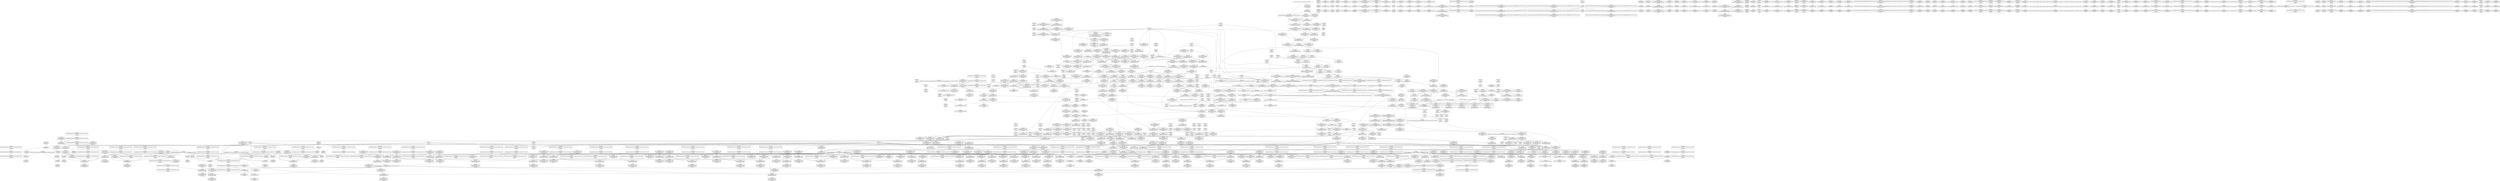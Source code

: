 digraph {
	CE0x4e62080 [shape=record,shape=Mrecord,label="{CE0x4e62080|i64*_getelementptr_inbounds_(_6_x_i64_,_6_x_i64_*___llvm_gcov_ctr142,_i64_0,_i64_4)|*Constant*|*SummSource*}"]
	CE0x4e40200 [shape=record,shape=Mrecord,label="{CE0x4e40200|selinux_capable:_tmp4|security/selinux/hooks.c,2008}"]
	CE0x4db0d80 [shape=record,shape=Mrecord,label="{CE0x4db0d80|GLOBAL:_selinux_inode_getsecurity.__warned|Global_var:selinux_inode_getsecurity.__warned|*SummSource*}"]
	CE0x4ed89c0 [shape=record,shape=Mrecord,label="{CE0x4ed89c0|cred_sid:_sid|security/selinux/hooks.c,197}"]
	CE0x4e08b80 [shape=record,shape=Mrecord,label="{CE0x4e08b80|0:_i8*,_:_SCMRE:_elem_0:default:}"]
	CE0x4eb7580 [shape=record,shape=Mrecord,label="{CE0x4eb7580|i8_3|*Constant*|*SummSource*}"]
	CE0x4e56a80 [shape=record,shape=Mrecord,label="{CE0x4e56a80|selinux_inode_getsecurity:_tmp10|security/selinux/hooks.c,3087}"]
	CE0x4e8d720 [shape=record,shape=Mrecord,label="{CE0x4e8d720|cred_has_capability:_call7|security/selinux/hooks.c,1579|*SummSource*}"]
	CE0x4e540f0 [shape=record,shape=Mrecord,label="{CE0x4e540f0|selinux_inode_getsecurity:_tmp5|security/selinux/hooks.c,3075|*SummSink*}"]
	CE0x4e69610 [shape=record,shape=Mrecord,label="{CE0x4e69610|selinux_inode_getsecurity:_tmp32|security/selinux/hooks.c,3090}"]
	CE0x4e59490 [shape=record,shape=Mrecord,label="{CE0x4e59490|selinux_inode_getsecurity:_call|security/selinux/hooks.c,3075}"]
	CE0x4e4daa0 [shape=record,shape=Mrecord,label="{CE0x4e4daa0|GLOBAL:_kfree|*Constant*}"]
	CE0x4e76650 [shape=record,shape=Mrecord,label="{CE0x4e76650|i64_21|*Constant*|*SummSink*}"]
	CE0x4ebef60 [shape=record,shape=Mrecord,label="{CE0x4ebef60|cred_has_capability:_tmp33|security/selinux/hooks.c,1586|*SummSource*}"]
	CE0x4de7550 [shape=record,shape=Mrecord,label="{CE0x4de7550|GLOBAL:_current_task|Global_var:current_task|*SummSink*}"]
	CE0x4dd5c00 [shape=record,shape=Mrecord,label="{CE0x4dd5c00|cred_has_capability:_sw.epilog|*SummSink*}"]
	CE0x4df0b30 [shape=record,shape=Mrecord,label="{CE0x4df0b30|cred_sid:_entry|*SummSource*}"]
	CE0x4e34c70 [shape=record,shape=Mrecord,label="{CE0x4e34c70|__llvm_gcov_indirect_counter_increment:_counters|Function::__llvm_gcov_indirect_counter_increment&Arg::counters::|*SummSource*}"]
	CE0x4ed6210 [shape=record,shape=Mrecord,label="{CE0x4ed6210|i64**_getelementptr_inbounds_(_3_x_i64*_,_3_x_i64*_*___llvm_gcda_edge_table144,_i64_0,_i64_0)|*Constant*}"]
	CE0x4e92700 [shape=record,shape=Mrecord,label="{CE0x4e92700|avc_audit:_entry|*SummSink*}"]
	CE0x6ae52b0 [shape=record,shape=Mrecord,label="{CE0x6ae52b0|selinux_inode_getsecctx:_tmp3|security/selinux/hooks.c,5737}"]
	CE0x4e520f0 [shape=record,shape=Mrecord,label="{CE0x4e520f0|i64_5|*Constant*|*SummSource*}"]
	CE0x4defae0 [shape=record,shape=Mrecord,label="{CE0x4defae0|__llvm_gcov_indirect_counter_increment:_predecessor|Function::__llvm_gcov_indirect_counter_increment&Arg::predecessor::|*SummSink*}"]
	CE0x4ea6bd0 [shape=record,shape=Mrecord,label="{CE0x4ea6bd0|cred_has_capability:_tmp|*SummSink*}"]
	CE0x4e083f0 [shape=record,shape=Mrecord,label="{CE0x4e083f0|selinux_inode_getsecurity:_out_nofree|*SummSink*}"]
	CE0x4e08f90 [shape=record,shape=Mrecord,label="{CE0x4e08f90|cred_sid:_tmp|*SummSink*}"]
	CE0x4ed96d0 [shape=record,shape=Mrecord,label="{CE0x4ed96d0|i64*_getelementptr_inbounds_(_21_x_i64_,_21_x_i64_*___llvm_gcov_ctr143,_i64_0,_i64_6)|*Constant*}"]
	CE0x4ed4430 [shape=record,shape=Mrecord,label="{CE0x4ed4430|cred_has_capability:_tmp13|security/selinux/hooks.c,1575}"]
	CE0x4ed9280 [shape=record,shape=Mrecord,label="{CE0x4ed9280|__llvm_gcov_indirect_counter_increment:_tmp1|*SummSink*}"]
	CE0x4e18100 [shape=record,shape=Mrecord,label="{CE0x4e18100|selinux_inode_getsecurity:_tmp46|security/selinux/hooks.c,3097|*SummSink*}"]
	CE0x4e35080 [shape=record,shape=Mrecord,label="{CE0x4e35080|selinux_capable:_if.then}"]
	CE0x4eda040 [shape=record,shape=Mrecord,label="{CE0x4eda040|__llvm_gcov_indirect_counter_increment:_tmp|*SummSink*}"]
	CE0x4e8efd0 [shape=record,shape=Mrecord,label="{CE0x4e8efd0|avc_has_perm_noaudit:_tclass|Function::avc_has_perm_noaudit&Arg::tclass::|*SummSink*}"]
	CE0x4dcc3c0 [shape=record,shape=Mrecord,label="{CE0x4dcc3c0|selinux_inode_getsecctx:_tmp|*SummSource*}"]
	CE0x4e4d340 [shape=record,shape=Mrecord,label="{CE0x4e4d340|_call_void_kfree(i8*_%tmp54)_#10,_!dbg_!27776|security/selinux/hooks.c,3101|*SummSink*}"]
	CE0x4ea6490 [shape=record,shape=Mrecord,label="{CE0x4ea6490|i64*_getelementptr_inbounds_(_21_x_i64_,_21_x_i64_*___llvm_gcov_ctr143,_i64_0,_i64_4)|*Constant*}"]
	CE0x4e50e70 [shape=record,shape=Mrecord,label="{CE0x4e50e70|selinux_inode_getsecurity:_tmp55|security/selinux/hooks.c,3103|*SummSource*}"]
	CE0x4eaa400 [shape=record,shape=Mrecord,label="{CE0x4eaa400|cred_has_capability:_call|security/selinux/hooks.c,1558|*SummSink*}"]
	"CONST[source:0(mediator),value:2(dynamic)][purpose:{object}]"
	CE0x4e7af50 [shape=record,shape=Mrecord,label="{CE0x4e7af50|selinux_inode_getsecurity:_tmp45|security/selinux/hooks.c,3097|*SummSink*}"]
	CE0x4e8f510 [shape=record,shape=Mrecord,label="{CE0x4e8f510|avc_has_perm_noaudit:_requested|Function::avc_has_perm_noaudit&Arg::requested::|*SummSink*}"]
	CE0x4e510e0 [shape=record,shape=Mrecord,label="{CE0x4e510e0|selinux_inode_getsecurity:_tmp55|security/selinux/hooks.c,3103|*SummSink*}"]
	CE0x4db9cd0 [shape=record,shape=Mrecord,label="{CE0x4db9cd0|i1_true|*Constant*}"]
	CE0x4e5b8a0 [shape=record,shape=Mrecord,label="{CE0x4e5b8a0|GLOBAL:_lockdep_rcu_suspicious|*Constant*|*SummSource*}"]
	CE0x4ea21c0 [shape=record,shape=Mrecord,label="{CE0x4ea21c0|cred_has_capability:_tmp29|security/selinux/hooks.c,1584|*SummSink*}"]
	CE0x4e7a8c0 [shape=record,shape=Mrecord,label="{CE0x4e7a8c0|i64_20|*Constant*|*SummSink*}"]
	CE0x4eaa270 [shape=record,shape=Mrecord,label="{CE0x4eaa270|cred_has_capability:_call|security/selinux/hooks.c,1558}"]
	CE0x4e0f660 [shape=record,shape=Mrecord,label="{CE0x4e0f660|selinux_capable:_tmp|*SummSource*}"]
	CE0x4e6b200 [shape=record,shape=Mrecord,label="{CE0x4e6b200|selinux_inode_getsecurity:_sid|security/selinux/hooks.c,3090|*SummSource*}"]
	CE0x4de8ba0 [shape=record,shape=Mrecord,label="{CE0x4de8ba0|cred_has_capability:_and|security/selinux/hooks.c,1559|*SummSink*}"]
	CE0x4eb0050 [shape=record,shape=Mrecord,label="{CE0x4eb0050|i8*_getelementptr_inbounds_(_40_x_i8_,_40_x_i8_*_.str49,_i32_0,_i32_0)|*Constant*|*SummSink*}"]
	CE0x4dd3fc0 [shape=record,shape=Mrecord,label="{CE0x4dd3fc0|selinux_inode_getsecurity:_if.end6|*SummSource*}"]
	CE0x4dc65b0 [shape=record,shape=Mrecord,label="{CE0x4dc65b0|i1_true|*Constant*|*SummSink*}"]
	CE0x4df2820 [shape=record,shape=Mrecord,label="{CE0x4df2820|selinux_capable:_tmp5|security/selinux/hooks.c,2008}"]
	CE0x4e56de0 [shape=record,shape=Mrecord,label="{CE0x4e56de0|selinux_inode_getsecurity:_tmp11|security/selinux/hooks.c,3087|*SummSink*}"]
	CE0x4e9d590 [shape=record,shape=Mrecord,label="{CE0x4e9d590|_ret_i32_%retval.0,_!dbg_!27732|security/selinux/include/avc.h,142|*SummSink*}"]
	CE0x4e4dfa0 [shape=record,shape=Mrecord,label="{CE0x4e4dfa0|selinux_inode_getsecurity:_tmp57|security/selinux/hooks.c,3104|*SummSource*}"]
	CE0x4e68ca0 [shape=record,shape=Mrecord,label="{CE0x4e68ca0|selinux_inode_getsecurity:_tmp30|security/selinux/hooks.c,3089|*SummSink*}"]
	CE0x4e07d20 [shape=record,shape=Mrecord,label="{CE0x4e07d20|get_current:_tmp3}"]
	CE0x4ea0d60 [shape=record,shape=Mrecord,label="{CE0x4ea0d60|i64*_getelementptr_inbounds_(_21_x_i64_,_21_x_i64_*___llvm_gcov_ctr143,_i64_0,_i64_17)|*Constant*|*SummSink*}"]
	CE0x4e4c650 [shape=record,shape=Mrecord,label="{CE0x4e4c650|selinux_inode_getsecurity:_tmp53|security/selinux/hooks.c,3101}"]
	CE0x4e4f300 [shape=record,shape=Mrecord,label="{CE0x4e4f300|selinux_capable:_tmp9|security/selinux/hooks.c,2011}"]
	CE0x4e161c0 [shape=record,shape=Mrecord,label="{CE0x4e161c0|i32_31|*Constant*|*SummSource*}"]
	CE0x4e8eb30 [shape=record,shape=Mrecord,label="{CE0x4e8eb30|avc_has_perm_noaudit:_tsid|Function::avc_has_perm_noaudit&Arg::tsid::|*SummSink*}"]
	CE0x4ebf660 [shape=record,shape=Mrecord,label="{CE0x4ebf660|cred_sid:_bb|*SummSink*}"]
	CE0x4dd7cc0 [shape=record,shape=Mrecord,label="{CE0x4dd7cc0|selinux_inode_getsecctx:_if.end}"]
	CE0x4ea48a0 [shape=record,shape=Mrecord,label="{CE0x4ea48a0|0:_i32,_4:_i32,_8:_i32,_12:_i32,_:_CMRE_12,16_|*MultipleSource*|security/selinux/hooks.c,196|*LoadInst*|security/selinux/hooks.c,196|security/selinux/hooks.c,197}"]
	CE0x4ed83c0 [shape=record,shape=Mrecord,label="{CE0x4ed83c0|cred_has_capability:_do.end6}"]
	CE0x4e7a700 [shape=record,shape=Mrecord,label="{CE0x4e7a700|i64_20|*Constant*|*SummSource*}"]
	CE0x4ebe490 [shape=record,shape=Mrecord,label="{CE0x4ebe490|i64*_getelementptr_inbounds_(_21_x_i64_,_21_x_i64_*___llvm_gcov_ctr143,_i64_0,_i64_20)|*Constant*}"]
	CE0x4e60df0 [shape=record,shape=Mrecord,label="{CE0x4e60df0|selinux_inode_getsecurity:_call7|security/selinux/hooks.c,3087|*SummSource*}"]
	CE0x4ea0230 [shape=record,shape=Mrecord,label="{CE0x4ea0230|cred_has_capability:_tmp25|security/selinux/hooks.c,1582|*SummSink*}"]
	CE0x4e37390 [shape=record,shape=Mrecord,label="{CE0x4e37390|cred_has_capability:_tmp5|security/selinux/hooks.c,1570}"]
	CE0x4de81e0 [shape=record,shape=Mrecord,label="{CE0x4de81e0|selinux_inode_getsecurity:_context|security/selinux/hooks.c, 3072|*SummSource*}"]
	CE0x4ecc5f0 [shape=record,shape=Mrecord,label="{CE0x4ecc5f0|cred_has_capability:_tmp6|security/selinux/hooks.c,1574|*SummSink*}"]
	CE0x4eaa810 [shape=record,shape=Mrecord,label="{CE0x4eaa810|i64**_getelementptr_inbounds_(_3_x_i64*_,_3_x_i64*_*___llvm_gcda_edge_table144,_i64_0,_i64_2)|*Constant*|*SummSource*}"]
	CE0x4e34780 [shape=record,shape=Mrecord,label="{CE0x4e34780|get_current:_tmp4|./arch/x86/include/asm/current.h,14|*SummSource*}"]
	CE0x4de83b0 [shape=record,shape=Mrecord,label="{CE0x4de83b0|i64*_getelementptr_inbounds_(_21_x_i64_,_21_x_i64_*___llvm_gcov_ctr143,_i64_0,_i64_0)|*Constant*|*SummSink*}"]
	CE0x4e9e990 [shape=record,shape=Mrecord,label="{CE0x4e9e990|cred_has_capability:_tmp22|security/selinux/hooks.c,1582|*SummSource*}"]
	CE0x4eb8d80 [shape=record,shape=Mrecord,label="{CE0x4eb8d80|__llvm_gcov_indirect_counter_increment:_tmp3|*SummSource*}"]
	CE0x4dc1f70 [shape=record,shape=Mrecord,label="{CE0x4dc1f70|selinux_inode_getsecctx:_entry|*SummSource*}"]
	CE0x4dd7280 [shape=record,shape=Mrecord,label="{CE0x4dd7280|selinux_inode_getsecctx:_call|security/selinux/hooks.c,5735|*SummSink*}"]
	CE0x4ead950 [shape=record,shape=Mrecord,label="{CE0x4ead950|__llvm_gcov_indirect_counter_increment:_bb4|*SummSink*}"]
	CE0x4eb43b0 [shape=record,shape=Mrecord,label="{CE0x4eb43b0|avc_audit:_tsid|Function::avc_audit&Arg::tsid::|*SummSource*}"]
	CE0x4ddb040 [shape=record,shape=Mrecord,label="{CE0x4ddb040|selinux_inode_getsecctx:_tmp5|security/selinux/hooks.c,5737}"]
	CE0x4ed13d0 [shape=record,shape=Mrecord,label="{CE0x4ed13d0|i64*_getelementptr_inbounds_(_21_x_i64_,_21_x_i64_*___llvm_gcov_ctr143,_i64_0,_i64_12)|*Constant*}"]
	CE0x4e5a850 [shape=record,shape=Mrecord,label="{CE0x4e5a850|selinux_inode_getsecurity:_tmp20|security/selinux/hooks.c,3087|*SummSink*}"]
	CE0x4ed3480 [shape=record,shape=Mrecord,label="{CE0x4ed3480|cred_has_capability:_tmp11|security/selinux/hooks.c,1575|*SummSink*}"]
	CE0x4eac3a0 [shape=record,shape=Mrecord,label="{CE0x4eac3a0|GLOBAL:___llvm_gcov_global_state_pred145|Global_var:__llvm_gcov_global_state_pred145|*SummSink*}"]
	CE0x4e92f40 [shape=record,shape=Mrecord,label="{CE0x4e92f40|cred_has_capability:_cmp|security/selinux/hooks.c,1580}"]
	CE0x4eda950 [shape=record,shape=Mrecord,label="{CE0x4eda950|__llvm_gcov_indirect_counter_increment:_tmp1|*SummSource*}"]
	CE0x4ddadf0 [shape=record,shape=Mrecord,label="{CE0x4ddadf0|selinux_inode_getsecctx:_tmp4|security/selinux/hooks.c,5737|*SummSink*}"]
	CE0x4e9cf00 [shape=record,shape=Mrecord,label="{CE0x4e9cf00|avc_audit:_a|Function::avc_audit&Arg::a::}"]
	CE0x4eda380 [shape=record,shape=Mrecord,label="{CE0x4eda380|cred_has_capability:_cap1|security/selinux/hooks.c,1563}"]
	CE0x4ebd660 [shape=record,shape=Mrecord,label="{CE0x4ebd660|i32_-22|*Constant*|*SummSink*}"]
	CE0x4ddad20 [shape=record,shape=Mrecord,label="{CE0x4ddad20|selinux_inode_getsecurity:_name|Function::selinux_inode_getsecurity&Arg::name::|*SummSource*}"]
	CE0x4ebeae0 [shape=record,shape=Mrecord,label="{CE0x4ebeae0|cred_has_capability:_tmp33|security/selinux/hooks.c,1586}"]
	CE0x4e53a80 [shape=record,shape=Mrecord,label="{CE0x4e53a80|GLOBAL:___llvm_gcov_ctr242|Global_var:__llvm_gcov_ctr242|*SummSource*}"]
	CE0x4e58a10 [shape=record,shape=Mrecord,label="{CE0x4e58a10|selinux_inode_getsecurity:_tmp9|security/selinux/hooks.c,3076}"]
	CE0x4e7b240 [shape=record,shape=Mrecord,label="{CE0x4e7b240|selinux_inode_getsecurity:_call13|security/selinux/hooks.c,3093|*SummSource*}"]
	CE0x4e94810 [shape=record,shape=Mrecord,label="{CE0x4e94810|cred_has_capability:_tmp20|security/selinux/hooks.c,1580|*SummSink*}"]
	CE0x4e686b0 [shape=record,shape=Mrecord,label="{CE0x4e686b0|selinux_inode_getsecurity:_tmp29|security/selinux/hooks.c,3089|*SummSink*}"]
	CE0x4eb2d80 [shape=record,shape=Mrecord,label="{CE0x4eb2d80|i64*_getelementptr_inbounds_(_21_x_i64_,_21_x_i64_*___llvm_gcov_ctr143,_i64_0,_i64_7)|*Constant*|*SummSink*}"]
	CE0x4e66d10 [shape=record,shape=Mrecord,label="{CE0x4e66d10|_ret_i32_%retval.0,_!dbg_!27725|security/selinux/hooks.c,2012|*SummSink*}"]
	CE0x4e937b0 [shape=record,shape=Mrecord,label="{CE0x4e937b0|cred_has_capability:_tmp18|security/selinux/hooks.c,1580|*SummSink*}"]
	CE0x4dc2870 [shape=record,shape=Mrecord,label="{CE0x4dc2870|selinux_inode_getsecctx:_tmp5|security/selinux/hooks.c,5737|*SummSink*}"]
	CE0x4ed2ac0 [shape=record,shape=Mrecord,label="{CE0x4ed2ac0|cred_has_capability:_tmp10|security/selinux/hooks.c,1575}"]
	CE0x4ea5400 [shape=record,shape=Mrecord,label="{CE0x4ea5400|cred_has_capability:_tmp2|security/selinux/hooks.c,1567|*SummSource*}"]
	CE0x4dcce50 [shape=record,shape=Mrecord,label="{CE0x4dcce50|i64*_getelementptr_inbounds_(_6_x_i64_,_6_x_i64_*___llvm_gcov_ctr338,_i64_0,_i64_4)|*Constant*|*SummSink*}"]
	CE0x4e54960 [shape=record,shape=Mrecord,label="{CE0x4e54960|selinux_inode_getsecurity:_tmp7|security/selinux/hooks.c,3075}"]
	CE0x4dcc9d0 [shape=record,shape=Mrecord,label="{CE0x4dcc9d0|_call_void_mcount()_#3|*SummSink*}"]
	CE0x4e583a0 [shape=record,shape=Mrecord,label="{CE0x4e583a0|selinux_inode_getsecurity:_tmp8|security/selinux/hooks.c,3076}"]
	CE0x4ed32d0 [shape=record,shape=Mrecord,label="{CE0x4ed32d0|cred_has_capability:_tmp11|security/selinux/hooks.c,1575|*SummSource*}"]
	CE0x4e69e60 [shape=record,shape=Mrecord,label="{CE0x4e69e60|selinux_inode_getsecurity:_tmp32|security/selinux/hooks.c,3090|*SummSink*}"]
	CE0x4e4e6b0 [shape=record,shape=Mrecord,label="{CE0x4e4e6b0|selinux_inode_getsecurity:_retval.0|*SummSource*}"]
	CE0x4e3fc80 [shape=record,shape=Mrecord,label="{CE0x4e3fc80|i32_5|*Constant*}"]
	CE0x4e38bf0 [shape=record,shape=Mrecord,label="{CE0x4e38bf0|cred_has_capability:_cred|Function::cred_has_capability&Arg::cred::}"]
	CE0x4e796f0 [shape=record,shape=Mrecord,label="{CE0x4e796f0|selinux_inode_getsecurity:_tmp38|security/selinux/hooks.c,3094|*SummSource*}"]
	CE0x4e3f840 [shape=record,shape=Mrecord,label="{CE0x4e3f840|selinux_capable:_tobool|security/selinux/hooks.c,2008}"]
	CE0x4e34fe0 [shape=record,shape=Mrecord,label="{CE0x4e34fe0|_ret_void}"]
	CE0x4ed75f0 [shape=record,shape=Mrecord,label="{CE0x4ed75f0|GLOBAL:___llvm_gcov_global_state_pred145|Global_var:__llvm_gcov_global_state_pred145}"]
	CE0x4eb3ef0 [shape=record,shape=Mrecord,label="{CE0x4eb3ef0|avc_audit:_ssid|Function::avc_audit&Arg::ssid::}"]
	CE0x4eb57e0 [shape=record,shape=Mrecord,label="{CE0x4eb57e0|cred_has_capability:_bb}"]
	CE0x4de8c80 [shape=record,shape=Mrecord,label="{CE0x4de8c80|cred_has_capability:_shl|security/selinux/hooks.c,1559}"]
	CE0x4ddba20 [shape=record,shape=Mrecord,label="{CE0x4ddba20|i32_0|*Constant*|*SummSink*}"]
	CE0x4e9e770 [shape=record,shape=Mrecord,label="{CE0x4e9e770|i64_15|*Constant*|*SummSink*}"]
	CE0x4e019c0 [shape=record,shape=Mrecord,label="{CE0x4e019c0|_call_void_mcount()_#3}"]
	CE0x4ddb170 [shape=record,shape=Mrecord,label="{CE0x4ddb170|selinux_inode_getsecctx:_tmp5|security/selinux/hooks.c,5737|*SummSource*}"]
	CE0x4dbec80 [shape=record,shape=Mrecord,label="{CE0x4dbec80|selinux_inode_getsecctx:_ctxlen|Function::selinux_inode_getsecctx&Arg::ctxlen::|*SummSource*}"]
	CE0x4dc1d60 [shape=record,shape=Mrecord,label="{CE0x4dc1d60|selinux_inode_getsecctx:_tmp1}"]
	CE0x4e9d470 [shape=record,shape=Mrecord,label="{CE0x4e9d470|_ret_i32_%retval.0,_!dbg_!27732|security/selinux/include/avc.h,142|*SummSource*}"]
	CE0x4dd7770 [shape=record,shape=Mrecord,label="{CE0x4dd7770|i64*_getelementptr_inbounds_(_6_x_i64_,_6_x_i64_*___llvm_gcov_ctr338,_i64_0,_i64_5)|*Constant*}"]
	CE0x4e39380 [shape=record,shape=Mrecord,label="{CE0x4e39380|cred_has_capability:_cap|Function::cred_has_capability&Arg::cap::|*SummSink*}"]
	CE0x4e562e0 [shape=record,shape=Mrecord,label="{CE0x4e562e0|i64*_getelementptr_inbounds_(_26_x_i64_,_26_x_i64_*___llvm_gcov_ctr242,_i64_0,_i64_4)|*Constant*}"]
	CE0x4ed3870 [shape=record,shape=Mrecord,label="{CE0x4ed3870|i64*_getelementptr_inbounds_(_21_x_i64_,_21_x_i64_*___llvm_gcov_ctr143,_i64_0,_i64_9)|*Constant*|*SummSource*}"]
	CE0x4e07bf0 [shape=record,shape=Mrecord,label="{CE0x4e07bf0|i32_0|*Constant*}"]
	CE0x4e4f7e0 [shape=record,shape=Mrecord,label="{CE0x4e4f7e0|selinux_capable:_call1|security/selinux/hooks.c,2011|*SummSink*}"]
	CE0x4e8e9b0 [shape=record,shape=Mrecord,label="{CE0x4e8e9b0|avc_has_perm_noaudit:_tsid|Function::avc_has_perm_noaudit&Arg::tsid::|*SummSource*}"]
	CE0x4e8de90 [shape=record,shape=Mrecord,label="{CE0x4e8de90|avc_has_perm_noaudit:_entry}"]
	CE0x4de9090 [shape=record,shape=Mrecord,label="{CE0x4de9090|selinux_capable:_bb}"]
	CE0x4e4b0a0 [shape=record,shape=Mrecord,label="{CE0x4e4b0a0|selinux_inode_getsecurity:_tmp51|security/selinux/hooks.c,3098}"]
	CE0x4eb64f0 [shape=record,shape=Mrecord,label="{CE0x4eb64f0|cred_has_capability:_if.end10|*SummSource*}"]
	CE0x4e09980 [shape=record,shape=Mrecord,label="{CE0x4e09980|selinux_inode_getsecurity:_tmp17|security/selinux/hooks.c,3087}"]
	CE0x4e088e0 [shape=record,shape=Mrecord,label="{CE0x4e088e0|cred_has_capability:_type|security/selinux/hooks.c,1562|*SummSource*}"]
	CE0x4e564a0 [shape=record,shape=Mrecord,label="{CE0x4e564a0|i64*_getelementptr_inbounds_(_26_x_i64_,_26_x_i64_*___llvm_gcov_ctr242,_i64_0,_i64_4)|*Constant*|*SummSource*}"]
	CE0x4edb720 [shape=record,shape=Mrecord,label="{CE0x4edb720|__llvm_gcov_indirect_counter_increment:_entry|*SummSink*}"]
	CE0x4ece420 [shape=record,shape=Mrecord,label="{CE0x4ece420|__llvm_gcov_indirect_counter_increment:_pred}"]
	CE0x4e68ec0 [shape=record,shape=Mrecord,label="{CE0x4e68ec0|selinux_inode_getsecurity:_tmp31|security/selinux/hooks.c,3089}"]
	CE0x4e38ae0 [shape=record,shape=Mrecord,label="{CE0x4e38ae0|cred_has_capability:_audit|Function::cred_has_capability&Arg::audit::}"]
	CE0x4dd74c0 [shape=record,shape=Mrecord,label="{CE0x4dd74c0|selinux_inode_getsecurity:_entry|*SummSink*}"]
	CE0x4eab120 [shape=record,shape=Mrecord,label="{CE0x4eab120|cred_sid:_entry}"]
	CE0x4e12d60 [shape=record,shape=Mrecord,label="{CE0x4e12d60|selinux_capable:_if.end|*SummSource*}"]
	CE0x4ed4b10 [shape=record,shape=Mrecord,label="{CE0x4ed4b10|cred_has_capability:_tmp14|security/selinux/hooks.c,1575}"]
	CE0x4de22a0 [shape=record,shape=Mrecord,label="{CE0x4de22a0|_ret_i32_%retval.0,_!dbg_!27779|security/selinux/hooks.c,3104}"]
	CE0x4eb3610 [shape=record,shape=Mrecord,label="{CE0x4eb3610|cred_has_capability:_tmp8|security/selinux/hooks.c,1575|*SummSource*}"]
	CE0x4ddd470 [shape=record,shape=Mrecord,label="{CE0x4ddd470|selinux_inode_getsecurity:_buffer|Function::selinux_inode_getsecurity&Arg::buffer::|*SummSource*}"]
	CE0x4e51db0 [shape=record,shape=Mrecord,label="{CE0x4e51db0|i32_-95|*Constant*}"]
	CE0x4e64960 [shape=record,shape=Mrecord,label="{CE0x4e64960|selinux_capable:_cred|Function::selinux_capable&Arg::cred::}"]
	CE0x4eb24f0 [shape=record,shape=Mrecord,label="{CE0x4eb24f0|GLOBAL:_printk|*Constant*|*SummSource*}"]
	CE0x4de8fb0 [shape=record,shape=Mrecord,label="{CE0x4de8fb0|selinux_capable:_return|*SummSink*}"]
	CE0x4ed0370 [shape=record,shape=Mrecord,label="{CE0x4ed0370|i64_12|*Constant*}"]
	CE0x4dc6620 [shape=record,shape=Mrecord,label="{CE0x4dc6620|i1_true|*Constant*|*SummSource*}"]
	CE0x4e9cad0 [shape=record,shape=Mrecord,label="{CE0x4e9cad0|avc_audit:_result|Function::avc_audit&Arg::result::}"]
	CE0x4e7ca40 [shape=record,shape=Mrecord,label="{CE0x4e7ca40|i64_17|*Constant*|*SummSource*}"]
	CE0x4e63780 [shape=record,shape=Mrecord,label="{CE0x4e63780|selinux_inode_getsecurity:_tmp27|security/selinux/hooks.c,3087|*SummSink*}"]
	CE0x4dcda90 [shape=record,shape=Mrecord,label="{CE0x4dcda90|_ret_%struct.task_struct*_%tmp4,_!dbg_!27714|./arch/x86/include/asm/current.h,14|*SummSource*}"]
	CE0x4e746e0 [shape=record,shape=Mrecord,label="{CE0x4e746e0|selinux_inode_getsecurity:_tmp41|security/selinux/hooks.c,3094|*SummSink*}"]
	CE0x4dc4be0 [shape=record,shape=Mrecord,label="{CE0x4dc4be0|selinux_inode_getsecctx:_return}"]
	CE0x4e53660 [shape=record,shape=Mrecord,label="{CE0x4e53660|selinux_inode_getsecurity:_tmp4|security/selinux/hooks.c,3075|*SummSink*}"]
	CE0x4e56af0 [shape=record,shape=Mrecord,label="{CE0x4e56af0|selinux_inode_getsecurity:_tmp10|security/selinux/hooks.c,3087|*SummSource*}"]
	CE0x4ea0e40 [shape=record,shape=Mrecord,label="{CE0x4ea0e40|cred_has_capability:_tmp27|security/selinux/hooks.c,1583|*SummSink*}"]
	CE0x4e629f0 [shape=record,shape=Mrecord,label="{CE0x4e629f0|i32_78|*Constant*|*SummSink*}"]
	CE0x4e5ea30 [shape=record,shape=Mrecord,label="{CE0x4e5ea30|selinux_inode_getsecurity:_tmp24|security/selinux/hooks.c,3087}"]
	CE0x4e8fb70 [shape=record,shape=Mrecord,label="{CE0x4e8fb70|avc_has_perm_noaudit:_avd|Function::avc_has_perm_noaudit&Arg::avd::|*SummSink*}"]
	CE0x4ead8e0 [shape=record,shape=Mrecord,label="{CE0x4ead8e0|__llvm_gcov_indirect_counter_increment:_bb}"]
	CE0x4ecc850 [shape=record,shape=Mrecord,label="{CE0x4ecc850|cred_has_capability:_tmp7|security/selinux/hooks.c,1574|*SummSink*}"]
	CE0x4e11d90 [shape=record,shape=Mrecord,label="{CE0x4e11d90|selinux_inode_getsecurity:_if.then10}"]
	CE0x4e9c540 [shape=record,shape=Mrecord,label="{CE0x4e9c540|avc_audit:_requested|Function::avc_audit&Arg::requested::|*SummSink*}"]
	CE0x4de8850 [shape=record,shape=Mrecord,label="{CE0x4de8850|i64*_getelementptr_inbounds_(_26_x_i64_,_26_x_i64_*___llvm_gcov_ctr242,_i64_0,_i64_0)|*Constant*|*SummSource*}"]
	CE0x4defa20 [shape=record,shape=Mrecord,label="{CE0x4defa20|__llvm_gcov_indirect_counter_increment:_predecessor|Function::__llvm_gcov_indirect_counter_increment&Arg::predecessor::|*SummSource*}"]
	CE0x4e6b270 [shape=record,shape=Mrecord,label="{CE0x4e6b270|selinux_inode_getsecurity:_sid|security/selinux/hooks.c,3090|*SummSink*}"]
	CE0x4eab2d0 [shape=record,shape=Mrecord,label="{CE0x4eab2d0|GLOBAL:_cred_sid|*Constant*|*SummSink*}"]
	CE0x4e5ce50 [shape=record,shape=Mrecord,label="{CE0x4e5ce50|i64*_getelementptr_inbounds_(_26_x_i64_,_26_x_i64_*___llvm_gcov_ctr242,_i64_0,_i64_12)|*Constant*}"]
	CE0x4e17cf0 [shape=record,shape=Mrecord,label="{CE0x4e17cf0|selinux_inode_getsecurity:_tmp46|security/selinux/hooks.c,3097}"]
	CE0x4edb8d0 [shape=record,shape=Mrecord,label="{CE0x4edb8d0|0:_i32,_4:_i32,_8:_i32,_12:_i32,_:_CMRE_4,8_|*MultipleSource*|security/selinux/hooks.c,196|*LoadInst*|security/selinux/hooks.c,196|security/selinux/hooks.c,197}"]
	CE0x4e54ca0 [shape=record,shape=Mrecord,label="{CE0x4e54ca0|selinux_inode_getsecurity:_tmp7|security/selinux/hooks.c,3075|*SummSink*}"]
	CE0x4ebc050 [shape=record,shape=Mrecord,label="{CE0x4ebc050|__llvm_gcov_indirect_counter_increment:_counter|*SummSink*}"]
	CE0x4ea2030 [shape=record,shape=Mrecord,label="{CE0x4ea2030|i64*_getelementptr_inbounds_(_21_x_i64_,_21_x_i64_*___llvm_gcov_ctr143,_i64_0,_i64_18)|*Constant*|*SummSource*}"]
	CE0x4e4f850 [shape=record,shape=Mrecord,label="{CE0x4e4f850|GLOBAL:_cred_has_capability|*Constant*}"]
	CE0x4eb9550 [shape=record,shape=Mrecord,label="{CE0x4eb9550|__llvm_gcov_indirect_counter_increment:_tmp5}"]
	CE0x4ecc8c0 [shape=record,shape=Mrecord,label="{CE0x4ecc8c0|cred_has_capability:_call3|security/selinux/hooks.c,1573}"]
	CE0x4e3f640 [shape=record,shape=Mrecord,label="{CE0x4e3f640|cred_has_capability:_if.then9|*SummSink*}"]
	CE0x4e0add0 [shape=record,shape=Mrecord,label="{CE0x4e0add0|selinux_inode_getsecurity:_if.end20|*SummSource*}"]
	CE0x4e4a030 [shape=record,shape=Mrecord,label="{CE0x4e4a030|i64*_getelementptr_inbounds_(_26_x_i64_,_26_x_i64_*___llvm_gcov_ctr242,_i64_0,_i64_22)|*Constant*|*SummSink*}"]
	CE0x4ecdeb0 [shape=record,shape=Mrecord,label="{CE0x4ecdeb0|cred_has_capability:_tmp1|*SummSource*}"]
	CE0x4e656d0 [shape=record,shape=Mrecord,label="{CE0x4e656d0|i32_33|*Constant*}"]
	CE0x4e67bb0 [shape=record,shape=Mrecord,label="{CE0x4e67bb0|i64_14|*Constant*|*SummSource*}"]
	CE0x4dbcec0 [shape=record,shape=Mrecord,label="{CE0x4dbcec0|selinux_inode_getsecctx:_tmp1|*SummSource*}"]
	CE0x4e7ba60 [shape=record,shape=Mrecord,label="{CE0x4e7ba60|selinux_inode_getsecurity:_error.0}"]
	CE0x4de8590 [shape=record,shape=Mrecord,label="{CE0x4de8590|cred_has_capability:_sw.bb2|*SummSink*}"]
	CE0x4ed49d0 [shape=record,shape=Mrecord,label="{CE0x4ed49d0|i1_true|*Constant*}"]
	CE0x4e8ecf0 [shape=record,shape=Mrecord,label="{CE0x4e8ecf0|avc_has_perm_noaudit:_tclass|Function::avc_has_perm_noaudit&Arg::tclass::}"]
	CE0x4e67620 [shape=record,shape=Mrecord,label="{CE0x4e67620|selinux_inode_getsecurity:_tmp32|security/selinux/hooks.c,3090|*SummSource*}"]
	CE0x4ea20e0 [shape=record,shape=Mrecord,label="{CE0x4ea20e0|i64*_getelementptr_inbounds_(_21_x_i64_,_21_x_i64_*___llvm_gcov_ctr143,_i64_0,_i64_18)|*Constant*|*SummSink*}"]
	CE0x4db64a0 [shape=record,shape=Mrecord,label="{CE0x4db64a0|selinux_inode_getsecctx:_bb|*SummSource*}"]
	CE0x4e05bf0 [shape=record,shape=Mrecord,label="{CE0x4e05bf0|selinux_inode_getsecurity:_if.end17}"]
	CE0x4db9b60 [shape=record,shape=Mrecord,label="{CE0x4db9b60|selinux_inode_getsecctx:_ctx|Function::selinux_inode_getsecctx&Arg::ctx::|*SummSource*}"]
	CE0x4e3f720 [shape=record,shape=Mrecord,label="{CE0x4e3f720|i64_2|*Constant*}"]
	CE0x4e59650 [shape=record,shape=Mrecord,label="{CE0x4e59650|selinux_inode_getsecurity:_call|security/selinux/hooks.c,3075|*SummSource*}"]
	CE0x4e5fd10 [shape=record,shape=Mrecord,label="{CE0x4e5fd10|_call_void_lockdep_rcu_suspicious(i8*_getelementptr_inbounds_(_25_x_i8_,_25_x_i8_*_.str3,_i32_0,_i32_0),_i32_3087,_i8*_getelementptr_inbounds_(_45_x_i8_,_45_x_i8_*_.str12,_i32_0,_i32_0))_#10,_!dbg_!27740|security/selinux/hooks.c,3087|*SummSink*}"]
	CE0x4ed74a0 [shape=record,shape=Mrecord,label="{CE0x4ed74a0|i32_1|*Constant*}"]
	CE0x4edbce0 [shape=record,shape=Mrecord,label="{CE0x4edbce0|cred_has_capability:_bb|*SummSink*}"]
	CE0x4e64240 [shape=record,shape=Mrecord,label="{CE0x4e64240|GLOBAL:_selinux_capable|*Constant*|*SummSink*}"]
	CE0x4ecece0 [shape=record,shape=Mrecord,label="{CE0x4ecece0|cred_has_capability:_shr|security/selinux/hooks.c,1565|*SummSink*}"]
	CE0x4e0b080 [shape=record,shape=Mrecord,label="{CE0x4e0b080|i64*_getelementptr_inbounds_(_6_x_i64_,_6_x_i64_*___llvm_gcov_ctr142,_i64_0,_i64_3)|*Constant*|*SummSink*}"]
	CE0x4ed2570 [shape=record,shape=Mrecord,label="{CE0x4ed2570|i16_4|*Constant*|*SummSource*}"]
	CE0x4e34e70 [shape=record,shape=Mrecord,label="{CE0x4e34e70|__llvm_gcov_indirect_counter_increment:_counters|Function::__llvm_gcov_indirect_counter_increment&Arg::counters::|*SummSink*}"]
	CE0x4ed4720 [shape=record,shape=Mrecord,label="{CE0x4ed4720|cred_has_capability:_tmp13|security/selinux/hooks.c,1575|*SummSink*}"]
	CE0x4dd7bf0 [shape=record,shape=Mrecord,label="{CE0x4dd7bf0|selinux_inode_getsecctx:_tmp10|security/selinux/hooks.c,5741|*SummSource*}"]
	CE0x4e39da0 [shape=record,shape=Mrecord,label="{CE0x4e39da0|cred_has_capability:_sw.default|*SummSource*}"]
	CE0x4e04180 [shape=record,shape=Mrecord,label="{CE0x4e04180|selinux_inode_getsecurity:_tmp18|security/selinux/hooks.c,3087|*SummSink*}"]
	CE0x4dc93e0 [shape=record,shape=Mrecord,label="{CE0x4dc93e0|selinux_inode_getsecctx:_tmp9|security/selinux/hooks.c,5739}"]
	CE0x4ebad90 [shape=record,shape=Mrecord,label="{CE0x4ebad90|i32_5|*Constant*|*SummSink*}"]
	CE0x4ebb1b0 [shape=record,shape=Mrecord,label="{CE0x4ebb1b0|__llvm_gcov_indirect_counter_increment:_tmp2}"]
	CE0x4e925a0 [shape=record,shape=Mrecord,label="{CE0x4e925a0|avc_audit:_entry|*SummSource*}"]
	CE0x4ed10e0 [shape=record,shape=Mrecord,label="{CE0x4ed10e0|cred_has_capability:_tmp16|security/selinux/hooks.c,1576}"]
	CE0x4e4c350 [shape=record,shape=Mrecord,label="{CE0x4e4c350|selinux_inode_getsecurity:_tmp52|security/selinux/hooks.c,3101|*SummSink*}"]
	CE0x4e9d970 [shape=record,shape=Mrecord,label="{CE0x4e9d970|cred_has_capability:_tobool|security/selinux/hooks.c,1582}"]
	CE0x4e645f0 [shape=record,shape=Mrecord,label="{CE0x4e645f0|selinux_capable:_entry|*SummSink*}"]
	CE0x4eac820 [shape=record,shape=Mrecord,label="{CE0x4eac820|cred_has_capability:_do.end6|*SummSink*}"]
	CE0x4e7bc00 [shape=record,shape=Mrecord,label="{CE0x4e7bc00|selinux_inode_getsecurity:_error.0|*SummSink*}"]
	CE0x4e78470 [shape=record,shape=Mrecord,label="{CE0x4e78470|selinux_inode_getsecurity:_call11|security/selinux/hooks.c,3090|*SummSink*}"]
	CE0x4e50740 [shape=record,shape=Mrecord,label="{CE0x4e50740|GLOBAL:_kfree|*Constant*|*SummSource*}"]
	CE0x4e62e80 [shape=record,shape=Mrecord,label="{CE0x4e62e80|selinux_inode_getsecurity:_cred|security/selinux/hooks.c,3087|*SummSink*}"]
	CE0x4e76fc0 [shape=record,shape=Mrecord,label="{CE0x4e76fc0|selinux_inode_getsecurity:_tmp36|security/selinux/hooks.c,3093}"]
	CE0x4df1120 [shape=record,shape=Mrecord,label="{CE0x4df1120|cred_sid:_tmp3}"]
	CE0x4e9bfd0 [shape=record,shape=Mrecord,label="{CE0x4e9bfd0|avc_audit:_tclass|Function::avc_audit&Arg::tclass::|*SummSource*}"]
	CE0x4e40330 [shape=record,shape=Mrecord,label="{CE0x4e40330|selinux_capable:_tmp4|security/selinux/hooks.c,2008|*SummSource*}"]
	CE0x4e9e2b0 [shape=record,shape=Mrecord,label="{CE0x4e9e2b0|i64_15|*Constant*|*SummSource*}"]
	CE0x4e9d1a0 [shape=record,shape=Mrecord,label="{CE0x4e9d1a0|avc_audit:_a|Function::avc_audit&Arg::a::|*SummSink*}"]
	CE0x4eda820 [shape=record,shape=Mrecord,label="{CE0x4eda820|__llvm_gcov_indirect_counter_increment:_tmp1}"]
	CE0x69ac1f0 [shape=record,shape=Mrecord,label="{CE0x69ac1f0|i8*_getelementptr_inbounds_(_8_x_i8_,_8_x_i8_*_.str63,_i32_0,_i32_0)|*Constant*}"]
	CE0x4e16500 [shape=record,shape=Mrecord,label="{CE0x4e16500|selinux_capable:_if.then|*SummSink*}"]
	CE0x4e76c40 [shape=record,shape=Mrecord,label="{CE0x4e76c40|i64*_getelementptr_inbounds_(_26_x_i64_,_26_x_i64_*___llvm_gcov_ctr242,_i64_0,_i64_16)|*Constant*|*SummSink*}"]
	CE0x4ddac20 [shape=record,shape=Mrecord,label="{CE0x4ddac20|selinux_inode_getsecurity:_name|Function::selinux_inode_getsecurity&Arg::name::|*SummSink*}"]
	CE0x4ded050 [shape=record,shape=Mrecord,label="{CE0x4ded050|get_current:_tmp|*SummSink*}"]
	CE0x4ed8a50 [shape=record,shape=Mrecord,label="{CE0x4ed8a50|cred_sid:_sid|security/selinux/hooks.c,197|*SummSink*}"]
	CE0x4e17f40 [shape=record,shape=Mrecord,label="{CE0x4e17f40|selinux_inode_getsecurity:_tmp46|security/selinux/hooks.c,3097|*SummSource*}"]
	CE0x4eb6130 [shape=record,shape=Mrecord,label="{CE0x4eb6130|0:_i32,_4:_i32,_8:_i32,_12:_i32,_:_CMRE_20,24_|*MultipleSource*|security/selinux/hooks.c,196|*LoadInst*|security/selinux/hooks.c,196|security/selinux/hooks.c,197}"]
	CE0x4e78ae0 [shape=record,shape=Mrecord,label="{CE0x4e78ae0|0:_i32,_:_SCRE:_elem_0:default:}"]
	CE0x4e9e080 [shape=record,shape=Mrecord,label="{CE0x4e9e080|i64_16|*Constant*|*SummSink*}"]
	CE0x4e09000 [shape=record,shape=Mrecord,label="{CE0x4e09000|i64*_getelementptr_inbounds_(_2_x_i64_,_2_x_i64_*___llvm_gcov_ctr131,_i64_0,_i64_1)|*Constant*|*SummSink*}"]
	CE0x4e762e0 [shape=record,shape=Mrecord,label="{CE0x4e762e0|selinux_inode_getsecurity:_tmp43|security/selinux/hooks.c,3095|*SummSource*}"]
	CE0x4dd9a60 [shape=record,shape=Mrecord,label="{CE0x4dd9a60|selinux_inode_getsecurity:_inode|Function::selinux_inode_getsecurity&Arg::inode::|*SummSource*}"]
	CE0x4dd9550 [shape=record,shape=Mrecord,label="{CE0x4dd9550|_ret_i32_%retval.0,_!dbg_!27724|security/selinux/hooks.c,5741|*SummSource*}"]
	CE0x4e64b30 [shape=record,shape=Mrecord,label="{CE0x4e64b30|selinux_capable:_cred|Function::selinux_capable&Arg::cred::|*SummSink*}"]
	CE0x4e070d0 [shape=record,shape=Mrecord,label="{CE0x4e070d0|_call_void_mcount()_#3|*SummSink*}"]
	CE0x4e39820 [shape=record,shape=Mrecord,label="{CE0x4e39820|i64*_getelementptr_inbounds_(_6_x_i64_,_6_x_i64_*___llvm_gcov_ctr142,_i64_0,_i64_5)|*Constant*|*SummSink*}"]
	CE0x4eb9fa0 [shape=record,shape=Mrecord,label="{CE0x4eb9fa0|i8*_getelementptr_inbounds_(_40_x_i8_,_40_x_i8_*_.str49,_i32_0,_i32_0)|*Constant*|*SummSource*}"]
	CE0x4e74180 [shape=record,shape=Mrecord,label="{CE0x4e74180|selinux_inode_getsecurity:_tmp40|security/selinux/hooks.c,3094|*SummSink*}"]
	CE0x4de7890 [shape=record,shape=Mrecord,label="{CE0x4de7890|i32_1|*Constant*}"]
	CE0x4db0880 [shape=record,shape=Mrecord,label="{CE0x4db0880|selinux_inode_getsecurity:_tmp15|security/selinux/hooks.c,3087|*SummSource*}"]
	CE0x4e1c6a0 [shape=record,shape=Mrecord,label="{CE0x4e1c6a0|selinux_capable:_bb|*SummSource*}"]
	CE0x4ebb310 [shape=record,shape=Mrecord,label="{CE0x4ebb310|__llvm_gcov_indirect_counter_increment:_tmp2|*SummSource*}"]
	CE0x4ea4af0 [shape=record,shape=Mrecord,label="{CE0x4ea4af0|0:_i32,_4:_i32,_8:_i32,_12:_i32,_:_CMRE_16,20_|*MultipleSource*|security/selinux/hooks.c,196|*LoadInst*|security/selinux/hooks.c,196|security/selinux/hooks.c,197}"]
	CE0x4dd7b80 [shape=record,shape=Mrecord,label="{CE0x4dd7b80|selinux_inode_getsecctx:_tmp10|security/selinux/hooks.c,5741}"]
	CE0x4e5dbf0 [shape=record,shape=Mrecord,label="{CE0x4e5dbf0|selinux_inode_getsecurity:_tmp22|security/selinux/hooks.c,3087|*SummSink*}"]
	CE0x4ddc950 [shape=record,shape=Mrecord,label="{CE0x4ddc950|selinux_inode_getsecctx:_tmp10|security/selinux/hooks.c,5741|*SummSink*}"]
	CE0x4ea7bf0 [shape=record,shape=Mrecord,label="{CE0x4ea7bf0|i64*_getelementptr_inbounds_(_21_x_i64_,_21_x_i64_*___llvm_gcov_ctr143,_i64_0,_i64_4)|*Constant*|*SummSink*}"]
	CE0x4e77b90 [shape=record,shape=Mrecord,label="{CE0x4e77b90|selinux_inode_getsecurity:_sid12|security/selinux/hooks.c,3093|*SummSource*}"]
	CE0x4e3de30 [shape=record,shape=Mrecord,label="{CE0x4e3de30|cred_has_capability:_do.body4}"]
	CE0x4e8fb00 [shape=record,shape=Mrecord,label="{CE0x4e8fb00|_ret_i32_%rc.0,_!dbg_!27793|security/selinux/avc.c,744}"]
	CE0x4e3d8d0 [shape=record,shape=Mrecord,label="{CE0x4e3d8d0|i64*_getelementptr_inbounds_(_6_x_i64_,_6_x_i64_*___llvm_gcov_ctr142,_i64_0,_i64_5)|*Constant*|*SummSource*}"]
	CE0x4e5fc30 [shape=record,shape=Mrecord,label="{CE0x4e5fc30|_call_void_lockdep_rcu_suspicious(i8*_getelementptr_inbounds_(_25_x_i8_,_25_x_i8_*_.str3,_i32_0,_i32_0),_i32_3087,_i8*_getelementptr_inbounds_(_45_x_i8_,_45_x_i8_*_.str12,_i32_0,_i32_0))_#10,_!dbg_!27740|security/selinux/hooks.c,3087}"]
	CE0x4e9c3d0 [shape=record,shape=Mrecord,label="{CE0x4e9c3d0|avc_audit:_requested|Function::avc_audit&Arg::requested::|*SummSource*}"]
	CE0x4edc4e0 [shape=record,shape=Mrecord,label="{CE0x4edc4e0|_call_void___llvm_gcov_indirect_counter_increment(i32*___llvm_gcov_global_state_pred145,_i64**_getelementptr_inbounds_(_3_x_i64*_,_3_x_i64*_*___llvm_gcda_edge_table144,_i64_0,_i64_2)),_!dbg_!27732|security/selinux/hooks.c,1570}"]
	CE0x4e7a5d0 [shape=record,shape=Mrecord,label="{CE0x4e7a5d0|i64_20|*Constant*}"]
	CE0x4de9990 [shape=record,shape=Mrecord,label="{CE0x4de9990|selinux_inode_getsecurity:_size|security/selinux/hooks.c, 3070}"]
	CE0x4dda590 [shape=record,shape=Mrecord,label="{CE0x4dda590|i64*_getelementptr_inbounds_(_6_x_i64_,_6_x_i64_*___llvm_gcov_ctr338,_i64_0,_i64_3)|*Constant*}"]
	CE0x4dd0700 [shape=record,shape=Mrecord,label="{CE0x4dd0700|GLOBAL:___llvm_gcov_ctr338|Global_var:__llvm_gcov_ctr338|*SummSource*}"]
	CE0x4df2f40 [shape=record,shape=Mrecord,label="{CE0x4df2f40|i64*_getelementptr_inbounds_(_6_x_i64_,_6_x_i64_*___llvm_gcov_ctr142,_i64_0,_i64_3)|*Constant*|*SummSource*}"]
	CE0x4e3cce0 [shape=record,shape=Mrecord,label="{CE0x4e3cce0|selinux_capable:_retval.0|*SummSink*}"]
	CE0x4ea3c40 [shape=record,shape=Mrecord,label="{CE0x4ea3c40|cred_has_capability:_tmp31|security/selinux/hooks.c,1585}"]
	CE0x4e06590 [shape=record,shape=Mrecord,label="{CE0x4e06590|selinux_inode_getsecurity:_land.lhs.true4|*SummSink*}"]
	CE0x4e36fa0 [shape=record,shape=Mrecord,label="{CE0x4e36fa0|cred_has_capability:_tmp4|security/selinux/hooks.c,1570|*SummSink*}"]
	CE0x4e635e0 [shape=record,shape=Mrecord,label="{CE0x4e635e0|selinux_inode_getsecurity:_tmp27|security/selinux/hooks.c,3087|*SummSource*}"]
	CE0x4e60310 [shape=record,shape=Mrecord,label="{CE0x4e60310|selinux_inode_getsecurity:_tmp26|security/selinux/hooks.c,3087|*SummSource*}"]
	CE0x4dde590 [shape=record,shape=Mrecord,label="{CE0x4dde590|selinux_inode_getsecctx:_return|*SummSource*}"]
	CE0x4e1c7b0 [shape=record,shape=Mrecord,label="{CE0x4e1c7b0|selinux_capable:_bb|*SummSink*}"]
	CE0x4ed92f0 [shape=record,shape=Mrecord,label="{CE0x4ed92f0|i32_-1|*Constant*|*SummSource*}"]
	CE0x4e52270 [shape=record,shape=Mrecord,label="{CE0x4e52270|i64_5|*Constant*|*SummSink*}"]
	CE0x4e550f0 [shape=record,shape=Mrecord,label="{CE0x4e550f0|selinux_capable:_cap|Function::selinux_capable&Arg::cap::|*SummSink*}"]
	CE0x4e94bd0 [shape=record,shape=Mrecord,label="{CE0x4e94bd0|cred_has_capability:_tmp21|security/selinux/hooks.c,1580|*SummSource*}"]
	CE0x4de5ae0 [shape=record,shape=Mrecord,label="{CE0x4de5ae0|get_current:_tmp1|*SummSource*}"]
	CE0x4eb35a0 [shape=record,shape=Mrecord,label="{CE0x4eb35a0|cred_has_capability:_tmp8|security/selinux/hooks.c,1575}"]
	CE0x4e62bc0 [shape=record,shape=Mrecord,label="{CE0x4e62bc0|selinux_inode_getsecurity:_cred|security/selinux/hooks.c,3087}"]
	CE0x4e67b40 [shape=record,shape=Mrecord,label="{CE0x4e67b40|i64_14|*Constant*}"]
	CE0x4e4a320 [shape=record,shape=Mrecord,label="{CE0x4e4a320|selinux_inode_getsecurity:_tmp50|security/selinux/hooks.c,3098}"]
	CE0x4e58680 [shape=record,shape=Mrecord,label="{CE0x4e58680|selinux_inode_getsecurity:_tmp9|security/selinux/hooks.c,3076|*SummSink*}"]
	CE0x4e4b420 [shape=record,shape=Mrecord,label="{CE0x4e4b420|selinux_inode_getsecurity:_tmp51|security/selinux/hooks.c,3098|*SummSink*}"]
	CE0x4e45de0 [shape=record,shape=Mrecord,label="{CE0x4e45de0|selinux_inode_getsecurity:_tmp2|*LoadInst*|security/selinux/hooks.c,3073|*SummSink*}"]
	CE0x4eb73f0 [shape=record,shape=Mrecord,label="{CE0x4eb73f0|i8_3|*Constant*}"]
	CE0x6ae53e0 [shape=record,shape=Mrecord,label="{CE0x6ae53e0|i64_0|*Constant*|*SummSink*}"]
	CE0x4e15a30 [shape=record,shape=Mrecord,label="{CE0x4e15a30|i64*_getelementptr_inbounds_(_2_x_i64_,_2_x_i64_*___llvm_gcov_ctr98,_i64_0,_i64_0)|*Constant*}"]
	CE0x4ea0890 [shape=record,shape=Mrecord,label="{CE0x4ea0890|i64*_getelementptr_inbounds_(_21_x_i64_,_21_x_i64_*___llvm_gcov_ctr143,_i64_0,_i64_17)|*Constant*}"]
	CE0x4dea3f0 [shape=record,shape=Mrecord,label="{CE0x4dea3f0|selinux_capable:_tmp3|security/selinux/hooks.c,2008}"]
	CE0x4ebe630 [shape=record,shape=Mrecord,label="{CE0x4ebe630|i64*_getelementptr_inbounds_(_21_x_i64_,_21_x_i64_*___llvm_gcov_ctr143,_i64_0,_i64_20)|*Constant*|*SummSource*}"]
	CE0x4ed0100 [shape=record,shape=Mrecord,label="{CE0x4ed0100|i64*_getelementptr_inbounds_(_21_x_i64_,_21_x_i64_*___llvm_gcov_ctr143,_i64_0,_i64_8)|*Constant*|*SummSink*}"]
	CE0x4ea88e0 [shape=record,shape=Mrecord,label="{CE0x4ea88e0|cred_has_capability:_sw.default|*SummSink*}"]
	CE0x4dd1030 [shape=record,shape=Mrecord,label="{CE0x4dd1030|_ret_i32_%retval.0,_!dbg_!27724|security/selinux/hooks.c,5741|*SummSink*}"]
	CE0x4ddb600 [shape=record,shape=Mrecord,label="{CE0x4ddb600|selinux_inode_getsecctx:_tmp7|security/selinux/hooks.c,5738}"]
	CE0x4e9ede0 [shape=record,shape=Mrecord,label="{CE0x4e9ede0|cred_has_capability:_tmp23|security/selinux/hooks.c,1582}"]
	CE0x4e657b0 [shape=record,shape=Mrecord,label="{CE0x4e657b0|i32_33|*Constant*|*SummSource*}"]
	CE0x4dd2660 [shape=record,shape=Mrecord,label="{CE0x4dd2660|selinux_inode_getsecurity:_tmp57|security/selinux/hooks.c,3104|*SummSink*}"]
	CE0x4de89a0 [shape=record,shape=Mrecord,label="{CE0x4de89a0|selinux_inode_getsecurity:_tmp}"]
	CE0x4eac110 [shape=record,shape=Mrecord,label="{CE0x4eac110|cred_has_capability:_avd|security/selinux/hooks.c, 1556|*SummSource*}"]
	CE0x4dea2e0 [shape=record,shape=Mrecord,label="{CE0x4dea2e0|i64_0|*Constant*}"]
	CE0x4ebb140 [shape=record,shape=Mrecord,label="{CE0x4ebb140|__llvm_gcov_indirect_counter_increment:_counter}"]
	CE0x4e08360 [shape=record,shape=Mrecord,label="{CE0x4e08360|selinux_inode_getsecurity:_out_nofree|*SummSource*}"]
	CE0x4e11f60 [shape=record,shape=Mrecord,label="{CE0x4e11f60|selinux_inode_getsecurity:_if.then10|*SummSink*}"]
	CE0x4eb3780 [shape=record,shape=Mrecord,label="{CE0x4eb3780|cred_has_capability:_tmp8|security/selinux/hooks.c,1575|*SummSink*}"]
	CE0x4ebc680 [shape=record,shape=Mrecord,label="{CE0x4ebc680|i64**_getelementptr_inbounds_(_3_x_i64*_,_3_x_i64*_*___llvm_gcda_edge_table144,_i64_0,_i64_0)|*Constant*|*SummSource*}"]
	CE0x4e396a0 [shape=record,shape=Mrecord,label="{CE0x4e396a0|cred_has_capability:_audit|Function::cred_has_capability&Arg::audit::|*SummSink*}"]
	CE0x4e53c00 [shape=record,shape=Mrecord,label="{CE0x4e53c00|GLOBAL:___llvm_gcov_ctr242|Global_var:__llvm_gcov_ctr242|*SummSink*}"]
	CE0x4e76a00 [shape=record,shape=Mrecord,label="{CE0x4e76a00|i64*_getelementptr_inbounds_(_26_x_i64_,_26_x_i64_*___llvm_gcov_ctr242,_i64_0,_i64_16)|*Constant*}"]
	CE0x4e52430 [shape=record,shape=Mrecord,label="{CE0x4e52430|i64_6|*Constant*}"]
	CE0x4de7750 [shape=record,shape=Mrecord,label="{CE0x4de7750|selinux_inode_getsecurity:_tmp1|*SummSink*}"]
	CE0x4e6ae50 [shape=record,shape=Mrecord,label="{CE0x4e6ae50|i32_3|*Constant*|*SummSink*}"]
	CE0x4e4e160 [shape=record,shape=Mrecord,label="{CE0x4e4e160|i32_-95|*Constant*|*SummSource*}"]
	CE0x4ed4570 [shape=record,shape=Mrecord,label="{CE0x4ed4570|cred_has_capability:_tmp13|security/selinux/hooks.c,1575|*SummSource*}"]
	CE0x4ea05a0 [shape=record,shape=Mrecord,label="{CE0x4ea05a0|cred_has_capability:_tmp26|security/selinux/hooks.c,1583}"]
	CE0x4e4b260 [shape=record,shape=Mrecord,label="{CE0x4e4b260|selinux_inode_getsecurity:_tmp51|security/selinux/hooks.c,3098|*SummSource*}"]
	CE0x4eb4f60 [shape=record,shape=Mrecord,label="{CE0x4eb4f60|cred_has_capability:_sw.default}"]
	CE0x4eb9cb0 [shape=record,shape=Mrecord,label="{CE0x4eb9cb0|cred_has_capability:_call3|security/selinux/hooks.c,1573|*SummSource*}"]
	CE0x4ed2ba0 [shape=record,shape=Mrecord,label="{CE0x4ed2ba0|cred_has_capability:_tmp10|security/selinux/hooks.c,1575|*SummSink*}"]
	CE0x4e07880 [shape=record,shape=Mrecord,label="{CE0x4e07880|selinux_capable:_tmp1|*SummSink*}"]
	CE0x4e530d0 [shape=record,shape=Mrecord,label="{CE0x4e530d0|i64_2|*Constant*}"]
	CE0x4e11e80 [shape=record,shape=Mrecord,label="{CE0x4e11e80|selinux_inode_getsecurity:_if.then10|*SummSource*}"]
	CE0x4dccff0 [shape=record,shape=Mrecord,label="{CE0x4dccff0|i64*_getelementptr_inbounds_(_6_x_i64_,_6_x_i64_*___llvm_gcov_ctr338,_i64_0,_i64_4)|*Constant*|*SummSource*}"]
	CE0x4e9c720 [shape=record,shape=Mrecord,label="{CE0x4e9c720|avc_audit:_avd|Function::avc_audit&Arg::avd::}"]
	CE0x4ddcf10 [shape=record,shape=Mrecord,label="{CE0x4ddcf10|selinux_inode_getsecctx:_tmp11|security/selinux/hooks.c,5741}"]
	CE0x4e39eb0 [shape=record,shape=Mrecord,label="{CE0x4e39eb0|cred_has_capability:_if.end|*SummSink*}"]
	CE0x4e037a0 [shape=record,shape=Mrecord,label="{CE0x4e037a0|selinux_capable:_tmp1|*SummSource*}"]
	CE0x4dda030 [shape=record,shape=Mrecord,label="{CE0x4dda030|_ret_i32_%retval.0,_!dbg_!27779|security/selinux/hooks.c,3104|*SummSource*}"]
	CE0x4e016d0 [shape=record,shape=Mrecord,label="{CE0x4e016d0|_call_void_mcount()_#3}"]
	CE0x4e75d50 [shape=record,shape=Mrecord,label="{CE0x4e75d50|selinux_inode_getsecurity:_tmp43|security/selinux/hooks.c,3095}"]
	CE0x4e59340 [shape=record,shape=Mrecord,label="{CE0x4e59340|selinux_inode_getsecurity:_tmp3|security/selinux/hooks.c,3073|*SummSink*}"]
	CE0x4e5d8a0 [shape=record,shape=Mrecord,label="{CE0x4e5d8a0|selinux_inode_getsecurity:_tmp22|security/selinux/hooks.c,3087}"]
	CE0x4e07d90 [shape=record,shape=Mrecord,label="{CE0x4e07d90|get_current:_tmp3|*SummSource*}"]
	CE0x4edb530 [shape=record,shape=Mrecord,label="{CE0x4edb530|__llvm_gcov_indirect_counter_increment:_entry}"]
	CE0x4ecab30 [shape=record,shape=Mrecord,label="{CE0x4ecab30|GLOBAL:___llvm_gcov_indirect_counter_increment|*Constant*}"]
	CE0x4e74000 [shape=record,shape=Mrecord,label="{CE0x4e74000|selinux_inode_getsecurity:_tmp40|security/selinux/hooks.c,3094|*SummSource*}"]
	CE0x4e5df30 [shape=record,shape=Mrecord,label="{CE0x4e5df30|i1_true|*Constant*}"]
	CE0x4e0a850 [shape=record,shape=Mrecord,label="{CE0x4e0a850|VOIDTB_TE:_GCE_init_user_ns_external_global_%struct.user_namespace:_elem_0:default:}"]
	CE0x4e92330 [shape=record,shape=Mrecord,label="{CE0x4e92330|GLOBAL:_avc_audit|*Constant*|*SummSink*}"]
	CE0x4ece2c0 [shape=record,shape=Mrecord,label="{CE0x4ece2c0|__llvm_gcov_indirect_counter_increment:_pred|*SummSink*}"]
	CE0x4e8fda0 [shape=record,shape=Mrecord,label="{CE0x4e8fda0|avc_has_perm_noaudit:_avd|Function::avc_has_perm_noaudit&Arg::avd::}"]
	CE0x4dd8e90 [shape=record,shape=Mrecord,label="{CE0x4dd8e90|GLOBAL:_selinux_inode_getsecurity|*Constant*|*SummSource*}"]
	CE0x4e59180 [shape=record,shape=Mrecord,label="{CE0x4e59180|selinux_inode_getsecurity:_tmp3|security/selinux/hooks.c,3073|*SummSource*}"]
	CE0x4e5cf70 [shape=record,shape=Mrecord,label="{CE0x4e5cf70|selinux_inode_getsecurity:_tmp25|security/selinux/hooks.c,3087|*SummSource*}"]
	CE0x4dd2ed0 [shape=record,shape=Mrecord,label="{CE0x4dd2ed0|selinux_inode_getsecurity:_tmp58|security/selinux/hooks.c,3104|*SummSource*}"]
	CE0x4ea24e0 [shape=record,shape=Mrecord,label="{CE0x4ea24e0|cred_has_capability:_tmp29|security/selinux/hooks.c,1584}"]
	CE0x4ed9880 [shape=record,shape=Mrecord,label="{CE0x4ed9880|_call_void___llvm_gcov_indirect_counter_increment(i32*___llvm_gcov_global_state_pred145,_i64**_getelementptr_inbounds_(_3_x_i64*_,_3_x_i64*_*___llvm_gcda_edge_table144,_i64_0,_i64_0)),_!dbg_!27734|security/selinux/hooks.c,1574|*SummSink*}"]
	CE0x4e06f10 [shape=record,shape=Mrecord,label="{CE0x4e06f10|_call_void_mcount()_#3}"]
	CE0x4dde600 [shape=record,shape=Mrecord,label="{CE0x4dde600|selinux_inode_getsecctx:_return|*SummSink*}"]
	CE0x4dea110 [shape=record,shape=Mrecord,label="{CE0x4dea110|GLOBAL:___llvm_gcov_ctr142|Global_var:__llvm_gcov_ctr142|*SummSink*}"]
	CE0x4dd0900 [shape=record,shape=Mrecord,label="{CE0x4dd0900|GLOBAL:___llvm_gcov_ctr338|Global_var:__llvm_gcov_ctr338|*SummSink*}"]
	CE0x4e06370 [shape=record,shape=Mrecord,label="{CE0x4e06370|selinux_inode_getsecurity:_land.lhs.true4}"]
	CE0x4deeb00 [shape=record,shape=Mrecord,label="{CE0x4deeb00|cred_has_capability:_if.end10}"]
	CE0x4e5da30 [shape=record,shape=Mrecord,label="{CE0x4e5da30|selinux_inode_getsecurity:_tmp22|security/selinux/hooks.c,3087|*SummSource*}"]
	CE0x4ed3730 [shape=record,shape=Mrecord,label="{CE0x4ed3730|i64*_getelementptr_inbounds_(_21_x_i64_,_21_x_i64_*___llvm_gcov_ctr143,_i64_0,_i64_9)|*Constant*}"]
	CE0x4e06640 [shape=record,shape=Mrecord,label="{CE0x4e06640|selinux_inode_getsecurity:_do.body}"]
	CE0x4e3f8b0 [shape=record,shape=Mrecord,label="{CE0x4e3f8b0|selinux_capable:_tobool|security/selinux/hooks.c,2008|*SummSink*}"]
	CE0x4dd25f0 [shape=record,shape=Mrecord,label="{CE0x4dd25f0|i64*_getelementptr_inbounds_(_26_x_i64_,_26_x_i64_*___llvm_gcov_ctr242,_i64_0,_i64_25)|*Constant*|*SummSink*}"]
	CE0x4e52540 [shape=record,shape=Mrecord,label="{CE0x4e52540|i64_6|*Constant*|*SummSink*}"]
	CE0x4e4c2e0 [shape=record,shape=Mrecord,label="{CE0x4e4c2e0|i64*_getelementptr_inbounds_(_26_x_i64_,_26_x_i64_*___llvm_gcov_ctr242,_i64_0,_i64_23)|*Constant*|*SummSink*}"]
	CE0x4e04670 [shape=record,shape=Mrecord,label="{CE0x4e04670|GLOBAL:_cap_capable|*Constant*|*SummSource*}"]
	CE0x4e3dfa0 [shape=record,shape=Mrecord,label="{CE0x4e3dfa0|cred_has_capability:_do.body4|*SummSource*}"]
	CE0x4e7ab00 [shape=record,shape=Mrecord,label="{CE0x4e7ab00|i64_21|*Constant*}"]
	CE0x4e06c40 [shape=record,shape=Mrecord,label="{CE0x4e06c40|selinux_inode_getsecurity:_frombool|*SummSource*}"]
	CE0x4e737d0 [shape=record,shape=Mrecord,label="{CE0x4e737d0|selinux_inode_getsecurity:_tmp38|security/selinux/hooks.c,3094|*SummSink*}"]
	CE0x4e5b650 [shape=record,shape=Mrecord,label="{CE0x4e5b650|GLOBAL:_lockdep_rcu_suspicious|*Constant*}"]
	CE0x4e4dde0 [shape=record,shape=Mrecord,label="{CE0x4e4dde0|_call_void_kfree(i8*_%tmp54)_#10,_!dbg_!27776|security/selinux/hooks.c,3101|*SummSource*}"]
	CE0x4e4a8b0 [shape=record,shape=Mrecord,label="{CE0x4e4a8b0|selinux_inode_getsecurity:_tmp50|security/selinux/hooks.c,3098|*SummSource*}"]
	CE0x4e50890 [shape=record,shape=Mrecord,label="{CE0x4e50890|i64*_getelementptr_inbounds_(_26_x_i64_,_26_x_i64_*___llvm_gcov_ctr242,_i64_0,_i64_24)|*Constant*}"]
	CE0x4eb2320 [shape=record,shape=Mrecord,label="{CE0x4eb2320|GLOBAL:_printk|*Constant*}"]
	CE0x4e90b50 [shape=record,shape=Mrecord,label="{CE0x4e90b50|cred_has_capability:_call8|security/selinux/hooks.c,1581|*SummSink*}"]
	CE0x4e79cd0 [shape=record,shape=Mrecord,label="{CE0x4e79cd0|selinux_inode_getsecurity:_tmp44|security/selinux/hooks.c,3096|*SummSink*}"]
	CE0x4e9cd60 [shape=record,shape=Mrecord,label="{CE0x4e9cd60|avc_audit:_result|Function::avc_audit&Arg::result::|*SummSink*}"]
	CE0x4ea30d0 [shape=record,shape=Mrecord,label="{CE0x4ea30d0|cred_has_capability:_tmp30|security/selinux/hooks.c,1585|*SummSource*}"]
	CE0x4e03630 [shape=record,shape=Mrecord,label="{CE0x4e03630|selinux_capable:_tmp|*SummSink*}"]
	CE0x4df2240 [shape=record,shape=Mrecord,label="{CE0x4df2240|i64*_getelementptr_inbounds_(_2_x_i64_,_2_x_i64_*___llvm_gcov_ctr98,_i64_0,_i64_0)|*Constant*|*SummSink*}"]
	CE0x4ed5380 [shape=record,shape=Mrecord,label="{CE0x4ed5380|cred_has_capability:_tmp16|security/selinux/hooks.c,1576|*SummSource*}"]
	CE0x4ed2020 [shape=record,shape=Mrecord,label="{CE0x4ed2020|cred_has_capability:_tmp17|security/selinux/hooks.c,1576|*SummSource*}"]
	CE0x4dd3ed0 [shape=record,shape=Mrecord,label="{CE0x4dd3ed0|selinux_inode_getsecurity:_if.end6}"]
	CE0x4dcdb30 [shape=record,shape=Mrecord,label="{CE0x4dcdb30|_ret_%struct.task_struct*_%tmp4,_!dbg_!27714|./arch/x86/include/asm/current.h,14}"]
	CE0x4e651d0 [shape=record,shape=Mrecord,label="{CE0x4e651d0|selinux_capable:_ns|Function::selinux_capable&Arg::ns::}"]
	CE0x4e69ed0 [shape=record,shape=Mrecord,label="{CE0x4e69ed0|selinux_inode_getsecurity:_tmp33|security/selinux/hooks.c,3090|*SummSink*}"]
	CE0x4eb4e80 [shape=record,shape=Mrecord,label="{CE0x4eb4e80|cred_has_capability:_return|*SummSink*}"]
	CE0x4ed03e0 [shape=record,shape=Mrecord,label="{CE0x4ed03e0|i64_12|*Constant*|*SummSource*}"]
	CE0x4ebd4b0 [shape=record,shape=Mrecord,label="{CE0x4ebd4b0|i32_-22|*Constant*|*SummSource*}"]
	CE0x4eb1a70 [shape=record,shape=Mrecord,label="{CE0x4eb1a70|void_(i8*,_i32,_i64)*_asm_sideeffect_1:_09ud2_0A.pushsection___bug_table,_22a_22_0A2:_09.long_1b_-_2b,_$_0:c_-_2b_0A_09.word_$_1:c_,_0_0A_09.org_2b+$_2:c_0A.popsection_,_i,i,i,_dirflag_,_fpsr_,_flags_|*SummSource*}"]
	CE0x4e5ab90 [shape=record,shape=Mrecord,label="{CE0x4e5ab90|i64*_getelementptr_inbounds_(_26_x_i64_,_26_x_i64_*___llvm_gcov_ctr242,_i64_0,_i64_9)|*Constant*}"]
	CE0x4e94a90 [shape=record,shape=Mrecord,label="{CE0x4e94a90|cred_has_capability:_tmp21|security/selinux/hooks.c,1580}"]
	CE0x4e38430 [shape=record,shape=Mrecord,label="{CE0x4e38430|GLOBAL:_cred_has_capability|*Constant*|*SummSink*}"]
	CE0x4de9ff0 [shape=record,shape=Mrecord,label="{CE0x4de9ff0|GLOBAL:___llvm_gcov_ctr142|Global_var:__llvm_gcov_ctr142|*SummSource*}"]
	CE0x4ea38b0 [shape=record,shape=Mrecord,label="{CE0x4ea38b0|cred_has_capability:_tmp30|security/selinux/hooks.c,1585|*SummSink*}"]
	CE0x4e38780 [shape=record,shape=Mrecord,label="{CE0x4e38780|cred_has_capability:_entry|*SummSource*}"]
	CE0x4ed8d30 [shape=record,shape=Mrecord,label="{CE0x4ed8d30|_call_void___llvm_gcov_indirect_counter_increment(i32*___llvm_gcov_global_state_pred145,_i64**_getelementptr_inbounds_(_3_x_i64*_,_3_x_i64*_*___llvm_gcda_edge_table144,_i64_0,_i64_1)),_!dbg_!27728|security/selinux/hooks.c,1567|*SummSink*}"]
	CE0x4dca610 [shape=record,shape=Mrecord,label="{CE0x4dca610|selinux_inode_getsecurity:_name|Function::selinux_inode_getsecurity&Arg::name::}"]
	CE0x4dd3b90 [shape=record,shape=Mrecord,label="{CE0x4dd3b90|GLOBAL:_cap_capable|*Constant*}"]
	CE0x4e05ce0 [shape=record,shape=Mrecord,label="{CE0x4e05ce0|selinux_inode_getsecurity:_if.end17|*SummSource*}"]
	CE0x4e05230 [shape=record,shape=Mrecord,label="{CE0x4e05230|0:_i32,_:_GCMR___llvm_gcov_global_state_pred145_internal_unnamed_addr_global_i32_-1:_elem_0:default:}"]
	CE0x4e5b970 [shape=record,shape=Mrecord,label="{CE0x4e5b970|GLOBAL:_lockdep_rcu_suspicious|*Constant*|*SummSink*}"]
	CE0x4e6aad0 [shape=record,shape=Mrecord,label="{CE0x4e6aad0|i32_3|*Constant*}"]
	CE0x4e53eb0 [shape=record,shape=Mrecord,label="{CE0x4e53eb0|selinux_inode_getsecurity:_tmp5|security/selinux/hooks.c,3075}"]
	CE0x4eb4570 [shape=record,shape=Mrecord,label="{CE0x4eb4570|avc_audit:_tsid|Function::avc_audit&Arg::tsid::|*SummSink*}"]
	CE0x4eb9410 [shape=record,shape=Mrecord,label="{CE0x4eb9410|cred_has_capability:_shr|security/selinux/hooks.c,1565}"]
	CE0x4dbf210 [shape=record,shape=Mrecord,label="{CE0x4dbf210|selinux_inode_getsecctx:_if.then|*SummSource*}"]
	CE0x4edc0e0 [shape=record,shape=Mrecord,label="{CE0x4edc0e0|cred_sid:_tmp5|security/selinux/hooks.c,196|*SummSource*}"]
	CE0x4ed5030 [shape=record,shape=Mrecord,label="{CE0x4ed5030|i64*_getelementptr_inbounds_(_21_x_i64_,_21_x_i64_*___llvm_gcov_ctr143,_i64_0,_i64_11)|*Constant*}"]
	CE0x4dca800 [shape=record,shape=Mrecord,label="{CE0x4dca800|COLLAPSED:_GCMRE___llvm_gcov_ctr338_internal_global_6_x_i64_zeroinitializer:_elem_0:default:}"]
	CE0x4e38d00 [shape=record,shape=Mrecord,label="{CE0x4e38d00|cred_has_capability:_cred|Function::cred_has_capability&Arg::cred::|*SummSource*}"]
	CE0x4dd5f80 [shape=record,shape=Mrecord,label="{CE0x4dd5f80|selinux_inode_getsecurity:_tmp1|*SummSource*}"]
	CE0x4ed9a30 [shape=record,shape=Mrecord,label="{CE0x4ed9a30|i64*_getelementptr_inbounds_(_21_x_i64_,_21_x_i64_*___llvm_gcov_ctr143,_i64_0,_i64_6)|*Constant*|*SummSource*}"]
	CE0x4e0a640 [shape=record,shape=Mrecord,label="{CE0x4e0a640|i32_10|*Constant*}"]
	CE0x4e04f00 [shape=record,shape=Mrecord,label="{CE0x4e04f00|_call_void_mcount()_#3|*SummSource*}"]
	CE0x4ebda40 [shape=record,shape=Mrecord,label="{CE0x4ebda40|cred_has_capability:_retval.0|*SummSource*}"]
	CE0x4e4dc60 [shape=record,shape=Mrecord,label="{CE0x4e4dc60|_call_void_kfree(i8*_%tmp54)_#10,_!dbg_!27776|security/selinux/hooks.c,3101}"]
	CE0x4ea8e80 [shape=record,shape=Mrecord,label="{CE0x4ea8e80|cred_sid:_cred|Function::cred_sid&Arg::cred::}"]
	CE0x4e51a40 [shape=record,shape=Mrecord,label="{CE0x4e51a40|selinux_inode_getsecurity:_tmp56|security/selinux/hooks.c,3103|*SummSource*}"]
	CE0x4e9c800 [shape=record,shape=Mrecord,label="{CE0x4e9c800|avc_audit:_avd|Function::avc_audit&Arg::avd::|*SummSource*}"]
	CE0x4e5e8d0 [shape=record,shape=Mrecord,label="{CE0x4e5e8d0|selinux_inode_getsecurity:_tmp23|security/selinux/hooks.c,3087|*SummSink*}"]
	CE0x4e8ff20 [shape=record,shape=Mrecord,label="{CE0x4e8ff20|avc_has_perm_noaudit:_avd|Function::avc_has_perm_noaudit&Arg::avd::|*SummSource*}"]
	CE0x4e5d4a0 [shape=record,shape=Mrecord,label="{CE0x4e5d4a0|selinux_inode_getsecurity:_tmp21|security/selinux/hooks.c,3087|*SummSink*}"]
	CE0x4dd28e0 [shape=record,shape=Mrecord,label="{CE0x4dd28e0|selinux_inode_getsecurity:_tmp58|security/selinux/hooks.c,3104}"]
	CE0x4dcde90 [shape=record,shape=Mrecord,label="{CE0x4dcde90|selinux_inode_getsecurity:_if.end14|*SummSource*}"]
	CE0x4ecfc30 [shape=record,shape=Mrecord,label="{CE0x4ecfc30|i32_1575|*Constant*}"]
	CE0x4e18c90 [shape=record,shape=Mrecord,label="{CE0x4e18c90|selinux_inode_getsecurity:_tmp48|security/selinux/hooks.c,3097|*SummSink*}"]
	CE0x4e0f580 [shape=record,shape=Mrecord,label="{CE0x4e0f580|selinux_capable:_tmp}"]
	CE0x4defc10 [shape=record,shape=Mrecord,label="{CE0x4defc10|__llvm_gcov_indirect_counter_increment:_counters|Function::__llvm_gcov_indirect_counter_increment&Arg::counters::}"]
	CE0x4e01ac0 [shape=record,shape=Mrecord,label="{CE0x4e01ac0|_call_void_mcount()_#3|*SummSource*}"]
	CE0x4e073e0 [shape=record,shape=Mrecord,label="{CE0x4e073e0|selinux_inode_getsecurity:_if.then5|*SummSource*}"]
	CE0x4ea8260 [shape=record,shape=Mrecord,label="{CE0x4ea8260|cred_has_capability:_tmp3|security/selinux/hooks.c,1567|*SummSink*}"]
	CE0x4e086a0 [shape=record,shape=Mrecord,label="{CE0x4e086a0|selinux_inode_getsecurity:_if.end|*SummSink*}"]
	CE0x4eb62a0 [shape=record,shape=Mrecord,label="{CE0x4eb62a0|cred_sid:_tmp6|security/selinux/hooks.c,197}"]
	CE0x4e94030 [shape=record,shape=Mrecord,label="{CE0x4e94030|cred_has_capability:_tmp19|security/selinux/hooks.c,1580}"]
	CE0x4df1c20 [shape=record,shape=Mrecord,label="{CE0x4df1c20|_ret_i32_%tmp6,_!dbg_!27716|security/selinux/hooks.c,197|*SummSink*}"]
	CE0x4e93f20 [shape=record,shape=Mrecord,label="{CE0x4e93f20|i64_0|*Constant*}"]
	CE0x4dcde20 [shape=record,shape=Mrecord,label="{CE0x4dcde20|selinux_inode_getsecurity:_if.end14}"]
	CE0x4e75ae0 [shape=record,shape=Mrecord,label="{CE0x4e75ae0|i64*_getelementptr_inbounds_(_26_x_i64_,_26_x_i64_*___llvm_gcov_ctr242,_i64_0,_i64_19)|*Constant*|*SummSink*}"]
	CE0x4ebc280 [shape=record,shape=Mrecord,label="{CE0x4ebc280|i64*_null|*Constant*|*SummSource*}"]
	CE0x4dbf790 [shape=record,shape=Mrecord,label="{CE0x4dbf790|i64_1|*Constant*|*SummSource*}"]
	CE0x4ed0730 [shape=record,shape=Mrecord,label="{CE0x4ed0730|i64*_getelementptr_inbounds_(_21_x_i64_,_21_x_i64_*___llvm_gcov_ctr143,_i64_0,_i64_8)|*Constant*}"]
	CE0x4ed52a0 [shape=record,shape=Mrecord,label="{CE0x4ed52a0|i64*_getelementptr_inbounds_(_21_x_i64_,_21_x_i64_*___llvm_gcov_ctr143,_i64_0,_i64_11)|*Constant*|*SummSink*}"]
	CE0x4dc16e0 [shape=record,shape=Mrecord,label="{CE0x4dc16e0|selinux_inode_getsecurity:_if.else|*SummSource*}"]
	CE0x4e0a440 [shape=record,shape=Mrecord,label="{CE0x4e0a440|selinux_capable:_return}"]
	CE0x4e789a0 [shape=record,shape=Mrecord,label="{CE0x4e789a0|GLOBAL:_security_sid_to_context_force|*Constant*|*SummSink*}"]
	CE0x4e9e240 [shape=record,shape=Mrecord,label="{CE0x4e9e240|i64_15|*Constant*}"]
	CE0x4e04730 [shape=record,shape=Mrecord,label="{CE0x4e04730|GLOBAL:_cap_capable|*Constant*|*SummSink*}"]
	CE0x4df2900 [shape=record,shape=Mrecord,label="{CE0x4df2900|selinux_capable:_tmp5|security/selinux/hooks.c,2008|*SummSource*}"]
	CE0x4eacf90 [shape=record,shape=Mrecord,label="{CE0x4eacf90|cred_sid:_tmp6|security/selinux/hooks.c,197|*SummSource*}"]
	CE0x4e0df60 [shape=record,shape=Mrecord,label="{CE0x4e0df60|selinux_capable:_tmp2|security/selinux/hooks.c,2008|*SummSource*}"]
	CE0x4deff40 [shape=record,shape=Mrecord,label="{CE0x4deff40|i64*_getelementptr_inbounds_(_2_x_i64_,_2_x_i64_*___llvm_gcov_ctr131,_i64_0,_i64_1)|*Constant*|*SummSource*}"]
	CE0x4e64660 [shape=record,shape=Mrecord,label="{CE0x4e64660|selinux_capable:_audit|Function::selinux_capable&Arg::audit::|*SummSink*}"]
	CE0x4ebc180 [shape=record,shape=Mrecord,label="{CE0x4ebc180|__llvm_gcov_indirect_counter_increment:_counter|*SummSource*}"]
	CE0x4e8e430 [shape=record,shape=Mrecord,label="{CE0x4e8e430|avc_has_perm_noaudit:_ssid|Function::avc_has_perm_noaudit&Arg::ssid::|*SummSource*}"]
	CE0x4eb3f90 [shape=record,shape=Mrecord,label="{CE0x4eb3f90|avc_audit:_ssid|Function::avc_audit&Arg::ssid::|*SummSource*}"]
	CE0x4ebf4b0 [shape=record,shape=Mrecord,label="{CE0x4ebf4b0|cred_sid:_bb|*SummSource*}"]
	CE0x4e075f0 [shape=record,shape=Mrecord,label="{CE0x4e075f0|selinux_inode_getsecurity:_out_nofree}"]
	CE0x4ed7cc0 [shape=record,shape=Mrecord,label="{CE0x4ed7cc0|_ret_void|*SummSource*}"]
	CE0x4e0de30 [shape=record,shape=Mrecord,label="{CE0x4e0de30|selinux_capable:_tmp2|security/selinux/hooks.c,2008}"]
	CE0x4dccec0 [shape=record,shape=Mrecord,label="{CE0x4dccec0|i64*_getelementptr_inbounds_(_6_x_i64_,_6_x_i64_*___llvm_gcov_ctr338,_i64_0,_i64_4)|*Constant*}"]
	CE0x4dcdf20 [shape=record,shape=Mrecord,label="{CE0x4dcdf20|selinux_inode_getsecurity:_if.end14|*SummSink*}"]
	CE0x4dcbe90 [shape=record,shape=Mrecord,label="{CE0x4dcbe90|selinux_inode_getsecurity:_land.lhs.true}"]
	CE0x4dca790 [shape=record,shape=Mrecord,label="{CE0x4dca790|selinux_inode_getsecctx:_tmp}"]
	CE0x4e782f0 [shape=record,shape=Mrecord,label="{CE0x4e782f0|selinux_inode_getsecurity:_call11|security/selinux/hooks.c,3090|*SummSource*}"]
	CE0x4e5c880 [shape=record,shape=Mrecord,label="{CE0x4e5c880|i8*_getelementptr_inbounds_(_45_x_i8_,_45_x_i8_*_.str12,_i32_0,_i32_0)|*Constant*}"]
	CE0x4e39ad0 [shape=record,shape=Mrecord,label="{CE0x4e39ad0|_ret_i32_%retval.0,_!dbg_!27765|security/selinux/hooks.c,1586|*SummSource*}"]
	CE0x4db6b00 [shape=record,shape=Mrecord,label="{CE0x4db6b00|selinux_inode_getsecurity:_entry|*SummSource*}"]
	CE0x4e09880 [shape=record,shape=Mrecord,label="{CE0x4e09880|i64_7|*Constant*|*SummSink*}"]
	CE0x4e909a0 [shape=record,shape=Mrecord,label="{CE0x4e909a0|cred_has_capability:_call8|security/selinux/hooks.c,1581|*SummSource*}"]
	CE0x4eb8670 [shape=record,shape=Mrecord,label="{CE0x4eb8670|__llvm_gcov_indirect_counter_increment:_tmp3}"]
	CE0x4df35c0 [shape=record,shape=Mrecord,label="{CE0x4df35c0|selinux_inode_getsecctx:_tmp6|security/selinux/hooks.c,5738}"]
	CE0x4e616c0 [shape=record,shape=Mrecord,label="{CE0x4e616c0|selinux_capable:_tmp7|security/selinux/hooks.c,2009|*SummSink*}"]
	CE0x4e94300 [shape=record,shape=Mrecord,label="{CE0x4e94300|cred_has_capability:_tmp19|security/selinux/hooks.c,1580|*SummSink*}"]
	CE0x4e54b20 [shape=record,shape=Mrecord,label="{CE0x4e54b20|selinux_inode_getsecurity:_tmp7|security/selinux/hooks.c,3075|*SummSource*}"]
	CE0x4e5a130 [shape=record,shape=Mrecord,label="{CE0x4e5a130|selinux_inode_getsecurity:_tmp19|security/selinux/hooks.c,3087|*SummSource*}"]
	CE0x4dc0c50 [shape=record,shape=Mrecord,label="{CE0x4dc0c50|selinux_inode_getsecctx:_retval.0}"]
	CE0x4e45980 [shape=record,shape=Mrecord,label="{CE0x4e45980|selinux_inode_getsecurity:_tmp2|*LoadInst*|security/selinux/hooks.c,3073}"]
	CE0x4e9e870 [shape=record,shape=Mrecord,label="{CE0x4e9e870|cred_has_capability:_tmp22|security/selinux/hooks.c,1582}"]
	CE0x4e5f820 [shape=record,shape=Mrecord,label="{CE0x4e5f820|i8_1|*Constant*|*SummSink*}"]
	CE0x4e37540 [shape=record,shape=Mrecord,label="{CE0x4e37540|cred_has_capability:_tmp5|security/selinux/hooks.c,1570|*SummSource*}"]
	CE0x4ebba60 [shape=record,shape=Mrecord,label="{CE0x4ebba60|i64*_null|*Constant*}"]
	CE0x4e09a80 [shape=record,shape=Mrecord,label="{CE0x4e09a80|selinux_inode_getsecurity:_tmp17|security/selinux/hooks.c,3087|*SummSource*}"]
	CE0x4e77d50 [shape=record,shape=Mrecord,label="{CE0x4e77d50|selinux_inode_getsecurity:_sid12|security/selinux/hooks.c,3093|*SummSink*}"]
	CE0x4e8d020 [shape=record,shape=Mrecord,label="{CE0x4e8d020|i16_47|*Constant*|*SummSource*}"]
	CE0x4ed0d70 [shape=record,shape=Mrecord,label="{CE0x4ed0d70|cred_has_capability:_tmp15|security/selinux/hooks.c,1575|*SummSink*}"]
	CE0x611b970 [shape=record,shape=Mrecord,label="{CE0x611b970|selinux_inode_getsecctx:_tmp2|security/selinux/hooks.c,5737}"]
	CE0x4e03a40 [shape=record,shape=Mrecord,label="{CE0x4e03a40|selinux_inode_getsecurity:_tmp17|security/selinux/hooks.c,3087|*SummSink*}"]
	CE0x4dda600 [shape=record,shape=Mrecord,label="{CE0x4dda600|selinux_inode_getsecctx:_tmp4|security/selinux/hooks.c,5737|*SummSource*}"]
	CE0x4e0ea00 [shape=record,shape=Mrecord,label="{CE0x4e0ea00|cred_has_capability:_and|security/selinux/hooks.c,1559}"]
	CE0x4e946a0 [shape=record,shape=Mrecord,label="{CE0x4e946a0|cred_has_capability:_tmp20|security/selinux/hooks.c,1580|*SummSource*}"]
	CE0x4e8d5b0 [shape=record,shape=Mrecord,label="{CE0x4e8d5b0|cred_has_capability:_call7|security/selinux/hooks.c,1579}"]
	CE0x4dd0690 [shape=record,shape=Mrecord,label="{CE0x4dd0690|i64_0|*Constant*}"]
	CE0x4ece490 [shape=record,shape=Mrecord,label="{CE0x4ece490|__llvm_gcov_indirect_counter_increment:_pred|*SummSource*}"]
	CE0x4e755c0 [shape=record,shape=Mrecord,label="{CE0x4e755c0|i64*_getelementptr_inbounds_(_26_x_i64_,_26_x_i64_*___llvm_gcov_ctr242,_i64_0,_i64_19)|*Constant*}"]
	CE0x4ead470 [shape=record,shape=Mrecord,label="{CE0x4ead470|GLOBAL:_cred_sid|*Constant*}"]
	CE0x4e12130 [shape=record,shape=Mrecord,label="{CE0x4e12130|selinux_inode_getsecurity:_if.then16|*SummSource*}"]
	CE0x4df16b0 [shape=record,shape=Mrecord,label="{CE0x4df16b0|cred_sid:_tmp3|*SummSink*}"]
	CE0x4e62650 [shape=record,shape=Mrecord,label="{CE0x4e62650|_ret_%struct.task_struct*_%tmp4,_!dbg_!27714|./arch/x86/include/asm/current.h,14|*SummSink*}"]
	CE0x4eda530 [shape=record,shape=Mrecord,label="{CE0x4eda530|cred_has_capability:_cap1|security/selinux/hooks.c,1563|*SummSink*}"]
	CE0x4e64a20 [shape=record,shape=Mrecord,label="{CE0x4e64a20|selinux_capable:_cred|Function::selinux_capable&Arg::cred::|*SummSource*}"]
	CE0x4e8d240 [shape=record,shape=Mrecord,label="{CE0x4e8d240|cred_has_capability:_sclass.0|*SummSource*}"]
	CE0x4ea15d0 [shape=record,shape=Mrecord,label="{CE0x4ea15d0|cred_has_capability:_tmp27|security/selinux/hooks.c,1583|*SummSource*}"]
	CE0x4ea87c0 [shape=record,shape=Mrecord,label="{CE0x4ea87c0|cred_has_capability:_sw.bb2}"]
	CE0x4e4b960 [shape=record,shape=Mrecord,label="{CE0x4e4b960|selinux_inode_getsecurity:_tmp52|security/selinux/hooks.c,3101}"]
	CE0x4e11af0 [shape=record,shape=Mrecord,label="{CE0x4e11af0|COLLAPSED:_GCMRE___llvm_gcov_ctr131_internal_global_2_x_i64_zeroinitializer:_elem_0:default:}"]
	CE0x4e53da0 [shape=record,shape=Mrecord,label="{CE0x4e53da0|i64_0|*Constant*}"]
	CE0x4dbce10 [shape=record,shape=Mrecord,label="{CE0x4dbce10|i64_1|*Constant*}"]
	CE0x4e04c00 [shape=record,shape=Mrecord,label="{CE0x4e04c00|selinux_inode_getsecurity:_do.body|*SummSink*}"]
	CE0x4e09400 [shape=record,shape=Mrecord,label="{CE0x4e09400|i64_8|*Constant*|*SummSource*}"]
	CE0x4e3cf70 [shape=record,shape=Mrecord,label="{CE0x4e3cf70|i64*_getelementptr_inbounds_(_6_x_i64_,_6_x_i64_*___llvm_gcov_ctr142,_i64_0,_i64_5)|*Constant*}"]
	CE0x4e0cb20 [shape=record,shape=Mrecord,label="{CE0x4e0cb20|get_current:_tmp2}"]
	CE0x6ae54e0 [shape=record,shape=Mrecord,label="{CE0x6ae54e0|selinux_inode_getsecctx:_tmp3|security/selinux/hooks.c,5737|*SummSource*}"]
	CE0x4e39010 [shape=record,shape=Mrecord,label="{CE0x4e39010|cred_has_capability:_cap|Function::cred_has_capability&Arg::cap::}"]
	CE0x4e9d030 [shape=record,shape=Mrecord,label="{CE0x4e9d030|avc_audit:_a|Function::avc_audit&Arg::a::|*SummSource*}"]
	CE0x4e51450 [shape=record,shape=Mrecord,label="{CE0x4e51450|selinux_inode_getsecurity:_tmp56|security/selinux/hooks.c,3103}"]
	CE0x4e04b70 [shape=record,shape=Mrecord,label="{CE0x4e04b70|selinux_inode_getsecurity:_do.body|*SummSource*}"]
	CE0x4eae6b0 [shape=record,shape=Mrecord,label="{CE0x4eae6b0|cred_has_capability:_sw.bb|*SummSource*}"]
	CE0x4e17110 [shape=record,shape=Mrecord,label="{CE0x4e17110|selinux_inode_getsecurity:_tobool3|security/selinux/hooks.c,3087|*SummSource*}"]
	CE0x4dca470 [shape=record,shape=Mrecord,label="{CE0x4dca470|i64*_getelementptr_inbounds_(_2_x_i64_,_2_x_i64_*___llvm_gcov_ctr98,_i64_0,_i64_1)|*Constant*|*SummSink*}"]
	CE0x4ed9fd0 [shape=record,shape=Mrecord,label="{CE0x4ed9fd0|__llvm_gcov_indirect_counter_increment:_tmp|*SummSource*}"]
	CE0x4e05ac0 [shape=record,shape=Mrecord,label="{CE0x4e05ac0|selinux_inode_getsecurity:_if.then16|*SummSink*}"]
	CE0x4e9ddb0 [shape=record,shape=Mrecord,label="{CE0x4e9ddb0|cred_has_capability:_tmp26|security/selinux/hooks.c,1583|*SummSource*}"]
	CE0x4ea8b30 [shape=record,shape=Mrecord,label="{CE0x4ea8b30|%struct.task_struct*_(%struct.task_struct**)*_asm_movq_%gs:$_1:P_,$0_,_r,im,_dirflag_,_fpsr_,_flags_}"]
	CE0x4e60170 [shape=record,shape=Mrecord,label="{CE0x4e60170|selinux_inode_getsecurity:_tmp26|security/selinux/hooks.c,3087}"]
	CE0x4e3e7a0 [shape=record,shape=Mrecord,label="{CE0x4e3e7a0|cred_has_capability:_tmp4|security/selinux/hooks.c,1570|*SummSource*}"]
	CE0x4ecc2e0 [shape=record,shape=Mrecord,label="{CE0x4ecc2e0|cred_has_capability:_tmp6|security/selinux/hooks.c,1574|*SummSource*}"]
	CE0x4e02ee0 [shape=record,shape=Mrecord,label="{CE0x4e02ee0|selinux_capable:_call|security/selinux/hooks.c,2007|*SummSink*}"]
	CE0x4e11a80 [shape=record,shape=Mrecord,label="{CE0x4e11a80|cred_sid:_tmp}"]
	CE0x4e61520 [shape=record,shape=Mrecord,label="{CE0x4e61520|GLOBAL:_get_current|*Constant*|*SummSource*}"]
	CE0x4e7cd80 [shape=record,shape=Mrecord,label="{CE0x4e7cd80|i64_18|*Constant*}"]
	CE0x4dca4e0 [shape=record,shape=Mrecord,label="{CE0x4dca4e0|i64_1|*Constant*}"]
	CE0x4df15d0 [shape=record,shape=Mrecord,label="{CE0x4df15d0|cred_sid:_tmp3|*SummSource*}"]
	CE0x4ea1970 [shape=record,shape=Mrecord,label="{CE0x4ea1970|cred_has_capability:_tmp28|security/selinux/hooks.c,1584|*SummSource*}"]
	CE0x4e93d30 [shape=record,shape=Mrecord,label="{CE0x4e93d30|GLOBAL:___llvm_gcov_ctr143|Global_var:__llvm_gcov_ctr143|*SummSink*}"]
	CE0x4dbd020 [shape=record,shape=Mrecord,label="{CE0x4dbd020|selinux_inode_getsecctx:_cmp|security/selinux/hooks.c,5737}"]
	CE0x4ea0dd0 [shape=record,shape=Mrecord,label="{CE0x4ea0dd0|cred_has_capability:_tmp26|security/selinux/hooks.c,1583|*SummSink*}"]
	CE0x4ecdb60 [shape=record,shape=Mrecord,label="{CE0x4ecdb60|__llvm_gcov_indirect_counter_increment:_exit|*SummSource*}"]
	CE0x4e8dd10 [shape=record,shape=Mrecord,label="{CE0x4e8dd10|GLOBAL:_avc_has_perm_noaudit|*Constant*|*SummSink*}"]
	CE0x4de9a00 [shape=record,shape=Mrecord,label="{CE0x4de9a00|i64_1|*Constant*}"]
	CE0x4e34ee0 [shape=record,shape=Mrecord,label="{CE0x4e34ee0|i64**_getelementptr_inbounds_(_3_x_i64*_,_3_x_i64*_*___llvm_gcda_edge_table144,_i64_0,_i64_1)|*Constant*|*SummSink*}"]
	CE0x4e545c0 [shape=record,shape=Mrecord,label="{CE0x4e545c0|selinux_inode_getsecurity:_tmp6|security/selinux/hooks.c,3075|*SummSource*}"]
	CE0x4ed18c0 [shape=record,shape=Mrecord,label="{CE0x4ed18c0|cred_has_capability:_tmp17|security/selinux/hooks.c,1576|*SummSink*}"]
	CE0x4e404a0 [shape=record,shape=Mrecord,label="{CE0x4e404a0|selinux_capable:_tmp4|security/selinux/hooks.c,2008|*SummSink*}"]
	CE0x4e053c0 [shape=record,shape=Mrecord,label="{CE0x4e053c0|i32_10|*Constant*|*SummSink*}"]
	CE0x4dd0620 [shape=record,shape=Mrecord,label="{CE0x4dd0620|GLOBAL:___llvm_gcov_ctr338|Global_var:__llvm_gcov_ctr338}"]
	CE0x4db7d00 [shape=record,shape=Mrecord,label="{CE0x4db7d00|selinux_inode_getsecctx:_bb}"]
	CE0x4e58190 [shape=record,shape=Mrecord,label="{CE0x4e58190|selinux_inode_getsecurity:_tobool2|security/selinux/hooks.c,3087|*SummSink*}"]
	CE0x4e37250 [shape=record,shape=Mrecord,label="{CE0x4e37250|_call_void___llvm_gcov_indirect_counter_increment(i32*___llvm_gcov_global_state_pred145,_i64**_getelementptr_inbounds_(_3_x_i64*_,_3_x_i64*_*___llvm_gcda_edge_table144,_i64_0,_i64_0)),_!dbg_!27734|security/selinux/hooks.c,1574}"]
	CE0x4e73a30 [shape=record,shape=Mrecord,label="{CE0x4e73a30|selinux_inode_getsecurity:_tmp39|security/selinux/hooks.c,3094|*SummSource*}"]
	CE0x4e1c3e0 [shape=record,shape=Mrecord,label="{CE0x4e1c3e0|i64*_getelementptr_inbounds_(_2_x_i64_,_2_x_i64_*___llvm_gcov_ctr131,_i64_0,_i64_0)|*Constant*}"]
	CE0x4e8d350 [shape=record,shape=Mrecord,label="{CE0x4e8d350|cred_has_capability:_sclass.0|*SummSink*}"]
	CE0x4e76b40 [shape=record,shape=Mrecord,label="{CE0x4e76b40|i64*_getelementptr_inbounds_(_26_x_i64_,_26_x_i64_*___llvm_gcov_ctr242,_i64_0,_i64_16)|*Constant*|*SummSource*}"]
	CE0x4e0ddc0 [shape=record,shape=Mrecord,label="{CE0x4e0ddc0|selinux_capable:_tmp2|security/selinux/hooks.c,2008|*SummSink*}"]
	CE0x4de8e10 [shape=record,shape=Mrecord,label="{CE0x4de8e10|cred_has_capability:_shl|security/selinux/hooks.c,1559|*SummSource*}"]
	CE0x4e67690 [shape=record,shape=Mrecord,label="{CE0x4e67690|i64_13|*Constant*}"]
	CE0x4ed5310 [shape=record,shape=Mrecord,label="{CE0x4ed5310|cred_has_capability:_tmp14|security/selinux/hooks.c,1575|*SummSink*}"]
	CE0x4e5a690 [shape=record,shape=Mrecord,label="{CE0x4e5a690|selinux_inode_getsecurity:_tmp20|security/selinux/hooks.c,3087|*SummSource*}"]
	CE0x4e16db0 [shape=record,shape=Mrecord,label="{CE0x4e16db0|selinux_capable:_return|*SummSource*}"]
	CE0x4e65090 [shape=record,shape=Mrecord,label="{CE0x4e65090|GLOBAL:_init_user_ns|Global_var:init_user_ns|*SummSink*}"]
	CE0x4e5ff00 [shape=record,shape=Mrecord,label="{CE0x4e5ff00|i64*_getelementptr_inbounds_(_26_x_i64_,_26_x_i64_*___llvm_gcov_ctr242,_i64_0,_i64_12)|*Constant*|*SummSource*}"]
	CE0x4de7a30 [shape=record,shape=Mrecord,label="{CE0x4de7a30|i32_1|*Constant*|*SummSink*}"]
	CE0x4e01770 [shape=record,shape=Mrecord,label="{CE0x4e01770|_call_void_mcount()_#3|*SummSource*}"]
	CE0x4e93b80 [shape=record,shape=Mrecord,label="{CE0x4e93b80|GLOBAL:___llvm_gcov_ctr143|Global_var:__llvm_gcov_ctr143|*SummSource*}"]
	CE0x4ebf370 [shape=record,shape=Mrecord,label="{CE0x4ebf370|cred_sid:_bb}"]
	CE0x4ed1850 [shape=record,shape=Mrecord,label="{CE0x4ed1850|cred_has_capability:_tmp16|security/selinux/hooks.c,1576|*SummSink*}"]
	CE0x4e05a20 [shape=record,shape=Mrecord,label="{CE0x4e05a20|__llvm_gcov_indirect_counter_increment:_tmp6|*SummSource*}"]
	CE0x4eb8cc0 [shape=record,shape=Mrecord,label="{CE0x4eb8cc0|__llvm_gcov_indirect_counter_increment:_tmp3|*SummSink*}"]
	CE0x4e4b030 [shape=record,shape=Mrecord,label="{CE0x4e4b030|selinux_inode_getsecurity:_tmp52|security/selinux/hooks.c,3101|*SummSource*}"]
	CE0x4ecf6b0 [shape=record,shape=Mrecord,label="{CE0x4ecf6b0|cred_sid:_security|security/selinux/hooks.c,196|*SummSource*}"]
	CE0x4db1100 [shape=record,shape=Mrecord,label="{CE0x4db1100|GLOBAL:_selinux_inode_getsecurity.__warned|Global_var:selinux_inode_getsecurity.__warned|*SummSink*}"]
	CE0x4df07e0 [shape=record,shape=Mrecord,label="{CE0x4df07e0|cred_sid:_tmp2}"]
	CE0x4e64080 [shape=record,shape=Mrecord,label="{CE0x4e64080|GLOBAL:_selinux_capable|*Constant*}"]
	CE0x4e63bc0 [shape=record,shape=Mrecord,label="{CE0x4e63bc0|selinux_inode_getsecurity:_call8|security/selinux/hooks.c,3087|*SummSource*}"]
	CE0x4eb40a0 [shape=record,shape=Mrecord,label="{CE0x4eb40a0|avc_audit:_ssid|Function::avc_audit&Arg::ssid::|*SummSink*}"]
	CE0x6cb28f0 [shape=record,shape=Mrecord,label="{CE0x6cb28f0|selinux_inode_getsecctx:_inode|Function::selinux_inode_getsecctx&Arg::inode::}"]
	CE0x4e50900 [shape=record,shape=Mrecord,label="{CE0x4e50900|GLOBAL:_kfree|*Constant*|*SummSink*}"]
	CE0x4e63210 [shape=record,shape=Mrecord,label="{CE0x4e63210|COLLAPSED:_GCMRE_current_task_external_global_%struct.task_struct*:_elem_0::|security/selinux/hooks.c,3087}"]
	CE0x4e8d1a0 [shape=record,shape=Mrecord,label="{CE0x4e8d1a0|cred_has_capability:_sclass.0}"]
	CE0x4e5cc10 [shape=record,shape=Mrecord,label="{CE0x4e5cc10|selinux_inode_getsecurity:_tmp25|security/selinux/hooks.c,3087}"]
	CE0x4e3e550 [shape=record,shape=Mrecord,label="{CE0x4e3e550|cred_has_capability:_tmp4|security/selinux/hooks.c,1570}"]
	CE0x4e3cb60 [shape=record,shape=Mrecord,label="{CE0x4e3cb60|selinux_capable:_retval.0|*SummSource*}"]
	CE0x4ebaf30 [shape=record,shape=Mrecord,label="{CE0x4ebaf30|cred_has_capability:_shr|security/selinux/hooks.c,1565|*SummSource*}"]
	CE0x4ed17e0 [shape=record,shape=Mrecord,label="{CE0x4ed17e0|i64*_getelementptr_inbounds_(_21_x_i64_,_21_x_i64_*___llvm_gcov_ctr143,_i64_0,_i64_12)|*Constant*|*SummSink*}"]
	CE0x4e55050 [shape=record,shape=Mrecord,label="{CE0x4e55050|selinux_capable:_cap|Function::selinux_capable&Arg::cap::|*SummSource*}"]
	CE0x4e5f160 [shape=record,shape=Mrecord,label="{CE0x4e5f160|selinux_inode_getsecurity:_tmp24|security/selinux/hooks.c,3087|*SummSink*}"]
	CE0x4ea19e0 [shape=record,shape=Mrecord,label="{CE0x4ea19e0|cred_has_capability:_tmp28|security/selinux/hooks.c,1584}"]
	CE0x4ebac80 [shape=record,shape=Mrecord,label="{CE0x4ebac80|i32_5|*Constant*|*SummSource*}"]
	CE0x4e8d840 [shape=record,shape=Mrecord,label="{CE0x4e8d840|cred_has_capability:_call7|security/selinux/hooks.c,1579|*SummSink*}"]
	CE0x4e5ebd0 [shape=record,shape=Mrecord,label="{CE0x4e5ebd0|selinux_inode_getsecurity:_tmp24|security/selinux/hooks.c,3087|*SummSource*}"]
	CE0x4e79b10 [shape=record,shape=Mrecord,label="{CE0x4e79b10|selinux_inode_getsecurity:_tmp44|security/selinux/hooks.c,3096|*SummSource*}"]
	CE0x4e8f390 [shape=record,shape=Mrecord,label="{CE0x4e8f390|avc_has_perm_noaudit:_requested|Function::avc_has_perm_noaudit&Arg::requested::|*SummSource*}"]
	CE0x4e643c0 [shape=record,shape=Mrecord,label="{CE0x4e643c0|GLOBAL:_selinux_capable|*Constant*|*SummSource*}"]
	CE0x4defed0 [shape=record,shape=Mrecord,label="{CE0x4defed0|i64*_getelementptr_inbounds_(_2_x_i64_,_2_x_i64_*___llvm_gcov_ctr131,_i64_0,_i64_1)|*Constant*}"]
	CE0x4e4eca0 [shape=record,shape=Mrecord,label="{CE0x4e4eca0|selinux_capable:_tmp8|security/selinux/hooks.c,2011|*SummSink*}"]
	CE0x4e60c30 [shape=record,shape=Mrecord,label="{CE0x4e60c30|selinux_inode_getsecurity:_call7|security/selinux/hooks.c,3087}"]
	CE0x4e75240 [shape=record,shape=Mrecord,label="{CE0x4e75240|selinux_inode_getsecurity:_tmp42|security/selinux/hooks.c,3095}"]
	CE0x4ea5390 [shape=record,shape=Mrecord,label="{CE0x4ea5390|cred_has_capability:_tmp2|security/selinux/hooks.c,1567}"]
	CE0x4e76cb0 [shape=record,shape=Mrecord,label="{CE0x4e76cb0|selinux_inode_getsecurity:_tmp35|security/selinux/hooks.c,3093|*SummSink*}"]
	CE0x4eda2a0 [shape=record,shape=Mrecord,label="{CE0x4eda2a0|cred_has_capability:_u|security/selinux/hooks.c,1563|*SummSink*}"]
	CE0x4e6a6f0 [shape=record,shape=Mrecord,label="{CE0x4e6a6f0|selinux_inode_getsecurity:_tmp33|security/selinux/hooks.c,3090|*SummSource*}"]
	CE0x4dd3d30 [shape=record,shape=Mrecord,label="{CE0x4dd3d30|selinux_inode_getsecurity:_if.then19|*SummSource*}"]
	CE0x4e74b10 [shape=record,shape=Mrecord,label="{CE0x4e74b10|selinux_inode_getsecurity:_tmp39|security/selinux/hooks.c,3094}"]
	CE0x4e020f0 [shape=record,shape=Mrecord,label="{CE0x4e020f0|GLOBAL:_current_task|Global_var:current_task|*SummSource*}"]
	CE0x4e8df90 [shape=record,shape=Mrecord,label="{CE0x4e8df90|avc_has_perm_noaudit:_entry|*SummSource*}"]
	CE0x4e01f60 [shape=record,shape=Mrecord,label="{CE0x4e01f60|%struct.task_struct*_(%struct.task_struct**)*_asm_movq_%gs:$_1:P_,$0_,_r,im,_dirflag_,_fpsr_,_flags_|*SummSink*}"]
	CE0x4eab190 [shape=record,shape=Mrecord,label="{CE0x4eab190|GLOBAL:_cred_sid|*Constant*|*SummSource*}"]
	CE0x4e183b0 [shape=record,shape=Mrecord,label="{CE0x4e183b0|selinux_inode_getsecurity:_tmp47|security/selinux/hooks.c,3097}"]
	CE0x4e9f0a0 [shape=record,shape=Mrecord,label="{CE0x4e9f0a0|cred_has_capability:_tmp23|security/selinux/hooks.c,1582|*SummSink*}"]
	CE0x4ea4c40 [shape=record,shape=Mrecord,label="{CE0x4ea4c40|cred_has_capability:_if.end}"]
	CE0x4dc9950 [shape=record,shape=Mrecord,label="{CE0x4dc9950|selinux_inode_getsecctx:_ctxlen|Function::selinux_inode_getsecctx&Arg::ctxlen::}"]
	CE0x4db1640 [shape=record,shape=Mrecord,label="{CE0x4db1640|selinux_inode_getsecurity:_tmp16|security/selinux/hooks.c,3087|*SummSource*}"]
	CE0x4e02e10 [shape=record,shape=Mrecord,label="{CE0x4e02e10|selinux_capable:_call|security/selinux/hooks.c,2007|*SummSource*}"]
	CE0x4e04870 [shape=record,shape=Mrecord,label="{CE0x4e04870|COLLAPSED:_CMRE:_elem_0:default:}"]
	CE0x4ecca00 [shape=record,shape=Mrecord,label="{CE0x4ecca00|cred_has_capability:_tmp7|security/selinux/hooks.c,1574}"]
	CE0x4dd93c0 [shape=record,shape=Mrecord,label="{CE0x4dd93c0|_ret_i32_%retval.0,_!dbg_!27724|security/selinux/hooks.c,5741}"]
	CE0x4e4feb0 [shape=record,shape=Mrecord,label="{CE0x4e4feb0|GLOBAL:_cred_has_capability|*Constant*|*SummSource*}"]
	CE0x4de2230 [shape=record,shape=Mrecord,label="{CE0x4de2230|selinux_inode_getsecurity:_alloc|Function::selinux_inode_getsecurity&Arg::alloc::|*SummSink*}"]
	CE0x4e68960 [shape=record,shape=Mrecord,label="{CE0x4e68960|selinux_inode_getsecurity:_tmp30|security/selinux/hooks.c,3089}"]
	CE0x4e5baa0 [shape=record,shape=Mrecord,label="{CE0x4e5baa0|i8*_getelementptr_inbounds_(_25_x_i8_,_25_x_i8_*_.str3,_i32_0,_i32_0)|*Constant*}"]
	CE0x4eb5850 [shape=record,shape=Mrecord,label="{CE0x4eb5850|cred_has_capability:_do.end6|*SummSource*}"]
	CE0x4eb8590 [shape=record,shape=Mrecord,label="{CE0x4eb8590|i64*_null|*Constant*|*SummSink*}"]
	CE0x4e57140 [shape=record,shape=Mrecord,label="{CE0x4e57140|selinux_inode_getsecurity:_tmp11|security/selinux/hooks.c,3087}"]
	CE0x4e91030 [shape=record,shape=Mrecord,label="{CE0x4e91030|GLOBAL:_avc_audit|*Constant*}"]
	CE0x4edae20 [shape=record,shape=Mrecord,label="{CE0x4edae20|i64**_getelementptr_inbounds_(_3_x_i64*_,_3_x_i64*_*___llvm_gcda_edge_table144,_i64_0,_i64_2)|*Constant*}"]
	CE0x4e058c0 [shape=record,shape=Mrecord,label="{CE0x4e058c0|__llvm_gcov_indirect_counter_increment:_tmp6}"]
	CE0x4edb4c0 [shape=record,shape=Mrecord,label="{CE0x4edb4c0|i64**_getelementptr_inbounds_(_3_x_i64*_,_3_x_i64*_*___llvm_gcda_edge_table144,_i64_0,_i64_1)|*Constant*|*SummSource*}"]
	CE0x4e09740 [shape=record,shape=Mrecord,label="{CE0x4e09740|i64_7|*Constant*}"]
	CE0x4e692d0 [shape=record,shape=Mrecord,label="{CE0x4e692d0|selinux_inode_getsecurity:_tmp31|security/selinux/hooks.c,3089|*SummSink*}"]
	CE0x4dc0be0 [shape=record,shape=Mrecord,label="{CE0x4dc0be0|selinux_inode_getsecctx:_retval.0|*SummSource*}"]
	CE0x4dd91d0 [shape=record,shape=Mrecord,label="{CE0x4dd91d0|selinux_inode_getsecctx:_tmp11|security/selinux/hooks.c,5741|*SummSource*}"]
	CE0x4eb28d0 [shape=record,shape=Mrecord,label="{CE0x4eb28d0|i64*_getelementptr_inbounds_(_21_x_i64_,_21_x_i64_*___llvm_gcov_ctr143,_i64_0,_i64_7)|*Constant*}"]
	CE0x4e5d3c0 [shape=record,shape=Mrecord,label="{CE0x4e5d3c0|selinux_inode_getsecurity:_tmp21|security/selinux/hooks.c,3087}"]
	CE0x4eacb60 [shape=record,shape=Mrecord,label="{CE0x4eacb60|0:_i32,_4:_i32,_8:_i32,_12:_i32,_:_CMRE_0,4_|*MultipleSource*|security/selinux/hooks.c,196|*LoadInst*|security/selinux/hooks.c,196|security/selinux/hooks.c,197}"]
	CE0x4df1f00 [shape=record,shape=Mrecord,label="{CE0x4df1f00|_call_void_mcount()_#3|*SummSink*}"]
	CE0x4dc10c0 [shape=record,shape=Mrecord,label="{CE0x4dc10c0|i64_2|*Constant*|*SummSink*}"]
	CE0x4e5fca0 [shape=record,shape=Mrecord,label="{CE0x4e5fca0|_call_void_lockdep_rcu_suspicious(i8*_getelementptr_inbounds_(_25_x_i8_,_25_x_i8_*_.str3,_i32_0,_i32_0),_i32_3087,_i8*_getelementptr_inbounds_(_45_x_i8_,_45_x_i8_*_.str12,_i32_0,_i32_0))_#10,_!dbg_!27740|security/selinux/hooks.c,3087|*SummSource*}"]
	CE0x4e16d20 [shape=record,shape=Mrecord,label="{CE0x4e16d20|i64*_getelementptr_inbounds_(_6_x_i64_,_6_x_i64_*___llvm_gcov_ctr142,_i64_0,_i64_0)|*Constant*|*SummSink*}"]
	CE0x4de1cf0 [shape=record,shape=Mrecord,label="{CE0x4de1cf0|selinux_inode_getsecctx:_tmp|*SummSink*}"]
	CE0x4e0efd0 [shape=record,shape=Mrecord,label="{CE0x4e0efd0|selinux_inode_getsecurity:_if.then19}"]
	CE0x4e347f0 [shape=record,shape=Mrecord,label="{CE0x4e347f0|get_current:_tmp4|./arch/x86/include/asm/current.h,14|*SummSink*}"]
	CE0x4e92180 [shape=record,shape=Mrecord,label="{CE0x4e92180|GLOBAL:_avc_audit|*Constant*|*SummSource*}"]
	CE0x4dd3df0 [shape=record,shape=Mrecord,label="{CE0x4dd3df0|selinux_inode_getsecurity:_if.then19|*SummSink*}"]
	CE0x4e72da0 [shape=record,shape=Mrecord,label="{CE0x4e72da0|selinux_inode_getsecurity:_tmp34|security/selinux/hooks.c,3090}"]
	CE0x4dc8500 [shape=record,shape=Mrecord,label="{CE0x4dc8500|GLOBAL:_selinux_inode_getsecurity|*Constant*}"]
	CE0x4e9bec0 [shape=record,shape=Mrecord,label="{CE0x4e9bec0|avc_audit:_tclass|Function::avc_audit&Arg::tclass::}"]
	CE0x4dc9ad0 [shape=record,shape=Mrecord,label="{CE0x4dc9ad0|selinux_inode_getsecctx:_bb|*SummSink*}"]
	CE0x4ecdc40 [shape=record,shape=Mrecord,label="{CE0x4ecdc40|__llvm_gcov_indirect_counter_increment:_bb|*SummSource*}"]
	CE0x4e15e20 [shape=record,shape=Mrecord,label="{CE0x4e15e20|get_current:_bb|*SummSink*}"]
	CE0x4ea1160 [shape=record,shape=Mrecord,label="{CE0x4ea1160|cred_has_capability:_tmp27|security/selinux/hooks.c,1583}"]
	CE0x4de8470 [shape=record,shape=Mrecord,label="{CE0x4de8470|cred_has_capability:_sw.bb2|*SummSource*}"]
	CE0x4e097b0 [shape=record,shape=Mrecord,label="{CE0x4e097b0|i64_7|*Constant*|*SummSource*}"]
	CE0x4e3f7d0 [shape=record,shape=Mrecord,label="{CE0x4e3f7d0|selinux_capable:_tobool|security/selinux/hooks.c,2008|*SummSource*}"]
	CE0x4e381b0 [shape=record,shape=Mrecord,label="{CE0x4e381b0|selinux_capable:_tmp11|security/selinux/hooks.c,2012|*SummSource*}"]
	CE0x4dc2ab0 [shape=record,shape=Mrecord,label="{CE0x4dc2ab0|i64*_getelementptr_inbounds_(_6_x_i64_,_6_x_i64_*___llvm_gcov_ctr338,_i64_0,_i64_3)|*Constant*|*SummSink*}"]
	CE0x4e73550 [shape=record,shape=Mrecord,label="{CE0x4e73550|selinux_inode_getsecurity:_tmp37|security/selinux/hooks.c,3093|*SummSource*}"]
	CE0x4dc8430 [shape=record,shape=Mrecord,label="{CE0x4dc8430|i8*_getelementptr_inbounds_(_8_x_i8_,_8_x_i8_*_.str63,_i32_0,_i32_0)|*Constant*|*SummSource*}"]
	CE0x4df08c0 [shape=record,shape=Mrecord,label="{CE0x4df08c0|cred_sid:_tmp2|*SummSink*}"]
	CE0x4e11660 [shape=record,shape=Mrecord,label="{CE0x4e11660|get_current:_tmp4|./arch/x86/include/asm/current.h,14}"]
	CE0x4e608f0 [shape=record,shape=Mrecord,label="{CE0x4e608f0|selinux_inode_getsecurity:_tmp26|security/selinux/hooks.c,3087|*SummSink*}"]
	CE0x4e085c0 [shape=record,shape=Mrecord,label="{CE0x4e085c0|selinux_inode_getsecurity:_if.end|*SummSource*}"]
	CE0x4e64520 [shape=record,shape=Mrecord,label="{CE0x4e64520|selinux_capable:_entry}"]
	CE0x4dde320 [shape=record,shape=Mrecord,label="{CE0x4dde320|selinux_inode_getsecctx:_tmp9|security/selinux/hooks.c,5739|*SummSink*}"]
	CE0x4ea0080 [shape=record,shape=Mrecord,label="{CE0x4ea0080|cred_has_capability:_tmp25|security/selinux/hooks.c,1582|*SummSource*}"]
	CE0x4e7b5e0 [shape=record,shape=Mrecord,label="{CE0x4e7b5e0|GLOBAL:_security_sid_to_context|*Constant*}"]
	CE0x4e62940 [shape=record,shape=Mrecord,label="{CE0x4e62940|i32_78|*Constant*}"]
	CE0x4ed5500 [shape=record,shape=Mrecord,label="{CE0x4ed5500|cred_has_capability:_tmp15|security/selinux/hooks.c,1575}"]
	CE0x4e7cbc0 [shape=record,shape=Mrecord,label="{CE0x4e7cbc0|i64_17|*Constant*|*SummSink*}"]
	CE0x4e16760 [shape=record,shape=Mrecord,label="{CE0x4e16760|i64*_getelementptr_inbounds_(_6_x_i64_,_6_x_i64_*___llvm_gcov_ctr142,_i64_0,_i64_0)|*Constant*|*SummSource*}"]
	CE0x4e52770 [shape=record,shape=Mrecord,label="{CE0x4e52770|selinux_inode_getsecurity:_tmp12|security/selinux/hooks.c,3087|*SummSource*}"]
	CE0x4e69df0 [shape=record,shape=Mrecord,label="{CE0x4e69df0|i64*_getelementptr_inbounds_(_26_x_i64_,_26_x_i64_*___llvm_gcov_ctr242,_i64_0,_i64_15)|*Constant*|*SummSink*}"]
	CE0x4ed2430 [shape=record,shape=Mrecord,label="{CE0x4ed2430|i16_4|*Constant*}"]
	CE0x4eb9910 [shape=record,shape=Mrecord,label="{CE0x4eb9910|cred_has_capability:_tmp7|security/selinux/hooks.c,1574|*SummSource*}"]
	CE0x4e75020 [shape=record,shape=Mrecord,label="{CE0x4e75020|selinux_inode_getsecurity:_tmp38|security/selinux/hooks.c,3094}"]
	CE0x4ed2720 [shape=record,shape=Mrecord,label="{CE0x4ed2720|i16_4|*Constant*|*SummSink*}"]
	CE0x4e15c60 [shape=record,shape=Mrecord,label="{CE0x4e15c60|get_current:_bb|*SummSource*}"]
	CE0x4dcc430 [shape=record,shape=Mrecord,label="{CE0x4dcc430|_call_void_mcount()_#3}"]
	CE0x4eb0400 [shape=record,shape=Mrecord,label="{CE0x4eb0400|cred_has_capability:_tmp9|security/selinux/hooks.c,1575|*SummSource*}"]
	CE0x4db7060 [shape=record,shape=Mrecord,label="{CE0x4db7060|selinux_inode_getsecctx:_if.then|*SummSink*}"]
	CE0x4e58bd0 [shape=record,shape=Mrecord,label="{CE0x4e58bd0|selinux_inode_getsecurity:_tmp9|security/selinux/hooks.c,3076|*SummSource*}"]
	CE0x4e52880 [shape=record,shape=Mrecord,label="{CE0x4e52880|selinux_inode_getsecurity:_tmp12|security/selinux/hooks.c,3087|*SummSink*}"]
	CE0x4ea3790 [shape=record,shape=Mrecord,label="{CE0x4ea3790|i64*_getelementptr_inbounds_(_21_x_i64_,_21_x_i64_*___llvm_gcov_ctr143,_i64_0,_i64_19)|*Constant*|*SummSource*}"]
	CE0x4e9df60 [shape=record,shape=Mrecord,label="{CE0x4e9df60|i64_16|*Constant*|*SummSource*}"]
	CE0x4e348b0 [shape=record,shape=Mrecord,label="{CE0x4e348b0|GLOBAL:_current_task|Global_var:current_task}"]
	CE0x4e3e3e0 [shape=record,shape=Mrecord,label="{CE0x4e3e3e0|i64*_getelementptr_inbounds_(_21_x_i64_,_21_x_i64_*___llvm_gcov_ctr143,_i64_0,_i64_5)|*Constant*|*SummSink*}"]
	CE0x4db1950 [shape=record,shape=Mrecord,label="{CE0x4db1950|i64*_getelementptr_inbounds_(_26_x_i64_,_26_x_i64_*___llvm_gcov_ctr242,_i64_0,_i64_9)|*Constant*|*SummSink*}"]
	CE0x4e5ad50 [shape=record,shape=Mrecord,label="{CE0x4e5ad50|i64*_getelementptr_inbounds_(_26_x_i64_,_26_x_i64_*___llvm_gcov_ctr242,_i64_0,_i64_9)|*Constant*|*SummSource*}"]
	CE0x4dc73c0 [shape=record,shape=Mrecord,label="{CE0x4dc73c0|selinux_inode_getsecurity:_size|security/selinux/hooks.c, 3070|*SummSource*}"]
	CE0x4dda390 [shape=record,shape=Mrecord,label="{CE0x4dda390|selinux_inode_getsecctx:_tmp4|security/selinux/hooks.c,5737}"]
	CE0x4db15d0 [shape=record,shape=Mrecord,label="{CE0x4db15d0|0:_i8,_:_GCMR_selinux_inode_getsecurity.__warned_internal_global_i8_0,_section_.data.unlikely_,_align_1:_elem_0:default:}"]
	CE0x4e032e0 [shape=record,shape=Mrecord,label="{CE0x4e032e0|selinux_inode_getsecurity:_return|*SummSink*}"]
	CE0x4e388e0 [shape=record,shape=Mrecord,label="{CE0x4e388e0|cred_has_capability:_entry|*SummSink*}"]
	CE0x4e9ff40 [shape=record,shape=Mrecord,label="{CE0x4e9ff40|cred_has_capability:_tmp25|security/selinux/hooks.c,1582}"]
	CE0x4eacaf0 [shape=record,shape=Mrecord,label="{CE0x4eacaf0|__llvm_gcov_indirect_counter_increment:_bb4|*SummSource*}"]
	CE0x611b890 [shape=record,shape=Mrecord,label="{CE0x611b890|selinux_inode_getsecctx:_cmp|security/selinux/hooks.c,5737|*SummSink*}"]
	CE0x4e94d80 [shape=record,shape=Mrecord,label="{CE0x4e94d80|cred_has_capability:_tmp21|security/selinux/hooks.c,1580|*SummSink*}"]
	CE0x4eb6410 [shape=record,shape=Mrecord,label="{CE0x4eb6410|__llvm_gcov_indirect_counter_increment:_bb4}"]
	CE0x4e4d720 [shape=record,shape=Mrecord,label="{CE0x4e4d720|selinux_inode_getsecurity:_tmp54|security/selinux/hooks.c,3101|*SummSink*}"]
	CE0x4e3fb30 [shape=record,shape=Mrecord,label="{CE0x4e3fb30|cred_has_capability:_u|security/selinux/hooks.c,1563|*SummSource*}"]
	CE0x4e5c9a0 [shape=record,shape=Mrecord,label="{CE0x4e5c9a0|i8*_getelementptr_inbounds_(_45_x_i8_,_45_x_i8_*_.str12,_i32_0,_i32_0)|*Constant*|*SummSink*}"]
	CE0x4e73390 [shape=record,shape=Mrecord,label="{CE0x4e73390|selinux_inode_getsecurity:_tmp37|security/selinux/hooks.c,3093}"]
	CE0x4e90340 [shape=record,shape=Mrecord,label="{CE0x4e90340|_ret_i32_%rc.0,_!dbg_!27793|security/selinux/avc.c,744|*SummSink*}"]
	CE0x4e67980 [shape=record,shape=Mrecord,label="{CE0x4e67980|i64_13|*Constant*|*SummSink*}"]
	CE0x4e3ff80 [shape=record,shape=Mrecord,label="{CE0x4e3ff80|selinux_capable:_tmp3|security/selinux/hooks.c,2008|*SummSink*}"]
	CE0x4eaacb0 [shape=record,shape=Mrecord,label="{CE0x4eaacb0|__llvm_gcov_indirect_counter_increment:_tmp6|*SummSink*}"]
	CE0x4e37920 [shape=record,shape=Mrecord,label="{CE0x4e37920|selinux_capable:_tmp10|security/selinux/hooks.c,2012}"]
	CE0x4ed4260 [shape=record,shape=Mrecord,label="{CE0x4ed4260|cred_has_capability:_tmp14|security/selinux/hooks.c,1575|*SummSource*}"]
	CE0x4dda0a0 [shape=record,shape=Mrecord,label="{CE0x4dda0a0|i32_0|*Constant*}"]
	CE0x4dd40a0 [shape=record,shape=Mrecord,label="{CE0x4dd40a0|selinux_inode_getsecurity:_if.end6|*SummSink*}"]
	CE0x4e53f90 [shape=record,shape=Mrecord,label="{CE0x4e53f90|selinux_inode_getsecurity:_tmp5|security/selinux/hooks.c,3075|*SummSource*}"]
	CE0x4e3fdc0 [shape=record,shape=Mrecord,label="{CE0x4e3fdc0|_call_void___llvm_gcov_indirect_counter_increment(i32*___llvm_gcov_global_state_pred145,_i64**_getelementptr_inbounds_(_3_x_i64*_,_3_x_i64*_*___llvm_gcda_edge_table144,_i64_0,_i64_1)),_!dbg_!27728|security/selinux/hooks.c,1567}"]
	CE0x4e084d0 [shape=record,shape=Mrecord,label="{CE0x4e084d0|selinux_inode_getsecurity:_if.end}"]
	CE0x4e03d70 [shape=record,shape=Mrecord,label="{CE0x4e03d70|selinux_inode_getsecurity:_tmp18|security/selinux/hooks.c,3087}"]
	CE0x4e75b50 [shape=record,shape=Mrecord,label="{CE0x4e75b50|selinux_inode_getsecurity:_tmp42|security/selinux/hooks.c,3095|*SummSink*}"]
	CE0x4e597e0 [shape=record,shape=Mrecord,label="{CE0x4e597e0|selinux_inode_getsecurity:_call|security/selinux/hooks.c,3075|*SummSink*}"]
	CE0x4ece1b0 [shape=record,shape=Mrecord,label="{CE0x4ece1b0|__llvm_gcov_indirect_counter_increment:_bb|*SummSink*}"]
	CE0x4dde1c0 [shape=record,shape=Mrecord,label="{CE0x4dde1c0|selinux_inode_getsecctx:_tmp8|security/selinux/hooks.c,5739|*SummSource*}"]
	CE0x4e576e0 [shape=record,shape=Mrecord,label="{CE0x4e576e0|selinux_inode_getsecurity:_call1|security/selinux/hooks.c,3087}"]
	CE0x4e59020 [shape=record,shape=Mrecord,label="{CE0x4e59020|selinux_inode_getsecurity:_tmp3|security/selinux/hooks.c,3073}"]
	CE0x4e07e30 [shape=record,shape=Mrecord,label="{CE0x4e07e30|get_current:_tmp3|*SummSink*}"]
	CE0x4def550 [shape=record,shape=Mrecord,label="{CE0x4def550|i64_1|*Constant*}"]
	CE0x4ebb830 [shape=record,shape=Mrecord,label="{CE0x4ebb830|__llvm_gcov_indirect_counter_increment:_tmp2|*SummSink*}"]
	CE0x4dcddb0 [shape=record,shape=Mrecord,label="{CE0x4dcddb0|selinux_inode_getsecurity:_land.lhs.true|*SummSink*}"]
	CE0x4e92490 [shape=record,shape=Mrecord,label="{CE0x4e92490|avc_audit:_entry}"]
	CE0x4e37990 [shape=record,shape=Mrecord,label="{CE0x4e37990|selinux_capable:_tmp10|security/selinux/hooks.c,2012|*SummSource*}"]
	CE0x4e3dc90 [shape=record,shape=Mrecord,label="{CE0x4e3dc90|cred_has_capability:_do.body4|*SummSink*}"]
	CE0x4eaa340 [shape=record,shape=Mrecord,label="{CE0x4eaa340|cred_has_capability:_call|security/selinux/hooks.c,1558|*SummSource*}"]
	CE0x4e76d20 [shape=record,shape=Mrecord,label="{CE0x4e76d20|selinux_inode_getsecurity:_tmp36|security/selinux/hooks.c,3093|*SummSink*}"]
	CE0x4e02490 [shape=record,shape=Mrecord,label="{CE0x4e02490|selinux_inode_getsecurity:_if.then|*SummSink*}"]
	CE0x4e12c30 [shape=record,shape=Mrecord,label="{CE0x4e12c30|selinux_capable:_if.end}"]
	CE0x4e766c0 [shape=record,shape=Mrecord,label="{CE0x4e766c0|selinux_inode_getsecurity:_tmp44|security/selinux/hooks.c,3096}"]
	CE0x4dd2540 [shape=record,shape=Mrecord,label="{CE0x4dd2540|i64*_getelementptr_inbounds_(_26_x_i64_,_26_x_i64_*___llvm_gcov_ctr242,_i64_0,_i64_25)|*Constant*|*SummSource*}"]
	CE0x4e677c0 [shape=record,shape=Mrecord,label="{CE0x4e677c0|i64_13|*Constant*|*SummSource*}"]
	CE0x4ea3430 [shape=record,shape=Mrecord,label="{CE0x4ea3430|i64*_getelementptr_inbounds_(_21_x_i64_,_21_x_i64_*___llvm_gcov_ctr143,_i64_0,_i64_19)|*Constant*}"]
	CE0x4e18910 [shape=record,shape=Mrecord,label="{CE0x4e18910|selinux_inode_getsecurity:_tmp48|security/selinux/hooks.c,3097}"]
	CE0x4e9c970 [shape=record,shape=Mrecord,label="{CE0x4e9c970|avc_audit:_avd|Function::avc_audit&Arg::avd::|*SummSink*}"]
	CE0x4ea2920 [shape=record,shape=Mrecord,label="{CE0x4ea2920|cred_has_capability:_tmp29|security/selinux/hooks.c,1584|*SummSource*}"]
	CE0x4ed8cc0 [shape=record,shape=Mrecord,label="{CE0x4ed8cc0|_call_void___llvm_gcov_indirect_counter_increment(i32*___llvm_gcov_global_state_pred145,_i64**_getelementptr_inbounds_(_3_x_i64*_,_3_x_i64*_*___llvm_gcda_edge_table144,_i64_0,_i64_1)),_!dbg_!27728|security/selinux/hooks.c,1567|*SummSource*}"]
	CE0x4ed2eb0 [shape=record,shape=Mrecord,label="{CE0x4ed2eb0|i64*_getelementptr_inbounds_(_21_x_i64_,_21_x_i64_*___llvm_gcov_ctr143,_i64_0,_i64_9)|*Constant*|*SummSink*}"]
	CE0x4e064b0 [shape=record,shape=Mrecord,label="{CE0x4e064b0|selinux_inode_getsecurity:_land.lhs.true4|*SummSource*}"]
	CE0x4e05dc0 [shape=record,shape=Mrecord,label="{CE0x4e05dc0|selinux_inode_getsecurity:_if.end17|*SummSink*}"]
	CE0x4e61a00 [shape=record,shape=Mrecord,label="{CE0x4e61a00|selinux_capable:_tmp7|security/selinux/hooks.c,2009}"]
	CE0x4e0edc0 [shape=record,shape=Mrecord,label="{CE0x4e0edc0|selinux_inode_getsecurity:_do.end|*SummSource*}"]
	CE0x4e77960 [shape=record,shape=Mrecord,label="{CE0x4e77960|selinux_inode_getsecurity:_tobool15|security/selinux/hooks.c,3094|*SummSink*}"]
	CE0x4e9daf0 [shape=record,shape=Mrecord,label="{CE0x4e9daf0|cred_has_capability:_tobool|security/selinux/hooks.c,1582|*SummSource*}"]
	CE0x4dcd8b0 [shape=record,shape=Mrecord,label="{CE0x4dcd8b0|get_current:_entry|*SummSink*}"]
	CE0x4e74fb0 [shape=record,shape=Mrecord,label="{CE0x4e74fb0|selinux_inode_getsecurity:_tmp42|security/selinux/hooks.c,3095|*SummSource*}"]
	CE0x4eb2a50 [shape=record,shape=Mrecord,label="{CE0x4eb2a50|i64*_getelementptr_inbounds_(_21_x_i64_,_21_x_i64_*___llvm_gcov_ctr143,_i64_0,_i64_7)|*Constant*|*SummSource*}"]
	CE0x4e7a050 [shape=record,shape=Mrecord,label="{CE0x4e7a050|selinux_inode_getsecurity:_tobool18|security/selinux/hooks.c,3097}"]
	CE0x4e1b660 [shape=record,shape=Mrecord,label="{CE0x4e1b660|cred_has_capability:_shl|security/selinux/hooks.c,1559|*SummSink*}"]
	CE0x4ed7700 [shape=record,shape=Mrecord,label="{CE0x4ed7700|cred_has_capability:_ad|security/selinux/hooks.c, 1555}"]
	CE0x4e51070 [shape=record,shape=Mrecord,label="{CE0x4e51070|i64*_getelementptr_inbounds_(_26_x_i64_,_26_x_i64_*___llvm_gcov_ctr242,_i64_0,_i64_24)|*Constant*|*SummSink*}"]
	CE0x4e63970 [shape=record,shape=Mrecord,label="{CE0x4e63970|selinux_inode_getsecurity:_call8|security/selinux/hooks.c,3087}"]
	CE0x4dc5810 [shape=record,shape=Mrecord,label="{CE0x4dc5810|i32_0|*Constant*|*SummSource*}"]
	CE0x4ed1be0 [shape=record,shape=Mrecord,label="{CE0x4ed1be0|cred_has_capability:_tmp17|security/selinux/hooks.c,1576}"]
	CE0x4e17200 [shape=record,shape=Mrecord,label="{CE0x4e17200|selinux_inode_getsecurity:_tobool3|security/selinux/hooks.c,3087|*SummSink*}"]
	CE0x4ea8f20 [shape=record,shape=Mrecord,label="{CE0x4ea8f20|cred_sid:_cred|Function::cred_sid&Arg::cred::|*SummSource*}"]
	CE0x4e09e80 [shape=record,shape=Mrecord,label="{CE0x4e09e80|i64**_getelementptr_inbounds_(_3_x_i64*_,_3_x_i64*_*___llvm_gcda_edge_table144,_i64_0,_i64_1)|*Constant*}"]
	CE0x4e731a0 [shape=record,shape=Mrecord,label="{CE0x4e731a0|selinux_inode_getsecurity:_tmp34|security/selinux/hooks.c,3090|*SummSink*}"]
	CE0x4ecf4c0 [shape=record,shape=Mrecord,label="{CE0x4ecf4c0|cred_has_capability:_return|*SummSource*}"]
	CE0x4ecd050 [shape=record,shape=Mrecord,label="{CE0x4ecd050|i64**_getelementptr_inbounds_(_3_x_i64*_,_3_x_i64*_*___llvm_gcda_edge_table144,_i64_0,_i64_2)|*Constant*|*SummSink*}"]
	CE0x4e9c2a0 [shape=record,shape=Mrecord,label="{CE0x4e9c2a0|avc_audit:_requested|Function::avc_audit&Arg::requested::}"]
	CE0x4defd70 [shape=record,shape=Mrecord,label="{CE0x4defd70|cred_sid:_tmp1|*SummSink*}"]
	CE0x4e38fa0 [shape=record,shape=Mrecord,label="{CE0x4e38fa0|_ret_i32_%retval.0,_!dbg_!27765|security/selinux/hooks.c,1586}"]
	CE0x4e06f80 [shape=record,shape=Mrecord,label="{CE0x4e06f80|_call_void_mcount()_#3|*SummSource*}"]
	CE0x4ed9e20 [shape=record,shape=Mrecord,label="{CE0x4ed9e20|__llvm_gcov_indirect_counter_increment:_tmp}"]
	CE0x4e7c800 [shape=record,shape=Mrecord,label="{CE0x4e7c800|i64_18|*Constant*|*SummSink*}"]
	CE0x4e743a0 [shape=record,shape=Mrecord,label="{CE0x4e743a0|selinux_inode_getsecurity:_tmp41|security/selinux/hooks.c,3094}"]
	CE0x4ebe1f0 [shape=record,shape=Mrecord,label="{CE0x4ebe1f0|cred_has_capability:_tmp32|security/selinux/hooks.c,1586}"]
	CE0x4e51150 [shape=record,shape=Mrecord,label="{CE0x4e51150|selinux_inode_getsecurity:_tmp56|security/selinux/hooks.c,3103|*SummSink*}"]
	CE0x4e5f4a0 [shape=record,shape=Mrecord,label="{CE0x4e5f4a0|i8_1|*Constant*}"]
	CE0x4dd5ac0 [shape=record,shape=Mrecord,label="{CE0x4dd5ac0|cred_has_capability:_sw.epilog|*SummSource*}"]
	CE0x4edc470 [shape=record,shape=Mrecord,label="{CE0x4edc470|cred_has_capability:_tmp3|security/selinux/hooks.c,1567}"]
	CE0x6cb2a20 [shape=record,shape=Mrecord,label="{CE0x6cb2a20|selinux_inode_getsecctx:_inode|Function::selinux_inode_getsecctx&Arg::inode::|*SummSink*}"]
	CE0x4ea8c60 [shape=record,shape=Mrecord,label="{CE0x4ea8c60|%struct.task_struct*_(%struct.task_struct**)*_asm_movq_%gs:$_1:P_,$0_,_r,im,_dirflag_,_fpsr_,_flags_|*SummSource*}"]
	CE0x4e5ff90 [shape=record,shape=Mrecord,label="{CE0x4e5ff90|i64*_getelementptr_inbounds_(_26_x_i64_,_26_x_i64_*___llvm_gcov_ctr242,_i64_0,_i64_12)|*Constant*|*SummSink*}"]
	CE0x4e736d0 [shape=record,shape=Mrecord,label="{CE0x4e736d0|selinux_inode_getsecurity:_tmp37|security/selinux/hooks.c,3093|*SummSink*}"]
	CE0x4df3630 [shape=record,shape=Mrecord,label="{CE0x4df3630|selinux_inode_getsecctx:_tmp6|security/selinux/hooks.c,5738|*SummSink*}"]
	CE0x4e4e320 [shape=record,shape=Mrecord,label="{CE0x4e4e320|i32_-95|*Constant*|*SummSink*}"]
	CE0x4e65ab0 [shape=record,shape=Mrecord,label="{CE0x4e65ab0|selinux_capable:_cap|Function::selinux_capable&Arg::cap::}"]
	CE0x4e932e0 [shape=record,shape=Mrecord,label="{CE0x4e932e0|i64_14|*Constant*}"]
	CE0x4dc0e10 [shape=record,shape=Mrecord,label="{CE0x4dc0e10|i64*_getelementptr_inbounds_(_6_x_i64_,_6_x_i64_*___llvm_gcov_ctr338,_i64_0,_i64_5)|*Constant*|*SummSink*}"]
	CE0x4e57fd0 [shape=record,shape=Mrecord,label="{CE0x4e57fd0|selinux_inode_getsecurity:_tobool2|security/selinux/hooks.c,3087|*SummSource*}"]
	CE0x4ecb480 [shape=record,shape=Mrecord,label="{CE0x4ecb480|GLOBAL:___llvm_gcov_indirect_counter_increment|*Constant*|*SummSource*}"]
	CE0x4e0eea0 [shape=record,shape=Mrecord,label="{CE0x4e0eea0|selinux_inode_getsecurity:_do.end|*SummSink*}"]
	CE0x4dc95a0 [shape=record,shape=Mrecord,label="{CE0x4dc95a0|selinux_inode_getsecctx:_tmp9|security/selinux/hooks.c,5739|*SummSource*}"]
	CE0x4ead7d0 [shape=record,shape=Mrecord,label="{CE0x4ead7d0|cred_sid:_tmp6|security/selinux/hooks.c,197|*SummSink*}"]
	CE0x4ddd660 [shape=record,shape=Mrecord,label="{CE0x4ddd660|selinux_inode_getsecurity:_buffer|Function::selinux_inode_getsecurity&Arg::buffer::|*SummSink*}"]
	CE0x4e022c0 [shape=record,shape=Mrecord,label="{CE0x4e022c0|selinux_inode_getsecurity:_if.then}"]
	CE0x4e07320 [shape=record,shape=Mrecord,label="{CE0x4e07320|selinux_inode_getsecurity:_if.then5}"]
	CE0x4e56270 [shape=record,shape=Mrecord,label="{CE0x4e56270|i64*_getelementptr_inbounds_(_26_x_i64_,_26_x_i64_*___llvm_gcov_ctr242,_i64_0,_i64_4)|*Constant*|*SummSink*}"]
	CE0x4e36850 [shape=record,shape=Mrecord,label="{CE0x4e36850|i32_31|*Constant*}"]
	CE0x4ea8ff0 [shape=record,shape=Mrecord,label="{CE0x4ea8ff0|cred_sid:_cred|Function::cred_sid&Arg::cred::|*SummSink*}"]
	CE0x4e074c0 [shape=record,shape=Mrecord,label="{CE0x4e074c0|selinux_inode_getsecurity:_if.then5|*SummSink*}"]
	CE0x4e4c3c0 [shape=record,shape=Mrecord,label="{CE0x4e4c3c0|selinux_inode_getsecurity:_tmp53|security/selinux/hooks.c,3101|*SummSink*}"]
	CE0x4dda400 [shape=record,shape=Mrecord,label="{CE0x4dda400|selinux_inode_getsecctx:_tmp3|security/selinux/hooks.c,5737|*SummSink*}"]
	CE0x4e023b0 [shape=record,shape=Mrecord,label="{CE0x4e023b0|selinux_inode_getsecurity:_if.then|*SummSource*}"]
	CE0x4dcdd40 [shape=record,shape=Mrecord,label="{CE0x4dcdd40|selinux_inode_getsecurity:_land.lhs.true|*SummSource*}"]
	CE0x4e74560 [shape=record,shape=Mrecord,label="{CE0x4e74560|selinux_inode_getsecurity:_tmp41|security/selinux/hooks.c,3094|*SummSource*}"]
	CE0x4e64dd0 [shape=record,shape=Mrecord,label="{CE0x4e64dd0|GLOBAL:_init_user_ns|Global_var:init_user_ns}"]
	CE0x4ed56a0 [shape=record,shape=Mrecord,label="{CE0x4ed56a0|cred_has_capability:_tmp15|security/selinux/hooks.c,1575|*SummSource*}"]
	CE0x4eda6c0 [shape=record,shape=Mrecord,label="{CE0x4eda6c0|0:_i64*,_array:_GCR___llvm_gcda_edge_table144_internal_unnamed_addr_constant_3_x_i64*_i64*_getelementptr_inbounds_(_21_x_i64_,_21_x_i64_*___llvm_gcov_ctr143,_i64_0,_i64_1),_i64*_getelementptr_inbounds_(_21_x_i64_,_21_x_i64_*___llvm_gcov_ctr143,_i64_0,_i64_2),_i64*_getelementptr_inbounds_(_21_x_i64_,_21_x_i64_*___llvm_gcov_ctr143,_i64_0,_i64_3)_:_elem_0::}"]
	CE0x4e385a0 [shape=record,shape=Mrecord,label="{CE0x4e385a0|cred_has_capability:_cred|Function::cred_has_capability&Arg::cred::|*SummSink*}"]
	CE0x4e4faf0 [shape=record,shape=Mrecord,label="{CE0x4e4faf0|selinux_capable:_call1|security/selinux/hooks.c,2011|*SummSource*}"]
	CE0x4e559b0 [shape=record,shape=Mrecord,label="{CE0x4e559b0|i64*_getelementptr_inbounds_(_26_x_i64_,_26_x_i64_*___llvm_gcov_ctr242,_i64_0,_i64_3)|*Constant*|*SummSource*}"]
	CE0x4e174e0 [shape=record,shape=Mrecord,label="{CE0x4e174e0|i64_8|*Constant*}"]
	CE0x4e095c0 [shape=record,shape=Mrecord,label="{CE0x4e095c0|i64_8|*Constant*|*SummSink*}"]
	CE0x4db9430 [shape=record,shape=Mrecord,label="{CE0x4db9430|selinux_inode_getsecurity:_context|security/selinux/hooks.c, 3072}"]
	CE0x4ed07f0 [shape=record,shape=Mrecord,label="{CE0x4ed07f0|i64*_getelementptr_inbounds_(_21_x_i64_,_21_x_i64_*___llvm_gcov_ctr143,_i64_0,_i64_8)|*Constant*|*SummSource*}"]
	CE0x4ece5e0 [shape=record,shape=Mrecord,label="{CE0x4ece5e0|_call_void___llvm_gcov_indirect_counter_increment(i32*___llvm_gcov_global_state_pred145,_i64**_getelementptr_inbounds_(_3_x_i64*_,_3_x_i64*_*___llvm_gcda_edge_table144,_i64_0,_i64_2)),_!dbg_!27732|security/selinux/hooks.c,1570|*SummSource*}"]
	CE0x4e68b20 [shape=record,shape=Mrecord,label="{CE0x4e68b20|selinux_inode_getsecurity:_tmp30|security/selinux/hooks.c,3089|*SummSource*}"]
	CE0x4eb39a0 [shape=record,shape=Mrecord,label="{CE0x4eb39a0|cred_has_capability:_tmp9|security/selinux/hooks.c,1575|*SummSink*}"]
	CE0x4e15aa0 [shape=record,shape=Mrecord,label="{CE0x4e15aa0|get_current:_bb}"]
	CE0x4e682a0 [shape=record,shape=Mrecord,label="{CE0x4e682a0|selinux_inode_getsecurity:_tmp29|security/selinux/hooks.c,3089}"]
	CE0x4ddb3c0 [shape=record,shape=Mrecord,label="{CE0x4ddb3c0|selinux_inode_getsecctx:_tmp7|security/selinux/hooks.c,5738|*SummSink*}"]
	CE0x4e93200 [shape=record,shape=Mrecord,label="{CE0x4e93200|cred_has_capability:_cmp|security/selinux/hooks.c,1580|*SummSink*}"]
	CE0x4ea54f0 [shape=record,shape=Mrecord,label="{CE0x4ea54f0|cred_has_capability:_tmp2|security/selinux/hooks.c,1567|*SummSink*}"]
	CE0x4dc0f70 [shape=record,shape=Mrecord,label="{CE0x4dc0f70|i64_2|*Constant*|*SummSource*}"]
	CE0x4e62a60 [shape=record,shape=Mrecord,label="{CE0x4e62a60|i32_78|*Constant*|*SummSource*}"]
	CE0x4e9cc30 [shape=record,shape=Mrecord,label="{CE0x4e9cc30|avc_audit:_result|Function::avc_audit&Arg::result::|*SummSource*}"]
	CE0x4e50a20 [shape=record,shape=Mrecord,label="{CE0x4e50a20|selinux_inode_getsecurity:_tmp55|security/selinux/hooks.c,3103}"]
	CE0x4db1760 [shape=record,shape=Mrecord,label="{CE0x4db1760|selinux_inode_getsecurity:_tmp16|security/selinux/hooks.c,3087}"]
	CE0x4e9d3a0 [shape=record,shape=Mrecord,label="{CE0x4e9d3a0|_ret_i32_%retval.0,_!dbg_!27732|security/selinux/include/avc.h,142}"]
	CE0x4e625c0 [shape=record,shape=Mrecord,label="{CE0x4e625c0|selinux_capable:_tmp8|security/selinux/hooks.c,2011}"]
	CE0x4e5f660 [shape=record,shape=Mrecord,label="{CE0x4e5f660|i8_1|*Constant*|*SummSource*}"]
	CE0x4e12040 [shape=record,shape=Mrecord,label="{CE0x4e12040|selinux_inode_getsecurity:_if.then16}"]
	CE0x4e6ca00 [shape=record,shape=Mrecord,label="{CE0x4e6ca00|28:_i32,_:_CRE_28,32_|*MultipleSource*|*LoadInst*|security/selinux/hooks.c,3073|security/selinux/hooks.c,3090|security/selinux/hooks.c,3073}"]
	CE0x4e03220 [shape=record,shape=Mrecord,label="{CE0x4e03220|selinux_inode_getsecurity:_return|*SummSource*}"]
	CE0x4eac280 [shape=record,shape=Mrecord,label="{CE0x4eac280|cred_has_capability:_avd|security/selinux/hooks.c, 1556|*SummSink*}"]
	CE0x4e08d20 [shape=record,shape=Mrecord,label="{CE0x4e08d20|i8*_null|*Constant*|*SummSource*}"]
	CE0x4e66e90 [shape=record,shape=Mrecord,label="{CE0x4e66e90|selinux_inode_getsecurity:_tobool9|security/selinux/hooks.c,3089|*SummSink*}"]
	CE0x4e67e20 [shape=record,shape=Mrecord,label="{CE0x4e67e20|selinux_inode_getsecurity:_tmp28|security/selinux/hooks.c,3089|*SummSource*}"]
	CE0x4eda410 [shape=record,shape=Mrecord,label="{CE0x4eda410|cred_has_capability:_cap1|security/selinux/hooks.c,1563|*SummSource*}"]
	CE0x4ddcad0 [shape=record,shape=Mrecord,label="{CE0x4ddcad0|selinux_inode_getsecctx:_tmp11|security/selinux/hooks.c,5741|*SummSink*}"]
	CE0x4e56b60 [shape=record,shape=Mrecord,label="{CE0x4e56b60|selinux_inode_getsecurity:_tmp10|security/selinux/hooks.c,3087|*SummSink*}"]
	CE0x4e8f200 [shape=record,shape=Mrecord,label="{CE0x4e8f200|avc_has_perm_noaudit:_requested|Function::avc_has_perm_noaudit&Arg::requested::}"]
	CE0x4de9a70 [shape=record,shape=Mrecord,label="{CE0x4de9a70|selinux_inode_getsecurity:_tmp1}"]
	CE0x4e4e740 [shape=record,shape=Mrecord,label="{CE0x4e4e740|selinux_inode_getsecurity:_retval.0|*SummSink*}"]
	CE0x4eb6610 [shape=record,shape=Mrecord,label="{CE0x4eb6610|cred_has_capability:_if.end10|*SummSink*}"]
	CE0x4e3f400 [shape=record,shape=Mrecord,label="{CE0x4e3f400|cred_has_capability:_if.then9}"]
	CE0x4e9c190 [shape=record,shape=Mrecord,label="{CE0x4e9c190|avc_audit:_tclass|Function::avc_audit&Arg::tclass::|*SummSink*}"]
	CE0x4e684f0 [shape=record,shape=Mrecord,label="{CE0x4e684f0|selinux_inode_getsecurity:_tmp29|security/selinux/hooks.c,3089|*SummSource*}"]
	CE0x4e39510 [shape=record,shape=Mrecord,label="{CE0x4e39510|cred_has_capability:_audit|Function::cred_has_capability&Arg::audit::|*SummSource*}"]
	CE0x4e7b080 [shape=record,shape=Mrecord,label="{CE0x4e7b080|selinux_inode_getsecurity:_call13|security/selinux/hooks.c,3093}"]
	CE0x4df19e0 [shape=record,shape=Mrecord,label="{CE0x4df19e0|_ret_i32_%tmp6,_!dbg_!27716|security/selinux/hooks.c,197}"]
	CE0x4e73e40 [shape=record,shape=Mrecord,label="{CE0x4e73e40|selinux_inode_getsecurity:_tmp40|security/selinux/hooks.c,3094}"]
	CE0x4e65300 [shape=record,shape=Mrecord,label="{CE0x4e65300|selinux_capable:_ns|Function::selinux_capable&Arg::ns::|*SummSource*}"]
	CE0x4dc2f60 [shape=record,shape=Mrecord,label="{CE0x4dc2f60|selinux_inode_getsecurity:_entry}"]
	CE0x4def680 [shape=record,shape=Mrecord,label="{CE0x4def680|cred_sid:_tmp1}"]
	CE0x4eb0150 [shape=record,shape=Mrecord,label="{CE0x4eb0150|_call_void_asm_sideeffect_1:_09ud2_0A.pushsection___bug_table,_22a_22_0A2:_09.long_1b_-_2b,_$_0:c_-_2b_0A_09.word_$_1:c_,_0_0A_09.org_2b+$_2:c_0A.popsection_,_i,i,i,_dirflag_,_fpsr_,_flags_(i8*_getelementptr_inbounds_(_25_x_i8_,_25_x_i8_*_.str3,_i32_0,_i32_0),_i32_1575,_i64_12)_#3,_!dbg_!27737,_!srcloc_!27740|security/selinux/hooks.c,1575}"]
	CE0x4eb0890 [shape=record,shape=Mrecord,label="{CE0x4eb0890|_call_void_asm_sideeffect_1:_09ud2_0A.pushsection___bug_table,_22a_22_0A2:_09.long_1b_-_2b,_$_0:c_-_2b_0A_09.word_$_1:c_,_0_0A_09.org_2b+$_2:c_0A.popsection_,_i,i,i,_dirflag_,_fpsr_,_flags_(i8*_getelementptr_inbounds_(_25_x_i8_,_25_x_i8_*_.str3,_i32_0,_i32_0),_i32_1575,_i64_12)_#3,_!dbg_!27737,_!srcloc_!27740|security/selinux/hooks.c,1575|*SummSink*}"]
	CE0x4dcc210 [shape=record,shape=Mrecord,label="{CE0x4dcc210|56:_i8*,_:_CRE_56,64_|*MultipleSource*|Function::selinux_inode_getsecurity&Arg::inode::|security/selinux/hooks.c,3073|Function::selinux_inode_getsecctx&Arg::inode::}"]
	CE0x4eb88d0 [shape=record,shape=Mrecord,label="{CE0x4eb88d0|cred_has_capability:_tmp1|*SummSink*}"]
	CE0x4e59ca0 [shape=record,shape=Mrecord,label="{CE0x4e59ca0|selinux_inode_getsecurity:_tobool|security/selinux/hooks.c,3075}"]
	CE0x4e51fc0 [shape=record,shape=Mrecord,label="{CE0x4e51fc0|i64_5|*Constant*}"]
	CE0x4e941a0 [shape=record,shape=Mrecord,label="{CE0x4e941a0|cred_has_capability:_tmp19|security/selinux/hooks.c,1580|*SummSource*}"]
	CE0x4e4c230 [shape=record,shape=Mrecord,label="{CE0x4e4c230|i64*_getelementptr_inbounds_(_26_x_i64_,_26_x_i64_*___llvm_gcov_ctr242,_i64_0,_i64_23)|*Constant*|*SummSource*}"]
	CE0x4dcd6a0 [shape=record,shape=Mrecord,label="{CE0x4dcd6a0|get_current:_entry}"]
	CE0x4e01d00 [shape=record,shape=Mrecord,label="{CE0x4e01d00|_call_void_mcount()_#3|*SummSink*}"]
	CE0x4de7950 [shape=record,shape=Mrecord,label="{CE0x4de7950|i32_1|*Constant*|*SummSource*}"]
	CE0x4e61ee0 [shape=record,shape=Mrecord,label="{CE0x4e61ee0|i64*_getelementptr_inbounds_(_6_x_i64_,_6_x_i64_*___llvm_gcov_ctr142,_i64_0,_i64_4)|*Constant*|*SummSink*}"]
	CE0x4ea8410 [shape=record,shape=Mrecord,label="{CE0x4ea8410|cred_has_capability:_tmp3|security/selinux/hooks.c,1567|*SummSource*}"]
	CE0x4dc2a40 [shape=record,shape=Mrecord,label="{CE0x4dc2a40|i64*_getelementptr_inbounds_(_6_x_i64_,_6_x_i64_*___llvm_gcov_ctr338,_i64_0,_i64_3)|*Constant*|*SummSource*}"]
	CE0x4e04d80 [shape=record,shape=Mrecord,label="{CE0x4e04d80|selinux_inode_getsecurity:_return}"]
	CE0x4e04e90 [shape=record,shape=Mrecord,label="{CE0x4e04e90|_call_void_mcount()_#3|*SummSink*}"]
	CE0x4e7ad00 [shape=record,shape=Mrecord,label="{CE0x4e7ad00|selinux_inode_getsecurity:_tmp49|security/selinux/hooks.c,3098|*SummSource*}"]
	CE0x4dd1350 [shape=record,shape=Mrecord,label="{CE0x4dd1350|selinux_inode_getsecurity:_if.else}"]
	CE0x4e9eef0 [shape=record,shape=Mrecord,label="{CE0x4e9eef0|cred_has_capability:_tmp23|security/selinux/hooks.c,1582|*SummSource*}"]
	CE0x4dbee40 [shape=record,shape=Mrecord,label="{CE0x4dbee40|selinux_inode_getsecctx:_ctxlen|Function::selinux_inode_getsecctx&Arg::ctxlen::|*SummSink*}"]
	CE0x4e67f30 [shape=record,shape=Mrecord,label="{CE0x4e67f30|selinux_inode_getsecurity:_tmp28|security/selinux/hooks.c,3089|*SummSink*}"]
	CE0x4e11b60 [shape=record,shape=Mrecord,label="{CE0x4e11b60|cred_sid:_tmp|*SummSource*}"]
	CE0x4dc6720 [shape=record,shape=Mrecord,label="{CE0x4dc6720|selinux_inode_getsecurity:_alloc|Function::selinux_inode_getsecurity&Arg::alloc::}"]
	CE0x4dc9ba0 [shape=record,shape=Mrecord,label="{CE0x4dc9ba0|get_current:_tmp1}"]
	CE0x4ed6b80 [shape=record,shape=Mrecord,label="{CE0x4ed6b80|i64*_getelementptr_inbounds_(_21_x_i64_,_21_x_i64_*___llvm_gcov_ctr143,_i64_0,_i64_0)|*Constant*}"]
	CE0x4e61360 [shape=record,shape=Mrecord,label="{CE0x4e61360|GLOBAL:_get_current|*Constant*}"]
	CE0x4de7e60 [shape=record,shape=Mrecord,label="{CE0x4de7e60|cred_has_capability:_do.cond|*SummSource*}"]
	CE0x4eb9df0 [shape=record,shape=Mrecord,label="{CE0x4eb9df0|cred_has_capability:_call3|security/selinux/hooks.c,1573|*SummSink*}"]
	CE0x4e6b190 [shape=record,shape=Mrecord,label="{CE0x4e6b190|selinux_inode_getsecurity:_sid|security/selinux/hooks.c,3090}"]
	CE0x4e391d0 [shape=record,shape=Mrecord,label="{CE0x4e391d0|cred_has_capability:_cap|Function::cred_has_capability&Arg::cap::|*SummSource*}"]
	CE0x4e0b630 [shape=record,shape=Mrecord,label="{CE0x4e0b630|i32_10|*Constant*|*SummSource*}"]
	CE0x4eb2750 [shape=record,shape=Mrecord,label="{CE0x4eb2750|VOIDTB_TE_array:_GCE_.str49_private_unnamed_addr_constant_40_x_i8_c_013SELinux:_out_of_range_capability_%d_0A_00_,_align_1:_elem_0:default:}"]
	CE0x4e9de20 [shape=record,shape=Mrecord,label="{CE0x4e9de20|i64_16|*Constant*}"]
	CE0x4e19350 [shape=record,shape=Mrecord,label="{CE0x4e19350|i64*_getelementptr_inbounds_(_26_x_i64_,_26_x_i64_*___llvm_gcov_ctr242,_i64_0,_i64_22)|*Constant*}"]
	CE0x611b900 [shape=record,shape=Mrecord,label="{CE0x611b900|i64_2|*Constant*}"]
	CE0x4ea1cd0 [shape=record,shape=Mrecord,label="{CE0x4ea1cd0|i64*_getelementptr_inbounds_(_21_x_i64_,_21_x_i64_*___llvm_gcov_ctr143,_i64_0,_i64_18)|*Constant*}"]
	CE0x4ed6e60 [shape=record,shape=Mrecord,label="{CE0x4ed6e60|cred_has_capability:_tmp}"]
	CE0x4e73bb0 [shape=record,shape=Mrecord,label="{CE0x4e73bb0|selinux_inode_getsecurity:_tmp39|security/selinux/hooks.c,3094|*SummSink*}"]
	CE0x4e03500 [shape=record,shape=Mrecord,label="{CE0x4e03500|selinux_inode_getsecurity:_bb|*SummSource*}"]
	CE0x4de2480 [shape=record,shape=Mrecord,label="{CE0x4de2480|_ret_i32_%retval.0,_!dbg_!27779|security/selinux/hooks.c,3104|*SummSink*}"]
	CE0x4e7c870 [shape=record,shape=Mrecord,label="{CE0x4e7c870|i64_17|*Constant*}"]
	CE0x4e11850 [shape=record,shape=Mrecord,label="{CE0x4e11850|selinux_inode_getsecurity:_i_security|security/selinux/hooks.c,3073|*SummSink*}"]
	CE0x4e4a110 [shape=record,shape=Mrecord,label="{CE0x4e4a110|selinux_inode_getsecurity:_tmp50|security/selinux/hooks.c,3098|*SummSink*}"]
	CE0x4e4d5a0 [shape=record,shape=Mrecord,label="{CE0x4e4d5a0|selinux_inode_getsecurity:_tmp54|security/selinux/hooks.c,3101|*SummSource*}"]
	CE0x4e63e00 [shape=record,shape=Mrecord,label="{CE0x4e63e00|selinux_inode_getsecurity:_call8|security/selinux/hooks.c,3087|*SummSink*}"]
	CE0x4dafd30 [shape=record,shape=Mrecord,label="{CE0x4dafd30|selinux_inode_getsecurity:_tmp13|security/selinux/hooks.c,3087|*SummSource*}"]
	CE0x4e37c10 [shape=record,shape=Mrecord,label="{CE0x4e37c10|selinux_capable:_tmp10|security/selinux/hooks.c,2012|*SummSink*}"]
	CE0x4e0e8c0 [shape=record,shape=Mrecord,label="{CE0x4e0e8c0|cred_has_capability:_and|security/selinux/hooks.c,1559|*SummSource*}"]
	CE0x4e58480 [shape=record,shape=Mrecord,label="{CE0x4e58480|selinux_inode_getsecurity:_tmp8|security/selinux/hooks.c,3076|*SummSink*}"]
	CE0x4ebd330 [shape=record,shape=Mrecord,label="{CE0x4ebd330|cred_has_capability:_tmp32|security/selinux/hooks.c,1586|*SummSource*}"]
	CE0x4e08f00 [shape=record,shape=Mrecord,label="{CE0x4e08f00|i8*_null|*Constant*|*SummSink*}"]
	CE0x4e61b70 [shape=record,shape=Mrecord,label="{CE0x4e61b70|selinux_capable:_tmp7|security/selinux/hooks.c,2009|*SummSource*}"]
	CE0x4eb8940 [shape=record,shape=Mrecord,label="{CE0x4eb8940|i64_1|*Constant*}"]
	CE0x4db9fb0 [shape=record,shape=Mrecord,label="{CE0x4db9fb0|_call_void_mcount()_#3|*SummSource*}"]
	CE0x4dd7830 [shape=record,shape=Mrecord,label="{CE0x4dd7830|i64*_getelementptr_inbounds_(_6_x_i64_,_6_x_i64_*___llvm_gcov_ctr338,_i64_0,_i64_5)|*Constant*|*SummSource*}"]
	CE0x4e4be60 [shape=record,shape=Mrecord,label="{CE0x4e4be60|i64*_getelementptr_inbounds_(_26_x_i64_,_26_x_i64_*___llvm_gcov_ctr242,_i64_0,_i64_23)|*Constant*}"]
	CE0x4ecfeb0 [shape=record,shape=Mrecord,label="{CE0x4ecfeb0|i32_1575|*Constant*|*SummSource*}"]
	CE0x4e9f4c0 [shape=record,shape=Mrecord,label="{CE0x4e9f4c0|cred_has_capability:_tmp24|security/selinux/hooks.c,1582|*SummSource*}"]
	CE0x4e0ecd0 [shape=record,shape=Mrecord,label="{CE0x4e0ecd0|selinux_inode_getsecurity:_do.end}"]
	CE0x4e8da60 [shape=record,shape=Mrecord,label="{CE0x4e8da60|GLOBAL:_avc_has_perm_noaudit|*Constant*}"]
	CE0x4e5e5f0 [shape=record,shape=Mrecord,label="{CE0x4e5e5f0|i64*_getelementptr_inbounds_(_26_x_i64_,_26_x_i64_*___llvm_gcov_ctr242,_i64_0,_i64_11)|*Constant*}"]
	CE0x4dd8fa0 [shape=record,shape=Mrecord,label="{CE0x4dd8fa0|GLOBAL:_selinux_inode_getsecurity|*Constant*|*SummSink*}"]
	CE0x4e60000 [shape=record,shape=Mrecord,label="{CE0x4e60000|selinux_inode_getsecurity:_tmp25|security/selinux/hooks.c,3087|*SummSink*}"]
	"CONST[source:0(mediator),value:2(dynamic)][purpose:{subject}]"
	CE0x4e775f0 [shape=record,shape=Mrecord,label="{CE0x4e775f0|selinux_inode_getsecurity:_tmp36|security/selinux/hooks.c,3093|*SummSource*}"]
	CE0x4e8f9e0 [shape=record,shape=Mrecord,label="{CE0x4e8f9e0|avc_has_perm_noaudit:_flags|Function::avc_has_perm_noaudit&Arg::flags::|*SummSource*}"]
	CE0x4e78ba0 [shape=record,shape=Mrecord,label="{CE0x4e78ba0|selinux_inode_getsecurity:_tmp35|security/selinux/hooks.c,3093}"]
	CE0x4ebc6f0 [shape=record,shape=Mrecord,label="{CE0x4ebc6f0|i64**_getelementptr_inbounds_(_3_x_i64*_,_3_x_i64*_*___llvm_gcda_edge_table144,_i64_0,_i64_0)|*Constant*|*SummSink*}"]
	CE0x4e08770 [shape=record,shape=Mrecord,label="{CE0x4e08770|cred_has_capability:_type|security/selinux/hooks.c,1562}"]
	CE0x4e57e10 [shape=record,shape=Mrecord,label="{CE0x4e57e10|selinux_inode_getsecurity:_tobool2|security/selinux/hooks.c,3087}"]
	CE0x4e03fc0 [shape=record,shape=Mrecord,label="{CE0x4e03fc0|selinux_inode_getsecurity:_tmp18|security/selinux/hooks.c,3087|*SummSource*}"]
	CE0x4e0f5f0 [shape=record,shape=Mrecord,label="{CE0x4e0f5f0|COLLAPSED:_GCMRE___llvm_gcov_ctr142_internal_global_6_x_i64_zeroinitializer:_elem_0:default:}"]
	CE0x4e524a0 [shape=record,shape=Mrecord,label="{CE0x4e524a0|i64_6|*Constant*|*SummSource*}"]
	CE0x4e8dba0 [shape=record,shape=Mrecord,label="{CE0x4e8dba0|GLOBAL:_avc_has_perm_noaudit|*Constant*|*SummSource*}"]
	CE0x4ead4e0 [shape=record,shape=Mrecord,label="{CE0x4ead4e0|_call_void_mcount()_#3}"]
	CE0x4dcd7a0 [shape=record,shape=Mrecord,label="{CE0x4dcd7a0|get_current:_entry|*SummSource*}"]
	CE0x4e64f20 [shape=record,shape=Mrecord,label="{CE0x4e64f20|GLOBAL:_init_user_ns|Global_var:init_user_ns|*SummSource*}"]
	CE0x4e53320 [shape=record,shape=Mrecord,label="{CE0x4e53320|selinux_inode_getsecurity:_tmp4|security/selinux/hooks.c,3075}"]
	CE0x4e553c0 [shape=record,shape=Mrecord,label="{CE0x4e553c0|_ret_i32_%retval.0,_!dbg_!27725|security/selinux/hooks.c,2012}"]
	CE0x6cb2960 [shape=record,shape=Mrecord,label="{CE0x6cb2960|selinux_inode_getsecctx:_inode|Function::selinux_inode_getsecctx&Arg::inode::|*SummSource*}"]
	CE0x4e38040 [shape=record,shape=Mrecord,label="{CE0x4e38040|selinux_capable:_tmp11|security/selinux/hooks.c,2012}"]
	CE0x4edb390 [shape=record,shape=Mrecord,label="{CE0x4edb390|cred_sid:_tmp4|*LoadInst*|security/selinux/hooks.c,196|*SummSource*}"]
	CE0x4e0c8b0 [shape=record,shape=Mrecord,label="{CE0x4e0c8b0|cred_has_capability:_do.end}"]
	CE0x4e781c0 [shape=record,shape=Mrecord,label="{CE0x4e781c0|selinux_inode_getsecurity:_call11|security/selinux/hooks.c,3090}"]
	CE0x4e3c2b0 [shape=record,shape=Mrecord,label="{CE0x4e3c2b0|selinux_capable:_tmp6|security/selinux/hooks.c,2009}"]
	CE0x4e4f470 [shape=record,shape=Mrecord,label="{CE0x4e4f470|selinux_capable:_tmp9|security/selinux/hooks.c,2011|*SummSource*}"]
	CE0x4e66bc0 [shape=record,shape=Mrecord,label="{CE0x4e66bc0|_ret_i32_%retval.0,_!dbg_!27725|security/selinux/hooks.c,2012|*SummSource*}"]
	CE0x4df1df0 [shape=record,shape=Mrecord,label="{CE0x4df1df0|_call_void_mcount()_#3|*SummSource*}"]
	CE0x4ddeae0 [shape=record,shape=Mrecord,label="{CE0x4ddeae0|selinux_inode_getsecctx:_entry}"]
	CE0x4e0ace0 [shape=record,shape=Mrecord,label="{CE0x4e0ace0|selinux_inode_getsecurity:_if.end20}"]
	CE0x4eb0750 [shape=record,shape=Mrecord,label="{CE0x4eb0750|_call_void_asm_sideeffect_1:_09ud2_0A.pushsection___bug_table,_22a_22_0A2:_09.long_1b_-_2b,_$_0:c_-_2b_0A_09.word_$_1:c_,_0_0A_09.org_2b+$_2:c_0A.popsection_,_i,i,i,_dirflag_,_fpsr_,_flags_(i8*_getelementptr_inbounds_(_25_x_i8_,_25_x_i8_*_.str3,_i32_0,_i32_0),_i32_1575,_i64_12)_#3,_!dbg_!27737,_!srcloc_!27740|security/selinux/hooks.c,1575|*SummSource*}"]
	CE0x4e5c230 [shape=record,shape=Mrecord,label="{CE0x4e5c230|i32_3087|*Constant*|*SummSink*}"]
	CE0x4e8ee50 [shape=record,shape=Mrecord,label="{CE0x4e8ee50|avc_has_perm_noaudit:_tclass|Function::avc_has_perm_noaudit&Arg::tclass::|*SummSource*}"]
	CE0x4e3c9d0 [shape=record,shape=Mrecord,label="{CE0x4e3c9d0|selinux_capable:_retval.0}"]
	CE0x4ecf5c0 [shape=record,shape=Mrecord,label="{CE0x4ecf5c0|cred_sid:_security|security/selinux/hooks.c,196}"]
	CE0x4dc98e0 [shape=record,shape=Mrecord,label="{CE0x4dc98e0|0:_i32,_:_CME:_elem_0:default:}"]
	CE0x4df2a70 [shape=record,shape=Mrecord,label="{CE0x4df2a70|selinux_capable:_tmp5|security/selinux/hooks.c,2008|*SummSink*}"]
	CE0x4e08c40 [shape=record,shape=Mrecord,label="{CE0x4e08c40|i8*_null|*Constant*}"]
	CE0x4e4a0a0 [shape=record,shape=Mrecord,label="{CE0x4e4a0a0|selinux_inode_getsecurity:_tmp49|security/selinux/hooks.c,3098|*SummSink*}"]
	CE0x4ea7b40 [shape=record,shape=Mrecord,label="{CE0x4ea7b40|i64*_getelementptr_inbounds_(_21_x_i64_,_21_x_i64_*___llvm_gcov_ctr143,_i64_0,_i64_4)|*Constant*|*SummSource*}"]
	CE0x4e0aeb0 [shape=record,shape=Mrecord,label="{CE0x4e0aeb0|selinux_inode_getsecurity:_if.end20|*SummSink*}"]
	CE0x4ddb260 [shape=record,shape=Mrecord,label="{CE0x4ddb260|selinux_inode_getsecctx:_tmp6|security/selinux/hooks.c,5738|*SummSource*}"]
	CE0x4e5a4d0 [shape=record,shape=Mrecord,label="{CE0x4e5a4d0|selinux_inode_getsecurity:_tmp20|security/selinux/hooks.c,3087}"]
	CE0x4e3c390 [shape=record,shape=Mrecord,label="{CE0x4e3c390|selinux_capable:_tmp6|security/selinux/hooks.c,2009|*SummSink*}"]
	CE0x4ed3e70 [shape=record,shape=Mrecord,label="{CE0x4ed3e70|cred_has_capability:_tmp12|security/selinux/hooks.c,1575}"]
	CE0x4e1c990 [shape=record,shape=Mrecord,label="{CE0x4e1c990|selinux_inode_getsecurity:_context|security/selinux/hooks.c, 3072|*SummSink*}"]
	CE0x4df1950 [shape=record,shape=Mrecord,label="{CE0x4df1950|_call_void_mcount()_#3}"]
	CE0x4e4e640 [shape=record,shape=Mrecord,label="{CE0x4e4e640|selinux_inode_getsecurity:_retval.0}"]
	CE0x4eced50 [shape=record,shape=Mrecord,label="{CE0x4eced50|__llvm_gcov_indirect_counter_increment:_predecessor|Function::__llvm_gcov_indirect_counter_increment&Arg::predecessor::}"]
	CE0x4e65950 [shape=record,shape=Mrecord,label="{CE0x4e65950|i32_33|*Constant*|*SummSink*}"]
	CE0x4e0c9d0 [shape=record,shape=Mrecord,label="{CE0x4e0c9d0|cred_has_capability:_do.end|*SummSource*}"]
	CE0x4dc1880 [shape=record,shape=Mrecord,label="{CE0x4dc1880|selinux_inode_getsecctx:_tmp2|security/selinux/hooks.c,5737|*SummSource*}"]
	CE0x4eb1eb0 [shape=record,shape=Mrecord,label="{CE0x4eb1eb0|void_(i8*,_i32,_i64)*_asm_sideeffect_1:_09ud2_0A.pushsection___bug_table,_22a_22_0A2:_09.long_1b_-_2b,_$_0:c_-_2b_0A_09.word_$_1:c_,_0_0A_09.org_2b+$_2:c_0A.popsection_,_i,i,i,_dirflag_,_fpsr_,_flags_|*SummSink*}"]
	CE0x4dc6790 [shape=record,shape=Mrecord,label="{CE0x4dc6790|selinux_inode_getsecurity:_alloc|Function::selinux_inode_getsecurity&Arg::alloc::|*SummSource*}"]
	CE0x4ece720 [shape=record,shape=Mrecord,label="{CE0x4ece720|_call_void___llvm_gcov_indirect_counter_increment(i32*___llvm_gcov_global_state_pred145,_i64**_getelementptr_inbounds_(_3_x_i64*_,_3_x_i64*_*___llvm_gcda_edge_table144,_i64_0,_i64_2)),_!dbg_!27732|security/selinux/hooks.c,1570|*SummSink*}"]
	CE0x4e371e0 [shape=record,shape=Mrecord,label="{CE0x4e371e0|cred_has_capability:_tmp5|security/selinux/hooks.c,1570|*SummSink*}"]
	CE0x4eb0a40 [shape=record,shape=Mrecord,label="{CE0x4eb0a40|i32_1575|*Constant*|*SummSink*}"]
	CE0x4ddb670 [shape=record,shape=Mrecord,label="{CE0x4ddb670|selinux_inode_getsecctx:_tmp7|security/selinux/hooks.c,5738|*SummSource*}"]
	CE0x4e18fd0 [shape=record,shape=Mrecord,label="{CE0x4e18fd0|selinux_inode_getsecurity:_tmp49|security/selinux/hooks.c,3098}"]
	CE0x4eb0290 [shape=record,shape=Mrecord,label="{CE0x4eb0290|cred_has_capability:_tmp9|security/selinux/hooks.c,1575}"]
	CE0x4ea2150 [shape=record,shape=Mrecord,label="{CE0x4ea2150|cred_has_capability:_tmp28|security/selinux/hooks.c,1584|*SummSink*}"]
	"CONST[source:2(external),value:0(static)][purpose:{operation}]"
	CE0x4e021e0 [shape=record,shape=Mrecord,label="{CE0x4e021e0|selinux_inode_getsecurity:_bb|*SummSink*}"]
	CE0x4ead9e0 [shape=record,shape=Mrecord,label="{CE0x4ead9e0|__llvm_gcov_indirect_counter_increment:_exit|*SummSink*}"]
	CE0x4eadc50 [shape=record,shape=Mrecord,label="{CE0x4eadc50|cred_has_capability:_if.then|*SummSource*}"]
	CE0x4de5e50 [shape=record,shape=Mrecord,label="{CE0x4de5e50|get_current:_tmp}"]
	CE0x4e8e310 [shape=record,shape=Mrecord,label="{CE0x4e8e310|avc_has_perm_noaudit:_ssid|Function::avc_has_perm_noaudit&Arg::ssid::}"]
	CE0x4e03410 [shape=record,shape=Mrecord,label="{CE0x4e03410|selinux_inode_getsecurity:_bb}"]
	CE0x4e55610 [shape=record,shape=Mrecord,label="{CE0x4e55610|selinux_capable:_audit|Function::selinux_capable&Arg::audit::|*SummSource*}"]
	CE0x4e93590 [shape=record,shape=Mrecord,label="{CE0x4e93590|cred_has_capability:_tobool|security/selinux/hooks.c,1582|*SummSink*}"]
	CE0x4e779d0 [shape=record,shape=Mrecord,label="{CE0x4e779d0|selinux_inode_getsecurity:_sid12|security/selinux/hooks.c,3093}"]
	CE0x4ed6c90 [shape=record,shape=Mrecord,label="{CE0x4ed6c90|i64*_getelementptr_inbounds_(_21_x_i64_,_21_x_i64_*___llvm_gcov_ctr143,_i64_0,_i64_0)|*Constant*|*SummSource*}"]
	CE0x4e69d40 [shape=record,shape=Mrecord,label="{CE0x4e69d40|i64*_getelementptr_inbounds_(_26_x_i64_,_26_x_i64_*___llvm_gcov_ctr242,_i64_0,_i64_15)|*Constant*|*SummSource*}"]
	CE0x4e78660 [shape=record,shape=Mrecord,label="{CE0x4e78660|GLOBAL:_security_sid_to_context_force|*Constant*}"]
	CE0x4eabf70 [shape=record,shape=Mrecord,label="{CE0x4eabf70|cred_sid:_tmp5|security/selinux/hooks.c,196|*SummSink*}"]
	CE0x4dbf360 [shape=record,shape=Mrecord,label="{CE0x4dbf360|selinux_inode_getsecurity:_inode|Function::selinux_inode_getsecurity&Arg::inode::}"]
	CE0x4e5e7b0 [shape=record,shape=Mrecord,label="{CE0x4e5e7b0|i64*_getelementptr_inbounds_(_26_x_i64_,_26_x_i64_*___llvm_gcov_ctr242,_i64_0,_i64_11)|*Constant*|*SummSource*}"]
	CE0x4ebb7c0 [shape=record,shape=Mrecord,label="{CE0x4ebb7c0|GLOBAL:___llvm_gcov_global_state_pred145|Global_var:__llvm_gcov_global_state_pred145|*SummSource*}"]
	CE0x4edb9b0 [shape=record,shape=Mrecord,label="{CE0x4edb9b0|0:_i32,_4:_i32,_8:_i32,_12:_i32,_:_CMRE_8,12_|*MultipleSource*|security/selinux/hooks.c,196|*LoadInst*|security/selinux/hooks.c,196|security/selinux/hooks.c,197}"]
	CE0x6ae5320 [shape=record,shape=Mrecord,label="{CE0x6ae5320|i64_0|*Constant*|*SummSource*}"]
	CE0x4de0ff0 [shape=record,shape=Mrecord,label="{CE0x4de0ff0|selinux_inode_getsecctx:_call|security/selinux/hooks.c,5735|*SummSource*}"]
	CE0x4eb6970 [shape=record,shape=Mrecord,label="{CE0x4eb6970|cred_has_capability:_do.body}"]
	CE0x4ecd370 [shape=record,shape=Mrecord,label="{CE0x4ecd370|cred_has_capability:_bb|*SummSource*}"]
	CE0x4db18e0 [shape=record,shape=Mrecord,label="{CE0x4db18e0|selinux_inode_getsecurity:_tmp16|security/selinux/hooks.c,3087|*SummSink*}"]
	CE0x4e538c0 [shape=record,shape=Mrecord,label="{CE0x4e538c0|GLOBAL:___llvm_gcov_ctr242|Global_var:__llvm_gcov_ctr242}"]
	CE0x4edc1e0 [shape=record,shape=Mrecord,label="{CE0x4edc1e0|cred_sid:_tmp5|security/selinux/hooks.c,196}"]
	CE0x4e9f3b0 [shape=record,shape=Mrecord,label="{CE0x4e9f3b0|cred_has_capability:_tmp24|security/selinux/hooks.c,1582}"]
	CE0x4e67d50 [shape=record,shape=Mrecord,label="{CE0x4e67d50|selinux_inode_getsecurity:_tmp28|security/selinux/hooks.c,3089}"]
	CE0x4dcac00 [shape=record,shape=Mrecord,label="{CE0x4dcac00|i64*_getelementptr_inbounds_(_6_x_i64_,_6_x_i64_*___llvm_gcov_ctr338,_i64_0,_i64_0)|*Constant*|*SummSource*}"]
	CE0x4e162a0 [shape=record,shape=Mrecord,label="{CE0x4e162a0|i32_31|*Constant*|*SummSink*}"]
	CE0x4db06c0 [shape=record,shape=Mrecord,label="{CE0x4db06c0|selinux_inode_getsecurity:_tmp15|security/selinux/hooks.c,3087}"]
	CE0x4e8e7c0 [shape=record,shape=Mrecord,label="{CE0x4e8e7c0|avc_has_perm_noaudit:_tsid|Function::avc_has_perm_noaudit&Arg::tsid::}"]
	CE0x4de7b80 [shape=record,shape=Mrecord,label="{CE0x4de7b80|cred_has_capability:_do.cond|*SummSink*}"]
	CE0x4e16fb0 [shape=record,shape=Mrecord,label="{CE0x4e16fb0|selinux_inode_getsecurity:_tobool3|security/selinux/hooks.c,3087}"]
	CE0x4e654c0 [shape=record,shape=Mrecord,label="{CE0x4e654c0|selinux_capable:_ns|Function::selinux_capable&Arg::ns::|*SummSink*}"]
	CE0x4e904f0 [shape=record,shape=Mrecord,label="{CE0x4e904f0|cred_has_capability:_cmp|security/selinux/hooks.c,1580|*SummSource*}"]
	CE0x4de8790 [shape=record,shape=Mrecord,label="{CE0x4de8790|i64*_getelementptr_inbounds_(_26_x_i64_,_26_x_i64_*___llvm_gcov_ctr242,_i64_0,_i64_0)|*Constant*}"]
	CE0x4eb7ba0 [shape=record,shape=Mrecord,label="{CE0x4eb7ba0|i32_0|*Constant*}"]
	CE0x4ed2b30 [shape=record,shape=Mrecord,label="{CE0x4ed2b30|cred_has_capability:_tmp10|security/selinux/hooks.c,1575|*SummSource*}"]
	CE0x4dd65d0 [shape=record,shape=Mrecord,label="{CE0x4dd65d0|selinux_inode_getsecurity:_tobool|security/selinux/hooks.c,3075|*SummSource*}"]
	CE0x4e75a30 [shape=record,shape=Mrecord,label="{CE0x4e75a30|i64*_getelementptr_inbounds_(_26_x_i64_,_26_x_i64_*___llvm_gcov_ctr242,_i64_0,_i64_19)|*Constant*|*SummSource*}"]
	CE0x4ece570 [shape=record,shape=Mrecord,label="{CE0x4ece570|i64*_getelementptr_inbounds_(_21_x_i64_,_21_x_i64_*___llvm_gcov_ctr143,_i64_0,_i64_5)|*Constant*}"]
	CE0x4ed8ea0 [shape=record,shape=Mrecord,label="{CE0x4ed8ea0|GLOBAL:___llvm_gcov_indirect_counter_increment|*Constant*|*SummSink*}"]
	CE0x4e8e550 [shape=record,shape=Mrecord,label="{CE0x4e8e550|avc_has_perm_noaudit:_ssid|Function::avc_has_perm_noaudit&Arg::ssid::|*SummSink*}"]
	CE0x4dea560 [shape=record,shape=Mrecord,label="{CE0x4dea560|selinux_capable:_tmp3|security/selinux/hooks.c,2008|*SummSource*}"]
	CE0x4e0cb90 [shape=record,shape=Mrecord,label="{CE0x4e0cb90|get_current:_tmp2|*SummSink*}"]
	CE0x4e37e50 [shape=record,shape=Mrecord,label="{CE0x4e37e50|selinux_capable:_tmp11|security/selinux/hooks.c,2012|*SummSink*}"]
	CE0x4db04a0 [shape=record,shape=Mrecord,label="{CE0x4db04a0|selinux_inode_getsecurity:_tmp14|security/selinux/hooks.c,3087|*SummSink*}"]
	CE0x4dde050 [shape=record,shape=Mrecord,label="{CE0x4dde050|selinux_inode_getsecctx:_tmp8|security/selinux/hooks.c,5739}"]
	CE0x4dd05b0 [shape=record,shape=Mrecord,label="{CE0x4dd05b0|selinux_inode_getsecctx:_tmp2|security/selinux/hooks.c,5737|*SummSink*}"]
	CE0x4e59b20 [shape=record,shape=Mrecord,label="{CE0x4e59b20|VOIDTB_TE_array:_GCRE_.str63_private_unnamed_addr_constant_8_x_i8_c_selinux_00_,_align_1:_elem_0:default:}"]
	CE0x4dbd230 [shape=record,shape=Mrecord,label="{CE0x4dbd230|selinux_inode_getsecctx:_if.then}"]
	CE0x4e5e860 [shape=record,shape=Mrecord,label="{CE0x4e5e860|i64*_getelementptr_inbounds_(_26_x_i64_,_26_x_i64_*___llvm_gcov_ctr242,_i64_0,_i64_11)|*Constant*|*SummSink*}"]
	CE0x4ed7380 [shape=record,shape=Mrecord,label="{CE0x4ed7380|cred_has_capability:_ad|security/selinux/hooks.c, 1555|*SummSink*}"]
	CE0x4de8a10 [shape=record,shape=Mrecord,label="{CE0x4de8a10|COLLAPSED:_GCMRE___llvm_gcov_ctr242_internal_global_26_x_i64_zeroinitializer:_elem_0:default:}"]
	CE0x4ebd3a0 [shape=record,shape=Mrecord,label="{CE0x4ebd3a0|i32_-22|*Constant*}"]
	CE0x4eb6a80 [shape=record,shape=Mrecord,label="{CE0x4eb6a80|cred_has_capability:_do.body|*SummSource*}"]
	CE0x4edb210 [shape=record,shape=Mrecord,label="{CE0x4edb210|cred_sid:_tmp4|*LoadInst*|security/selinux/hooks.c,196}"]
	CE0x4e5c8f0 [shape=record,shape=Mrecord,label="{CE0x4e5c8f0|i8*_getelementptr_inbounds_(_45_x_i8_,_45_x_i8_*_.str12,_i32_0,_i32_0)|*Constant*|*SummSource*}"]
	CE0x4dbf9a0 [shape=record,shape=Mrecord,label="{CE0x4dbf9a0|selinux_inode_getsecctx:_if.end|*SummSink*}"]
	CE0x4ed1730 [shape=record,shape=Mrecord,label="{CE0x4ed1730|i64*_getelementptr_inbounds_(_21_x_i64_,_21_x_i64_*___llvm_gcov_ctr143,_i64_0,_i64_12)|*Constant*|*SummSource*}"]
	CE0x4dc7320 [shape=record,shape=Mrecord,label="{CE0x4dc7320|selinux_inode_getsecurity:_frombool}"]
	CE0x4dbcf70 [shape=record,shape=Mrecord,label="{CE0x4dbcf70|selinux_inode_getsecctx:_cmp|security/selinux/hooks.c,5737|*SummSource*}"]
	CE0x4dcaff0 [shape=record,shape=Mrecord,label="{CE0x4dcaff0|i64*_getelementptr_inbounds_(_6_x_i64_,_6_x_i64_*___llvm_gcov_ctr338,_i64_0,_i64_0)|*Constant*}"]
	CE0x4dc83c0 [shape=record,shape=Mrecord,label="{CE0x4dc83c0|i8*_getelementptr_inbounds_(_8_x_i8_,_8_x_i8_*_.str63,_i32_0,_i32_0)|*Constant*|*SummSink*}"]
	CE0x4e15b10 [shape=record,shape=Mrecord,label="{CE0x4e15b10|i64*_getelementptr_inbounds_(_2_x_i64_,_2_x_i64_*___llvm_gcov_ctr98,_i64_0,_i64_0)|*Constant*|*SummSource*}"]
	CE0x4e4f980 [shape=record,shape=Mrecord,label="{CE0x4e4f980|selinux_capable:_call1|security/selinux/hooks.c,2011}"]
	CE0x4e7b7a0 [shape=record,shape=Mrecord,label="{CE0x4e7b7a0|GLOBAL:_security_sid_to_context|*Constant*|*SummSource*}"]
	CE0x4e186f0 [shape=record,shape=Mrecord,label="{CE0x4e186f0|selinux_inode_getsecurity:_tmp47|security/selinux/hooks.c,3097|*SummSink*}"]
	CE0x4e7c470 [shape=record,shape=Mrecord,label="{CE0x4e7c470|selinux_inode_getsecurity:_tobool15|security/selinux/hooks.c,3094|*SummSource*}"]
	CE0x4df3860 [shape=record,shape=Mrecord,label="{CE0x4df3860|i64*_getelementptr_inbounds_(_26_x_i64_,_26_x_i64_*___llvm_gcov_ctr242,_i64_0,_i64_0)|*Constant*|*SummSink*}"]
	CE0x4e52b50 [shape=record,shape=Mrecord,label="{CE0x4e52b50|selinux_inode_getsecurity:_tmp13|security/selinux/hooks.c,3087}"]
	CE0x4dcc960 [shape=record,shape=Mrecord,label="{CE0x4dcc960|selinux_inode_getsecctx:_call|security/selinux/hooks.c,5735}"]
	CE0x4de7dc0 [shape=record,shape=Mrecord,label="{CE0x4de7dc0|cred_has_capability:_do.cond}"]
	CE0x4e041f0 [shape=record,shape=Mrecord,label="{CE0x4e041f0|selinux_inode_getsecurity:_tmp19|security/selinux/hooks.c,3087}"]
	CE0x4e7a210 [shape=record,shape=Mrecord,label="{CE0x4e7a210|selinux_inode_getsecurity:_tobool18|security/selinux/hooks.c,3097|*SummSource*}"]
	CE0x4ecda50 [shape=record,shape=Mrecord,label="{CE0x4ecda50|__llvm_gcov_indirect_counter_increment:_exit}"]
	CE0x4e7cdf0 [shape=record,shape=Mrecord,label="{CE0x4e7cdf0|i64_18|*Constant*|*SummSource*}"]
	CE0x4e3f520 [shape=record,shape=Mrecord,label="{CE0x4e3f520|cred_has_capability:_if.then9|*SummSource*}"]
	CE0x4ed51f0 [shape=record,shape=Mrecord,label="{CE0x4ed51f0|i64*_getelementptr_inbounds_(_21_x_i64_,_21_x_i64_*___llvm_gcov_ctr143,_i64_0,_i64_11)|*Constant*|*SummSource*}"]
	CE0x4e90860 [shape=record,shape=Mrecord,label="{CE0x4e90860|cred_has_capability:_call8|security/selinux/hooks.c,1581}"]
	CE0x4e11780 [shape=record,shape=Mrecord,label="{CE0x4e11780|selinux_inode_getsecurity:_i_security|security/selinux/hooks.c,3073|*SummSource*}"]
	CE0x4eb4210 [shape=record,shape=Mrecord,label="{CE0x4eb4210|avc_audit:_tsid|Function::avc_audit&Arg::tsid::}"]
	CE0x4ed3190 [shape=record,shape=Mrecord,label="{CE0x4ed3190|cred_has_capability:_tmp11|security/selinux/hooks.c,1575}"]
	CE0x4e4ec30 [shape=record,shape=Mrecord,label="{CE0x4e4ec30|selinux_capable:_tmp8|security/selinux/hooks.c,2011|*SummSource*}"]
	CE0x4e92e30 [shape=record,shape=Mrecord,label="{CE0x4e92e30|i64_13|*Constant*}"]
	CE0x4e7a3d0 [shape=record,shape=Mrecord,label="{CE0x4e7a3d0|selinux_inode_getsecurity:_tobool18|security/selinux/hooks.c,3097|*SummSink*}"]
	CE0x4edbdb0 [shape=record,shape=Mrecord,label="{CE0x4edbdb0|cred_has_capability:_sw.bb}"]
	CE0x4e69080 [shape=record,shape=Mrecord,label="{CE0x4e69080|selinux_inode_getsecurity:_tmp31|security/selinux/hooks.c,3089|*SummSource*}"]
	CE0x4e9fcf0 [shape=record,shape=Mrecord,label="{CE0x4e9fcf0|cred_has_capability:_tmp24|security/selinux/hooks.c,1582|*SummSink*}"]
	CE0x4eae770 [shape=record,shape=Mrecord,label="{CE0x4eae770|cred_has_capability:_sw.bb|*SummSink*}"]
	CE0x4ed3ee0 [shape=record,shape=Mrecord,label="{CE0x4ed3ee0|cred_has_capability:_tmp12|security/selinux/hooks.c,1575|*SummSource*}"]
	CE0x4e69990 [shape=record,shape=Mrecord,label="{CE0x4e69990|i64*_getelementptr_inbounds_(_26_x_i64_,_26_x_i64_*___llvm_gcov_ctr242,_i64_0,_i64_15)|*Constant*}"]
	CE0x4ed6ed0 [shape=record,shape=Mrecord,label="{CE0x4ed6ed0|COLLAPSED:_GCMRE___llvm_gcov_ctr143_internal_global_21_x_i64_zeroinitializer:_elem_0:default:}"]
	CE0x4e53060 [shape=record,shape=Mrecord,label="{CE0x4e53060|i64*_getelementptr_inbounds_(_26_x_i64_,_26_x_i64_*___llvm_gcov_ctr242,_i64_0,_i64_3)|*Constant*|*SummSink*}"]
	CE0x4dd99f0 [shape=record,shape=Mrecord,label="{CE0x4dd99f0|selinux_inode_getsecurity:_inode|Function::selinux_inode_getsecurity&Arg::inode::|*SummSink*}"]
	CE0x4e72fa0 [shape=record,shape=Mrecord,label="{CE0x4e72fa0|selinux_inode_getsecurity:_tmp34|security/selinux/hooks.c,3090|*SummSource*}"]
	CE0x4dc7670 [shape=record,shape=Mrecord,label="{CE0x4dc7670|selinux_inode_getsecurity:_size|security/selinux/hooks.c, 3070|*SummSink*}"]
	CE0x4e54fe0 [shape=record,shape=Mrecord,label="{CE0x4e54fe0|i64*_getelementptr_inbounds_(_26_x_i64_,_26_x_i64_*___llvm_gcov_ctr242,_i64_0,_i64_3)|*Constant*}"]
	CE0x4e03730 [shape=record,shape=Mrecord,label="{CE0x4e03730|selinux_capable:_tmp1}"]
	CE0x4ed04e0 [shape=record,shape=Mrecord,label="{CE0x4ed04e0|i64_12|*Constant*|*SummSink*}"]
	CE0x4deebe0 [shape=record,shape=Mrecord,label="{CE0x4deebe0|i64*_getelementptr_inbounds_(_2_x_i64_,_2_x_i64_*___llvm_gcov_ctr98,_i64_0,_i64_1)|*Constant*|*SummSource*}"]
	CE0x4e036c0 [shape=record,shape=Mrecord,label="{CE0x4e036c0|selinux_capable:_call|security/selinux/hooks.c,2007}"]
	CE0x4e5a2b0 [shape=record,shape=Mrecord,label="{CE0x4e5a2b0|selinux_inode_getsecurity:_tmp19|security/selinux/hooks.c,3087|*SummSink*}"]
	CE0x4e4ea20 [shape=record,shape=Mrecord,label="{CE0x4e4ea20|selinux_inode_getsecurity:_tmp57|security/selinux/hooks.c,3104}"]
	CE0x4eadb60 [shape=record,shape=Mrecord,label="{CE0x4eadb60|cred_has_capability:_if.then}"]
	CE0x4e8f970 [shape=record,shape=Mrecord,label="{CE0x4e8f970|avc_has_perm_noaudit:_flags|Function::avc_has_perm_noaudit&Arg::flags::|*SummSink*}"]
	CE0x4deeb70 [shape=record,shape=Mrecord,label="{CE0x4deeb70|i64*_getelementptr_inbounds_(_2_x_i64_,_2_x_i64_*___llvm_gcov_ctr98,_i64_0,_i64_1)|*Constant*}"]
	CE0x4dbd4f0 [shape=record,shape=Mrecord,label="{CE0x4dbd4f0|selinux_inode_getsecctx:_if.end|*SummSource*}"]
	CE0x4ea3140 [shape=record,shape=Mrecord,label="{CE0x4ea3140|cred_has_capability:_tmp30|security/selinux/hooks.c,1585}"]
	CE0x4ed9740 [shape=record,shape=Mrecord,label="{CE0x4ed9740|_call_void___llvm_gcov_indirect_counter_increment(i32*___llvm_gcov_global_state_pred145,_i64**_getelementptr_inbounds_(_3_x_i64*_,_3_x_i64*_*___llvm_gcda_edge_table144,_i64_0,_i64_0)),_!dbg_!27734|security/selinux/hooks.c,1574|*SummSource*}"]
	CE0x4e52670 [shape=record,shape=Mrecord,label="{CE0x4e52670|selinux_inode_getsecurity:_tmp12|security/selinux/hooks.c,3087}"]
	CE0x4e9eaa0 [shape=record,shape=Mrecord,label="{CE0x4e9eaa0|cred_has_capability:_tmp22|security/selinux/hooks.c,1582|*SummSink*}"]
	CE0x4dd26d0 [shape=record,shape=Mrecord,label="{CE0x4dd26d0|selinux_inode_getsecurity:_tmp58|security/selinux/hooks.c,3104|*SummSink*}"]
	CE0x4e7b920 [shape=record,shape=Mrecord,label="{CE0x4e7b920|GLOBAL:_security_sid_to_context|*Constant*|*SummSink*}"]
	CE0x4eb2560 [shape=record,shape=Mrecord,label="{CE0x4eb2560|GLOBAL:_printk|*Constant*|*SummSink*}"]
	CE0x4e61f50 [shape=record,shape=Mrecord,label="{CE0x4e61f50|i64*_getelementptr_inbounds_(_6_x_i64_,_6_x_i64_*___llvm_gcov_ctr142,_i64_0,_i64_4)|*Constant*}"]
	CE0x4ebf300 [shape=record,shape=Mrecord,label="{CE0x4ebf300|i64*_getelementptr_inbounds_(_2_x_i64_,_2_x_i64_*___llvm_gcov_ctr131,_i64_0,_i64_0)|*Constant*|*SummSink*}"]
	CE0x4e50fb0 [shape=record,shape=Mrecord,label="{CE0x4e50fb0|i64*_getelementptr_inbounds_(_26_x_i64_,_26_x_i64_*___llvm_gcov_ctr242,_i64_0,_i64_24)|*Constant*|*SummSource*}"]
	CE0x4ecf9f0 [shape=record,shape=Mrecord,label="{CE0x4ecf9f0|i8*_getelementptr_inbounds_(_25_x_i8_,_25_x_i8_*_.str3,_i32_0,_i32_0)|*Constant*}"]
	CE0x4ebe7c0 [shape=record,shape=Mrecord,label="{CE0x4ebe7c0|cred_has_capability:_tmp33|security/selinux/hooks.c,1586|*SummSink*}"]
	CE0x4eb6ba0 [shape=record,shape=Mrecord,label="{CE0x4eb6ba0|cred_has_capability:_do.body|*SummSink*}"]
	CE0x4e34a40 [shape=record,shape=Mrecord,label="{CE0x4e34a40|get_current:_tmp1|*SummSink*}"]
	CE0x4def740 [shape=record,shape=Mrecord,label="{CE0x4def740|cred_sid:_tmp1|*SummSource*}"]
	CE0x4e11570 [shape=record,shape=Mrecord,label="{CE0x4e11570|get_current:_tmp2|*SummSource*}"]
	CE0x4e45bb0 [shape=record,shape=Mrecord,label="{CE0x4e45bb0|selinux_inode_getsecurity:_tmp2|*LoadInst*|security/selinux/hooks.c,3073|*SummSource*}"]
	CE0x4e7ad70 [shape=record,shape=Mrecord,label="{CE0x4e7ad70|selinux_inode_getsecurity:_tmp45|security/selinux/hooks.c,3097}"]
	CE0x4e57300 [shape=record,shape=Mrecord,label="{CE0x4e57300|selinux_inode_getsecurity:_tmp11|security/selinux/hooks.c,3087|*SummSource*}"]
	CE0x4e62c30 [shape=record,shape=Mrecord,label="{CE0x4e62c30|selinux_capable:_entry|*SummSource*}"]
	CE0x4e5c070 [shape=record,shape=Mrecord,label="{CE0x4e5c070|i32_3087|*Constant*|*SummSource*}"]
	CE0x4df2e10 [shape=record,shape=Mrecord,label="{CE0x4df2e10|i64*_getelementptr_inbounds_(_6_x_i64_,_6_x_i64_*___llvm_gcov_ctr142,_i64_0,_i64_3)|*Constant*}"]
	CE0x4e75bc0 [shape=record,shape=Mrecord,label="{CE0x4e75bc0|selinux_inode_getsecurity:_tmp43|security/selinux/hooks.c,3095|*SummSink*}"]
	CE0x4e1c480 [shape=record,shape=Mrecord,label="{CE0x4e1c480|i64*_getelementptr_inbounds_(_2_x_i64_,_2_x_i64_*___llvm_gcov_ctr131,_i64_0,_i64_0)|*Constant*|*SummSource*}"]
	CE0x4e1b920 [shape=record,shape=Mrecord,label="{CE0x4e1b920|0:_i8,_8:_i32,_24:_%struct.selinux_audit_data*,_:_SCMRE_0,1_|*MultipleSource*|security/selinux/hooks.c, 1555|security/selinux/hooks.c,1562}"]
	CE0x4dee9d0 [shape=record,shape=Mrecord,label="{CE0x4dee9d0|cred_has_capability:_do.end|*SummSink*}"]
	CE0x4e35320 [shape=record,shape=Mrecord,label="{CE0x4e35320|_call_void_mcount()_#3|*SummSink*}"]
	CE0x4e5d430 [shape=record,shape=Mrecord,label="{CE0x4e5d430|selinux_inode_getsecurity:_tmp21|security/selinux/hooks.c,3087|*SummSource*}"]
	CE0x4e0b710 [shape=record,shape=Mrecord,label="{CE0x4e0b710|selinux_inode_getsecurity:_i_security|security/selinux/hooks.c,3073}"]
	CE0x4dbdaf0 [shape=record,shape=Mrecord,label="{CE0x4dbdaf0|selinux_inode_getsecctx:_entry|*SummSink*}"]
	CE0x4ea6a00 [shape=record,shape=Mrecord,label="{CE0x4ea6a00|cred_has_capability:_tmp|*SummSource*}"]
	CE0x4e78820 [shape=record,shape=Mrecord,label="{CE0x4e78820|GLOBAL:_security_sid_to_context_force|*Constant*|*SummSource*}"]
	CE0x4de8c10 [shape=record,shape=Mrecord,label="{CE0x4de8c10|cred_has_capability:_type|security/selinux/hooks.c,1562|*SummSink*}"]
	CE0x4e8e0f0 [shape=record,shape=Mrecord,label="{CE0x4e8e0f0|avc_has_perm_noaudit:_entry|*SummSink*}"]
	CE0x4e16660 [shape=record,shape=Mrecord,label="{CE0x4e16660|i64*_getelementptr_inbounds_(_6_x_i64_,_6_x_i64_*___llvm_gcov_ctr142,_i64_0,_i64_0)|*Constant*}"]
	CE0x4e39c50 [shape=record,shape=Mrecord,label="{CE0x4e39c50|_ret_i32_%retval.0,_!dbg_!27765|security/selinux/hooks.c,1586|*SummSink*}"]
	CE0x4eb9660 [shape=record,shape=Mrecord,label="{CE0x4eb9660|__llvm_gcov_indirect_counter_increment:_tmp5|*SummSource*}"]
	CE0x4e578a0 [shape=record,shape=Mrecord,label="{CE0x4e578a0|selinux_inode_getsecurity:_call1|security/selinux/hooks.c,3087|*SummSource*}"]
	CE0x4e93a70 [shape=record,shape=Mrecord,label="{CE0x4e93a70|GLOBAL:___llvm_gcov_ctr143|Global_var:__llvm_gcov_ctr143}"]
	CE0x4eabd30 [shape=record,shape=Mrecord,label="{CE0x4eabd30|i32_22|*Constant*|*SummSink*}"]
	CE0x4ebd9d0 [shape=record,shape=Mrecord,label="{CE0x4ebd9d0|cred_has_capability:_retval.0}"]
	CE0x4e672d0 [shape=record,shape=Mrecord,label="{CE0x4e672d0|selinux_inode_getsecurity:_tobool9|security/selinux/hooks.c,3089|*SummSource*}"]
	CE0x4e63460 [shape=record,shape=Mrecord,label="{CE0x4e63460|selinux_inode_getsecurity:_tmp27|security/selinux/hooks.c,3087}"]
	CE0x4ed23c0 [shape=record,shape=Mrecord,label="{CE0x4ed23c0|avc_has_perm_noaudit:_flags|Function::avc_has_perm_noaudit&Arg::flags::}"]
	CE0x4dbd990 [shape=record,shape=Mrecord,label="{CE0x4dbd990|i64_1|*Constant*|*SummSink*}"]
	CE0x4e4d3b0 [shape=record,shape=Mrecord,label="{CE0x4e4d3b0|selinux_inode_getsecurity:_tmp54|security/selinux/hooks.c,3101}"]
	CE0x4e93270 [shape=record,shape=Mrecord,label="{CE0x4e93270|cred_has_capability:_tmp18|security/selinux/hooks.c,1580|*SummSource*}"]
	CE0x4e4cbf0 [shape=record,shape=Mrecord,label="{CE0x4e4cbf0|selinux_inode_getsecurity:_tmp53|security/selinux/hooks.c,3101|*SummSource*}"]
	CE0x4e5d6a0 [shape=record,shape=Mrecord,label="{CE0x4e5d6a0|selinux_inode_getsecurity:_tmp23|security/selinux/hooks.c,3087|*SummSource*}"]
	CE0x4e49f80 [shape=record,shape=Mrecord,label="{CE0x4e49f80|i64*_getelementptr_inbounds_(_26_x_i64_,_26_x_i64_*___llvm_gcov_ctr242,_i64_0,_i64_22)|*Constant*|*SummSource*}"]
	CE0x4eabc60 [shape=record,shape=Mrecord,label="{CE0x4eabc60|i32_22|*Constant*}"]
	CE0x4e3fcf0 [shape=record,shape=Mrecord,label="{CE0x4e3fcf0|cred_has_capability:_u|security/selinux/hooks.c,1563}"]
	CE0x4eb7c10 [shape=record,shape=Mrecord,label="{CE0x4eb7c10|cred_has_capability:_avd|security/selinux/hooks.c, 1556}"]
	CE0x4e5bed0 [shape=record,shape=Mrecord,label="{CE0x4e5bed0|i32_3087|*Constant*}"]
	CE0x4eacd60 [shape=record,shape=Mrecord,label="{CE0x4eacd60|cred_has_capability:_if.end|*SummSource*}"]
	CE0x4e67c50 [shape=record,shape=Mrecord,label="{CE0x4e67c50|i64_14|*Constant*|*SummSink*}"]
	CE0x4e18570 [shape=record,shape=Mrecord,label="{CE0x4e18570|selinux_inode_getsecurity:_tmp47|security/selinux/hooks.c,3097|*SummSource*}"]
	CE0x4ece890 [shape=record,shape=Mrecord,label="{CE0x4ece890|i64*_getelementptr_inbounds_(_21_x_i64_,_21_x_i64_*___llvm_gcov_ctr143,_i64_0,_i64_5)|*Constant*|*SummSource*}"]
	CE0x4e351a0 [shape=record,shape=Mrecord,label="{CE0x4e351a0|selinux_capable:_if.then|*SummSource*}"]
	CE0x4e534a0 [shape=record,shape=Mrecord,label="{CE0x4e534a0|selinux_inode_getsecurity:_tmp4|security/selinux/hooks.c,3075|*SummSource*}"]
	CE0x4db0320 [shape=record,shape=Mrecord,label="{CE0x4db0320|selinux_inode_getsecurity:_tmp14|security/selinux/hooks.c,3087|*SummSource*}"]
	CE0x4e7b3c0 [shape=record,shape=Mrecord,label="{CE0x4e7b3c0|selinux_inode_getsecurity:_call13|security/selinux/hooks.c,3093|*SummSink*}"]
	CE0x4e94590 [shape=record,shape=Mrecord,label="{CE0x4e94590|cred_has_capability:_tmp20|security/selinux/hooks.c,1580}"]
	CE0x4e129c0 [shape=record,shape=Mrecord,label="{CE0x4e129c0|selinux_capable:_if.end|*SummSink*}"]
	CE0x4ecf780 [shape=record,shape=Mrecord,label="{CE0x4ecf780|cred_sid:_security|security/selinux/hooks.c,196|*SummSink*}"]
	CE0x4db0f40 [shape=record,shape=Mrecord,label="{CE0x4db0f40|GLOBAL:_selinux_inode_getsecurity.__warned|Global_var:selinux_inode_getsecurity.__warned}"]
	CE0x4e6a160 [shape=record,shape=Mrecord,label="{CE0x4e6a160|selinux_inode_getsecurity:_tmp33|security/selinux/hooks.c,3090}"]
	CE0x4e6aa60 [shape=record,shape=Mrecord,label="{CE0x4e6aa60|selinux_inode_getsecurity:_tmp35|security/selinux/hooks.c,3093|*SummSource*}"]
	CE0x4e90150 [shape=record,shape=Mrecord,label="{CE0x4e90150|_ret_i32_%rc.0,_!dbg_!27793|security/selinux/avc.c,744|*SummSource*}"]
	CE0x4e8d0d0 [shape=record,shape=Mrecord,label="{CE0x4e8d0d0|i16_47|*Constant*|*SummSink*}"]
	CE0x4dd5d10 [shape=record,shape=Mrecord,label="{CE0x4dd5d10|COLLAPSED:_GCMRE___llvm_gcov_ctr98_internal_global_2_x_i64_zeroinitializer:_elem_0:default:}"]
	CE0x4de8a80 [shape=record,shape=Mrecord,label="{CE0x4de8a80|selinux_inode_getsecurity:_tmp|*SummSource*}"]
	CE0x4df0850 [shape=record,shape=Mrecord,label="{CE0x4df0850|cred_sid:_tmp2|*SummSource*}"]
	CE0x4eb97d0 [shape=record,shape=Mrecord,label="{CE0x4eb97d0|__llvm_gcov_indirect_counter_increment:_tmp5|*SummSink*}"]
	CE0x4dd5a20 [shape=record,shape=Mrecord,label="{CE0x4dd5a20|cred_has_capability:_sw.epilog}"]
	CE0x4e5bb50 [shape=record,shape=Mrecord,label="{CE0x4e5bb50|i8*_getelementptr_inbounds_(_25_x_i8_,_25_x_i8_*_.str3,_i32_0,_i32_0)|*Constant*|*SummSource*}"]
	CE0x4edb640 [shape=record,shape=Mrecord,label="{CE0x4edb640|__llvm_gcov_indirect_counter_increment:_entry|*SummSource*}"]
	CE0x4e13530 [shape=record,shape=Mrecord,label="{CE0x4e13530|i8_3|*Constant*|*SummSink*}"]
	CE0x4df0c40 [shape=record,shape=Mrecord,label="{CE0x4df0c40|cred_sid:_entry|*SummSink*}"]
	CE0x4eabea0 [shape=record,shape=Mrecord,label="{CE0x4eabea0|i32_22|*Constant*|*SummSource*}"]
	CE0x4e4efb0 [shape=record,shape=Mrecord,label="{CE0x4e4efb0|selinux_capable:_tmp9|security/selinux/hooks.c,2011|*SummSink*}"]
	CE0x4edbe40 [shape=record,shape=Mrecord,label="{CE0x4edbe40|cred_sid:_tmp4|*LoadInst*|security/selinux/hooks.c,196|*SummSink*}"]
	CE0x4e0b4b0 [shape=record,shape=Mrecord,label="{CE0x4e0b4b0|GLOBAL:___llvm_gcov_ctr142|Global_var:__llvm_gcov_ctr142}"]
	CE0x4df1af0 [shape=record,shape=Mrecord,label="{CE0x4df1af0|_ret_i32_%tmp6,_!dbg_!27716|security/selinux/hooks.c,197|*SummSource*}"]
	CE0x4e52e00 [shape=record,shape=Mrecord,label="{CE0x4e52e00|selinux_inode_getsecurity:_tobool|security/selinux/hooks.c,3075|*SummSink*}"]
	CE0x4e60fb0 [shape=record,shape=Mrecord,label="{CE0x4e60fb0|selinux_inode_getsecurity:_call7|security/selinux/hooks.c,3087|*SummSink*}"]
	CE0x4e052a0 [shape=record,shape=Mrecord,label="{CE0x4e052a0|selinux_inode_getsecurity:_frombool|*SummSink*}"]
	CE0x4ea0cb0 [shape=record,shape=Mrecord,label="{CE0x4ea0cb0|i64*_getelementptr_inbounds_(_21_x_i64_,_21_x_i64_*___llvm_gcov_ctr143,_i64_0,_i64_17)|*Constant*|*SummSource*}"]
	CE0x4e6ac90 [shape=record,shape=Mrecord,label="{CE0x4e6ac90|i32_3|*Constant*|*SummSource*}"]
	CE0x4e5bce0 [shape=record,shape=Mrecord,label="{CE0x4e5bce0|i8*_getelementptr_inbounds_(_25_x_i8_,_25_x_i8_*_.str3,_i32_0,_i32_0)|*Constant*|*SummSink*}"]
	CE0x4eb06e0 [shape=record,shape=Mrecord,label="{CE0x4eb06e0|void_(i8*,_i32,_i64)*_asm_sideeffect_1:_09ud2_0A.pushsection___bug_table,_22a_22_0A2:_09.long_1b_-_2b,_$_0:c_-_2b_0A_09.word_$_1:c_,_0_0A_09.org_2b+$_2:c_0A.popsection_,_i,i,i,_dirflag_,_fpsr_,_flags_}"]
	CE0x4ecdbd0 [shape=record,shape=Mrecord,label="{CE0x4ecdbd0|i32_-1|*Constant*}"]
	CE0x4ebe6e0 [shape=record,shape=Mrecord,label="{CE0x4ebe6e0|i64*_getelementptr_inbounds_(_21_x_i64_,_21_x_i64_*___llvm_gcov_ctr143,_i64_0,_i64_20)|*Constant*|*SummSink*}"]
	CE0x4ea3920 [shape=record,shape=Mrecord,label="{CE0x4ea3920|cred_has_capability:_tmp31|security/selinux/hooks.c,1585|*SummSink*}"]
	CE0x4db9af0 [shape=record,shape=Mrecord,label="{CE0x4db9af0|selinux_inode_getsecctx:_ctx|Function::selinux_inode_getsecctx&Arg::ctx::|*SummSink*}"]
	CE0x4e554a0 [shape=record,shape=Mrecord,label="{CE0x4e554a0|selinux_capable:_audit|Function::selinux_capable&Arg::audit::}"]
	CE0x4df58e0 [shape=record,shape=Mrecord,label="{CE0x4df58e0|selinux_inode_getsecctx:_ctx|Function::selinux_inode_getsecctx&Arg::ctx::}"]
	CE0x4ebc8f0 [shape=record,shape=Mrecord,label="{CE0x4ebc8f0|i64*_getelementptr_inbounds_(_21_x_i64_,_21_x_i64_*___llvm_gcov_ctr143,_i64_0,_i64_6)|*Constant*|*SummSink*}"]
	CE0x4e04980 [shape=record,shape=Mrecord,label="{CE0x4e04980|i32_0|*Constant*}"]
	CE0x4e3c320 [shape=record,shape=Mrecord,label="{CE0x4e3c320|selinux_capable:_tmp6|security/selinux/hooks.c,2009|*SummSource*}"]
	CE0x4e54370 [shape=record,shape=Mrecord,label="{CE0x4e54370|selinux_inode_getsecurity:_tmp6|security/selinux/hooks.c,3075}"]
	CE0x4dcd510 [shape=record,shape=Mrecord,label="{CE0x4dcd510|GLOBAL:_get_current|*Constant*|*SummSink*}"]
	CE0x4ebdf00 [shape=record,shape=Mrecord,label="{CE0x4ebdf00|cred_has_capability:_retval.0|*SummSink*}"]
	CE0x4e62db0 [shape=record,shape=Mrecord,label="{CE0x4e62db0|selinux_inode_getsecurity:_cred|security/selinux/hooks.c,3087|*SummSource*}"]
	CE0x4e5e0f0 [shape=record,shape=Mrecord,label="{CE0x4e5e0f0|selinux_inode_getsecurity:_tmp23|security/selinux/hooks.c,3087}"]
	CE0x4e7ae40 [shape=record,shape=Mrecord,label="{CE0x4e7ae40|selinux_inode_getsecurity:_tmp45|security/selinux/hooks.c,3097|*SummSource*}"]
	CE0x4e4b7a0 [shape=record,shape=Mrecord,label="{CE0x4e4b7a0|0:_i8*,_:_CME:_elem_0:default:}"]
	CE0x4e7bb70 [shape=record,shape=Mrecord,label="{CE0x4e7bb70|selinux_inode_getsecurity:_error.0|*SummSource*}"]
	CE0x4ddcf80 [shape=record,shape=Mrecord,label="{CE0x4ddcf80|selinux_inode_getsecctx:_tmp1|*SummSink*}"]
	CE0x4dd00b0 [shape=record,shape=Mrecord,label="{CE0x4dd00b0|i64*_getelementptr_inbounds_(_6_x_i64_,_6_x_i64_*___llvm_gcov_ctr338,_i64_0,_i64_0)|*Constant*|*SummSink*}"]
	"CONST[source:2(external),value:2(dynamic)][purpose:{subject}]"
	CE0x4e8cfb0 [shape=record,shape=Mrecord,label="{CE0x4e8cfb0|i16_47|*Constant*}"]
	CE0x4ebcb00 [shape=record,shape=Mrecord,label="{CE0x4ebcb00|cred_has_capability:_tmp6|security/selinux/hooks.c,1574}"]
	CE0x4ed9450 [shape=record,shape=Mrecord,label="{CE0x4ed9450|i32_-1|*Constant*|*SummSink*}"]
	CE0x4ea4080 [shape=record,shape=Mrecord,label="{CE0x4ea4080|cred_has_capability:_tmp31|security/selinux/hooks.c,1585|*SummSource*}"]
	CE0x4e15780 [shape=record,shape=Mrecord,label="{CE0x4e15780|i64*_getelementptr_inbounds_(_26_x_i64_,_26_x_i64_*___llvm_gcov_ctr242,_i64_0,_i64_25)|*Constant*}"]
	CE0x4e67150 [shape=record,shape=Mrecord,label="{CE0x4e67150|selinux_inode_getsecurity:_tobool9|security/selinux/hooks.c,3089}"]
	CE0x4ebe750 [shape=record,shape=Mrecord,label="{CE0x4ebe750|cred_has_capability:_tmp32|security/selinux/hooks.c,1586|*SummSink*}"]
	CE0x4df3240 [shape=record,shape=Mrecord,label="{CE0x4df3240|selinux_inode_getsecurity:_if.else|*SummSink*}"]
	CE0x4ea3840 [shape=record,shape=Mrecord,label="{CE0x4ea3840|i64*_getelementptr_inbounds_(_21_x_i64_,_21_x_i64_*___llvm_gcov_ctr143,_i64_0,_i64_19)|*Constant*|*SummSink*}"]
	CE0x4ed8950 [shape=record,shape=Mrecord,label="{CE0x4ed8950|cred_sid:_sid|security/selinux/hooks.c,197|*SummSource*}"]
	CE0x4e4fe40 [shape=record,shape=Mrecord,label="{CE0x4e4fe40|cred_has_capability:_entry}"]
	CE0x4ea6270 [shape=record,shape=Mrecord,label="{CE0x4ea6270|_ret_void|*SummSink*}"]
	CE0x4dc0da0 [shape=record,shape=Mrecord,label="{CE0x4dc0da0|selinux_inode_getsecctx:_retval.0|*SummSink*}"]
	CE0x4de7ed0 [shape=record,shape=Mrecord,label="{CE0x4de7ed0|get_current:_tmp|*SummSource*}"]
	CE0x4e58410 [shape=record,shape=Mrecord,label="{CE0x4e58410|selinux_inode_getsecurity:_tmp8|security/selinux/hooks.c,3076|*SummSource*}"]
	CE0x4e57a60 [shape=record,shape=Mrecord,label="{CE0x4e57a60|selinux_inode_getsecurity:_call1|security/selinux/hooks.c,3087|*SummSink*}"]
	CE0x4eb9c40 [shape=record,shape=Mrecord,label="{CE0x4eb9c40|i8*_getelementptr_inbounds_(_40_x_i8_,_40_x_i8_*_.str49,_i32_0,_i32_0)|*Constant*}"]
	CE0x4dde0c0 [shape=record,shape=Mrecord,label="{CE0x4dde0c0|selinux_inode_getsecctx:_tmp8|security/selinux/hooks.c,5739|*SummSink*}"]
	CE0x4df0930 [shape=record,shape=Mrecord,label="{CE0x4df0930|i32_0|*Constant*}"]
	CE0x4eb89b0 [shape=record,shape=Mrecord,label="{CE0x4eb89b0|cred_has_capability:_tmp1}"]
	CE0x4eadd70 [shape=record,shape=Mrecord,label="{CE0x4eadd70|cred_has_capability:_if.then|*SummSink*}"]
	"CONST[source:0(mediator),value:0(static)][purpose:{operation}]"
	CE0x4dafeb0 [shape=record,shape=Mrecord,label="{CE0x4dafeb0|selinux_inode_getsecurity:_tmp13|security/selinux/hooks.c,3087|*SummSink*}"]
	CE0x4e54740 [shape=record,shape=Mrecord,label="{CE0x4e54740|selinux_inode_getsecurity:_tmp6|security/selinux/hooks.c,3075|*SummSink*}"]
	CE0x4e93420 [shape=record,shape=Mrecord,label="{CE0x4e93420|cred_has_capability:_tmp18|security/selinux/hooks.c,1580}"]
	CE0x4eb7a50 [shape=record,shape=Mrecord,label="{CE0x4eb7a50|cred_has_capability:_ad|security/selinux/hooks.c, 1555|*SummSource*}"]
	CE0x4ed3f50 [shape=record,shape=Mrecord,label="{CE0x4ed3f50|cred_has_capability:_tmp12|security/selinux/hooks.c,1575|*SummSink*}"]
	CE0x4de9900 [shape=record,shape=Mrecord,label="{CE0x4de9900|selinux_inode_getsecurity:_tmp|*SummSink*}"]
	CE0x4db0160 [shape=record,shape=Mrecord,label="{CE0x4db0160|selinux_inode_getsecurity:_tmp14|security/selinux/hooks.c,3087}"]
	CE0x4db9c60 [shape=record,shape=Mrecord,label="{CE0x4db9c60|selinux_inode_getsecurity:_buffer|Function::selinux_inode_getsecurity&Arg::buffer::}"]
	CE0x4e7abd0 [shape=record,shape=Mrecord,label="{CE0x4e7abd0|i64_21|*Constant*|*SummSource*}"]
	CE0x4e18ad0 [shape=record,shape=Mrecord,label="{CE0x4e18ad0|selinux_inode_getsecurity:_tmp48|security/selinux/hooks.c,3097|*SummSource*}"]
	CE0x4db0a40 [shape=record,shape=Mrecord,label="{CE0x4db0a40|selinux_inode_getsecurity:_tmp15|security/selinux/hooks.c,3087|*SummSink*}"]
	CE0x4edbfd0 [shape=record,shape=Mrecord,label="{CE0x4edbfd0|i32_1|*Constant*}"]
	CE0x4e7c390 [shape=record,shape=Mrecord,label="{CE0x4e7c390|selinux_inode_getsecurity:_tobool15|security/selinux/hooks.c,3094}"]
	CE0x4ecf3d0 [shape=record,shape=Mrecord,label="{CE0x4ecf3d0|cred_has_capability:_return}"]
	CE0x4ea2030 -> CE0x4ea1cd0
	CE0x4ebd9d0 -> CE0x4e38fa0
	CE0x4e9cf00 -> CE0x4e9d1a0
	CE0x4e5ebd0 -> CE0x4e5ea30
	CE0x4e7cd80 -> CE0x4e7c800
	CE0x4e3c9d0 -> CE0x4e553c0
	CE0x4ea6490 -> CE0x4ea7bf0
	CE0x4dc0f70 -> CE0x611b900
	CE0x4eacd60 -> CE0x4ea4c40
	CE0x4eb0750 -> CE0x4eb0150
	CE0x4e020f0 -> CE0x4e348b0
	CE0x4dbce10 -> CE0x4ddb040
	CE0x4e022c0 -> CE0x4e02490
	CE0x4e53a80 -> CE0x4e538c0
	CE0x4eb8940 -> CE0x4ea24e0
	CE0x4e9ede0 -> CE0x4e9f0a0
	CE0x4e73a30 -> CE0x4e74b10
	CE0x4e016d0 -> CE0x4e35320
	CE0x4dde1c0 -> CE0x4dde050
	CE0x4e9f4c0 -> CE0x4e9f3b0
	CE0x4e58bd0 -> CE0x4e58a10
	CE0x4defc10 -> CE0x4e34e70
	CE0x4e07d90 -> CE0x4e07d20
	CE0x4ed32d0 -> CE0x4ed3190
	CE0x4e3dfa0 -> CE0x4e3de30
	CE0x4e50890 -> CE0x4e51070
	CE0x4e5da30 -> CE0x4e5d8a0
	CE0x4e59020 -> CE0x4e6b190
	CE0x4de7950 -> CE0x4ed74a0
	CE0x4e7a050 -> CE0x4e7a3d0
	CE0x4e073e0 -> CE0x4e07320
	CE0x4db9430 -> CE0x4e4b0a0
	CE0x4dda0a0 -> CE0x4ddba20
	CE0x4e62940 -> CE0x4e629f0
	CE0x4e8da60 -> CE0x4e8dd10
	CE0x4e93f20 -> CE0x4e9ede0
	CE0x4ed6e60 -> CE0x4ea6bd0
	CE0x4dbcec0 -> CE0x4dc1d60
	CE0x4e08d20 -> CE0x4e08c40
	CE0x4e08b80 -> CE0x4e7b080
	CE0x4e9e2b0 -> CE0x4e9e240
	CE0x69ac1f0 -> CE0x4dc83c0
	CE0x4e5b650 -> CE0x4e5b970
	CE0x4e45980 -> CE0x4e45de0
	CE0x4e174e0 -> CE0x4e095c0
	CE0x4e6aa60 -> CE0x4e78ba0
	CE0x4dc93e0 -> CE0x4dca800
	CE0x4eb64f0 -> CE0x4deeb00
	CE0x4e4dde0 -> CE0x4e4dc60
	CE0x4e553c0 -> CE0x4e63970
	CE0x4edb4c0 -> CE0x4e09e80
	CE0x4dd3b90 -> CE0x4e04730
	CE0x4e3f840 -> CE0x4e3f8b0
	CE0x4e53eb0 -> CE0x4e54370
	CE0x4e7ad70 -> CE0x4e17cf0
	CE0x4e53eb0 -> CE0x4e540f0
	"CONST[source:0(mediator),value:2(dynamic)][purpose:{subject}]" -> CE0x4e04870
	CE0x4df2820 -> CE0x4df2a70
	CE0x4e19350 -> CE0x4e18fd0
	CE0x4ebd330 -> CE0x4ebe1f0
	CE0x4e534a0 -> CE0x4e53320
	CE0x4e18ad0 -> CE0x4e18910
	CE0x4e07bf0 -> CE0x4e57e10
	CE0x4e0df60 -> CE0x4e0de30
	CE0x6cb28f0 -> CE0x4dbf360
	CE0x4e68b20 -> CE0x4e68960
	CE0x4df07e0 -> CE0x4df1120
	CE0x4de8a10 -> CE0x4e68960
	CE0x611b900 -> CE0x611b970
	CE0x4ddeae0 -> CE0x4dbdaf0
	CE0x4e51a40 -> CE0x4e51450
	CE0x4e538c0 -> CE0x4e53c00
	CE0x4eb0290 -> CE0x4eb39a0
	CE0x4e4d3b0 -> CE0x4e4d720
	CE0x4dc95a0 -> CE0x4dc93e0
	CE0x4dd5d10 -> CE0x4e0cb20
	CE0x4e38040 -> CE0x4e37e50
	CE0x4eb7580 -> CE0x4eb73f0
	CE0x4e8ff20 -> CE0x4e8fda0
	CE0x4dcbe90 -> CE0x4dcddb0
	CE0x4e3f7d0 -> CE0x4e3f840
	CE0x4ecc8c0 -> CE0x4eb9df0
	CE0x4dda390 -> CE0x4ddadf0
	CE0x4dca4e0 -> CE0x4e0de30
	CE0x4dd91d0 -> CE0x4ddcf10
	CE0x4e39ad0 -> CE0x4e38fa0
	CE0x4de9a00 -> CE0x4de9a70
	CE0x4db6b00 -> CE0x4dc2f60
	CE0x4e53da0 -> CE0x4e52b50
	CE0x4e64dd0 -> CE0x4e651d0
	CE0x4e78ae0 -> CE0x4e7b080
	CE0x4e9f3b0 -> CE0x4e9fcf0
	CE0x4e9d470 -> CE0x4e9d3a0
	CE0x4e78ae0 -> CE0x4e766c0
	CE0x4dca610 -> CE0x4ddac20
	CE0x4defc10 -> CE0x4ebb1b0
	CE0x4e59020 -> CE0x4e779d0
	CE0x4e63210 -> CE0x4e11660
	CE0x4eda820 -> CE0x4ebb1b0
	CE0x4eb4f60 -> CE0x4ea88e0
	CE0x4de8850 -> CE0x4de8790
	CE0x4dc5810 -> CE0x4df0930
	CE0x4e4ec30 -> CE0x4e625c0
	CE0x4db06c0 -> CE0x4db0a40
	CE0x4e73e40 -> CE0x4e74180
	CE0x4e11660 -> CE0x4dcdb30
	CE0x4ecdeb0 -> CE0x4eb89b0
	CE0x4dd28e0 -> CE0x4de8a10
	CE0x4e3de30 -> CE0x4e3dc90
	CE0x4e4a320 -> CE0x4de8a10
	CE0x4e0edc0 -> CE0x4e0ecd0
	CE0x4eb8670 -> CE0x4eb8cc0
	CE0x4e0cb20 -> CE0x4e07d20
	CE0x4dc0c50 -> CE0x4dc0da0
	CE0x4e07bf0 -> CE0x4e59ca0
	CE0x4e60df0 -> CE0x4e60c30
	CE0x4ed07f0 -> CE0x4ed0730
	CE0x4e4dc60 -> CE0x4e4d340
	CE0x4e61a00 -> CE0x4e616c0
	CE0x4e762e0 -> CE0x4e75d50
	CE0x4de7e60 -> CE0x4de7dc0
	CE0x4dd2540 -> CE0x4e15780
	CE0x4dca800 -> CE0x4dca790
	CE0x4dca4e0 -> CE0x4dbd990
	CE0x4dbce10 -> CE0x611b970
	CE0x4dd5d10 -> CE0x4de5e50
	CE0x4dcdd40 -> CE0x4dcbe90
	CE0x4e78820 -> CE0x4e78660
	CE0x4e51fc0 -> CE0x4e52670
	CE0x4e6ca00 -> CE0x4e72da0
	CE0x4e3e7a0 -> CE0x4e3e550
	CE0x4ed3730 -> CE0x4ed3e70
	CE0x4dbf360 -> CE0x4dd99f0
	CE0x4e909a0 -> CE0x4e90860
	CE0x4e62bc0 -> CE0x4e63460
	CE0x4de8a10 -> CE0x4e583a0
	CE0x4e7b080 -> CE0x4e7ba60
	CE0x4e5e0f0 -> CE0x4e5ea30
	CE0x4ea0890 -> CE0x4ea05a0
	CE0x4db9fb0 -> CE0x4dcc430
	CE0x4e4f850 -> CE0x4e38430
	CE0x4e59490 -> CE0x4e59ca0
	CE0x4dcc960 -> CE0x4dc0c50
	CE0x4dcdb30 -> CE0x4e62650
	CE0x4ed9a30 -> CE0x4ed96d0
	CE0x4de8a10 -> CE0x4e18fd0
	CE0x4dd3fc0 -> CE0x4dd3ed0
	CE0x4de7ed0 -> CE0x4de5e50
	CE0x4e0b4b0 -> CE0x4dea3f0
	CE0x4db64a0 -> CE0x4db7d00
	CE0x4de8a10 -> CE0x4e54370
	CE0x4e93420 -> CE0x4e937b0
	CE0x4e61360 -> CE0x4dcd510
	CE0x4e782f0 -> CE0x4e781c0
	CE0x4e7c870 -> CE0x4e7cbc0
	CE0x4e07d20 -> CE0x4e07e30
	CE0x4e92490 -> CE0x4e92700
	CE0x4e56a80 -> CE0x4e57140
	CE0x4e60310 -> CE0x4e60170
	CE0x4e656d0 -> CE0x4e65950
	CE0x4e34fe0 -> CE0x4edc4e0
	CE0x4e75d50 -> CE0x4e75bc0
	CE0x4dd5ac0 -> CE0x4dd5a20
	CE0x4e92e30 -> CE0x4e67980
	CE0x4eb89b0 -> CE0x4ed6ed0
	CE0x4eb35a0 -> CE0x4eb3780
	CE0x4e76b40 -> CE0x4e76a00
	CE0x4edc1e0 -> CE0x4eabf70
	CE0x4dd28e0 -> CE0x4dd26d0
	CE0x4de9090 -> CE0x4e1c7b0
	CE0x4dd0620 -> CE0x4dd0900
	CE0x4e4cbf0 -> CE0x4e4c650
	CE0x4ebba60 -> CE0x4eb8670
	CE0x4dc5810 -> CE0x4dda0a0
	CE0x4e59020 -> CE0x4e59340
	CE0x4edc470 -> CE0x4ed6ed0
	CE0x4ebb140 -> CE0x4ebc050
	CE0x4e63210 -> CE0x4e63460
	CE0x4e67b40 -> CE0x4e67d50
	CE0x4e8cfb0 -> CE0x4e8d0d0
	CE0x4ed7700 -> CE0x4e08770
	CE0x4ecfeb0 -> CE0x4ecfc30
	CE0x4defed0 -> CE0x4e09000
	CE0x4dd65d0 -> CE0x4e59ca0
	CE0x4ea0890 -> CE0x4ea0d60
	CE0x4e75020 -> CE0x4e737d0
	CE0x4e9ede0 -> CE0x4e9f3b0
	CE0x4ebef60 -> CE0x4ebeae0
	CE0x4e03fc0 -> CE0x4e03d70
	CE0x4de9a70 -> CE0x4de7750
	CE0x4e02e10 -> CE0x4e036c0
	CE0x4dd7770 -> CE0x4dc0e10
	CE0x4dc6620 -> CE0x4ed49d0
	CE0x4ea3140 -> CE0x4ea38b0
	CE0x4dbce10 -> CE0x4ddcf10
	CE0x4e62940 -> CE0x4e62bc0
	CE0x4dc5810 -> CE0x4eb7ba0
	CE0x4e08c40 -> CE0x4e08f00
	CE0x4dbec80 -> CE0x4dc9950
	CE0x4ed6ed0 -> CE0x4ed10e0
	CE0x4dcc960 -> CE0x4dc98e0
	CE0x4edc4e0 -> CE0x4ece720
	CE0x4e09740 -> CE0x4e09980
	CE0x4e75240 -> CE0x4e75d50
	CE0x4de9a00 -> CE0x4e60170
	CE0x4e530d0 -> CE0x4e53320
	CE0x4eb8940 -> CE0x4e37390
	CE0x4e651d0 -> CE0x4e036c0
	CE0x4eb8940 -> CE0x4eb89b0
	CE0x611b970 -> CE0x4dd05b0
	CE0x4e65300 -> CE0x4e651d0
	CE0x4e7ab00 -> CE0x4e76650
	CE0x4e7ab00 -> CE0x4e7ad70
	CE0x4ed3190 -> CE0x4ed6ed0
	CE0x4e04d80 -> CE0x4e032e0
	CE0x4e0b4b0 -> CE0x4dea110
	CE0x4e94a90 -> CE0x4ed6ed0
	CE0x4e55610 -> CE0x4e554a0
	CE0x4e4e6b0 -> CE0x4e4e640
	CE0x4eb1a70 -> CE0x4eb06e0
	CE0x4e538c0 -> CE0x4e682a0
	CE0x4eb8940 -> CE0x4ed5500
	CE0x4ea1160 -> CE0x4ea0e40
	CE0x4edc1e0 -> CE0x4ed89c0
	"CONST[source:2(external),value:0(static)][purpose:{operation}]" -> CE0x4eb8940
	CE0x4de8a10 -> CE0x4e73e40
	CE0x4e53da0 -> CE0x4e03d70
	CE0x4e60170 -> CE0x4e608f0
	CE0x4e7a5d0 -> CE0x4e7a8c0
	CE0x4e5d6a0 -> CE0x4e5e0f0
	CE0x4eb8940 -> CE0x4ea3c40
	CE0x4e0f660 -> CE0x4e0f580
	CE0x4eb9fa0 -> CE0x4eb9c40
	CE0x4e6b200 -> CE0x4e6b190
	CE0x4e7ad00 -> CE0x4e18fd0
	CE0x4dcde20 -> CE0x4dcdf20
	CE0x4e8e9b0 -> CE0x4e8e7c0
	CE0x4ed7700 -> CE0x4e9cf00
	CE0x4ea24e0 -> CE0x4ed6ed0
	CE0x4ebb1b0 -> CE0x4ebb140
	CE0x4e07bf0 -> CE0x4e62bc0
	CE0x4e781c0 -> CE0x4e78470
	CE0x4e0f5f0 -> CE0x4e0f580
	CE0x4e8f200 -> CE0x4e8f510
	CE0x4e9c800 -> CE0x4e9c720
	CE0x4ed6ed0 -> CE0x4ebe1f0
	CE0x4e57e10 -> CE0x4e58190
	CE0x4deeb70 -> CE0x4dca470
	CE0x4e62080 -> CE0x4e61f50
	CE0x4dca800 -> CE0x4dd7b80
	CE0x4ead8e0 -> CE0x4ece1b0
	CE0x4e77b90 -> CE0x4e779d0
	CE0x4e0cb20 -> CE0x4e0cb90
	CE0x4e07bf0 -> CE0x4e0b710
	CE0x4e12c30 -> CE0x4e129c0
	CE0x4e16660 -> CE0x4e16d20
	CE0x4df19e0 -> CE0x4eaa270
	CE0x4e0ea00 -> CE0x4de8c80
	CE0x4e90860 -> CE0x4ebd9d0
	CE0x4ed23c0 -> CE0x4e8f970
	CE0x4db9430 -> CE0x4e7b080
	CE0x4ed75f0 -> CE0x4eced50
	CE0x4e5e5f0 -> CE0x4e5e860
	CE0x4e348b0 -> CE0x4e63210
	CE0x4ea7b40 -> CE0x4ea6490
	CE0x4ed6c90 -> CE0x4ed6b80
	CE0x4dca4e0 -> CE0x4df2820
	CE0x4df0930 -> CE0x4ddba20
	CE0x4e54370 -> CE0x4e54740
	CE0x4dea2e0 -> CE0x4dea3f0
	CE0x4e68960 -> CE0x4e68ec0
	CE0x4e5ce50 -> CE0x4e5ff90
	CE0x4e3c2b0 -> CE0x4e3c390
	CE0x4e3fcf0 -> CE0x4eda2a0
	CE0x4e52670 -> CE0x4e52880
	CE0x4eb8940 -> CE0x4dbd990
	CE0x4eaa810 -> CE0x4edae20
	CE0x4e0e8c0 -> CE0x4e0ea00
	CE0x4ece570 -> CE0x4e3e3e0
	CE0x4dc0be0 -> CE0x4dc0c50
	CE0x4e07320 -> CE0x4e074c0
	CE0x4eda6c0 -> CE0x4ebb140
	CE0x4e3cf70 -> CE0x4e39820
	CE0x4e7ba60 -> CE0x4e7c390
	CE0x4dc9ba0 -> CE0x4dd5d10
	CE0x4dde590 -> CE0x4dc4be0
	CE0x4e946a0 -> CE0x4e94590
	CE0x4eb7ba0 -> CE0x4e05230
	CE0x4e8d350 -> "CONST[source:0(mediator),value:2(dynamic)][purpose:{object}]"
	CE0x4e11a80 -> CE0x4e08f90
	CE0x4ea24e0 -> CE0x4ea21c0
	CE0x4e69080 -> CE0x4e68ec0
	CE0x4e351a0 -> CE0x4e35080
	CE0x4e5ea30 -> CE0x4e5f160
	CE0x4e7ae40 -> CE0x4e7ad70
	CE0x4e183b0 -> CE0x4e186f0
	CE0x4e36850 -> CE0x4e162a0
	CE0x4edb8d0 -> CE0x4eb62a0
	CE0x4e5c8f0 -> CE0x4e5c880
	CE0x4e3fb30 -> CE0x4e3fcf0
	CE0x4e4f300 -> CE0x4e4efb0
	CE0x4eb8940 -> CE0x4e9ff40
	CE0x4e4b960 -> CE0x4e4c350
	CE0x4e3fc80 -> CE0x4eb9410
	CE0x4e7ba60 -> CE0x4e7bc00
	CE0x6ae52b0 -> CE0x4dda400
	CE0x4e5cf70 -> CE0x4e5cc10
	CE0x4e9e870 -> CE0x4e9eaa0
	CE0x4e67b40 -> CE0x4e67c50
	CE0x4eb3610 -> CE0x4eb35a0
	CE0x4ea15d0 -> CE0x4ea1160
	CE0x4e09e80 -> CE0x4e34ee0
	CE0x4df15d0 -> CE0x4df1120
	CE0x4e7a050 -> CE0x4e7ad70
	CE0x4e94030 -> CE0x4e94590
	CE0x4e60170 -> CE0x4de8a10
	CE0x4ea19e0 -> CE0x4ea24e0
	CE0x4e15780 -> CE0x4dd25f0
	CE0x4e4f300 -> CE0x4e0f5f0
	CE0x4e677c0 -> CE0x4e92e30
	CE0x4e036c0 -> CE0x4e3c9d0
	CE0x4ea8e80 -> CE0x4ecf5c0
	CE0x4ecf9f0 -> CE0x4e5bce0
	CE0x4df0b30 -> CE0x4eab120
	CE0x4e6a160 -> CE0x4de8a10
	CE0x4e7ca40 -> CE0x4e7c870
	CE0x4e8cfb0 -> CE0x4e8d1a0
	CE0x4e553c0 -> CE0x4e66d10
	CE0x4e40200 -> CE0x4e404a0
	CE0x4e7b240 -> CE0x4e7b080
	CE0x4e8d240 -> CE0x4e8d1a0
	CE0x4ddb170 -> CE0x4ddb040
	CE0x4e11660 -> CE0x4e347f0
	CE0x4eaa270 -> CE0x4eaa400
	CE0x4dc1d60 -> CE0x4dca800
	CE0x4e93a70 -> CE0x4e94030
	CE0x4ed13d0 -> CE0x4ed10e0
	CE0x4e40330 -> CE0x4e40200
	CE0x4eb73f0 -> CE0x4e13530
	CE0x4eb0290 -> CE0x4ed6ed0
	CE0x4e9bec0 -> CE0x4e9c190
	CE0x4ed6ed0 -> CE0x4e94590
	CE0x4de8a10 -> CE0x4e4b960
	CE0x4e36850 -> CE0x4e0ea00
	CE0x4e0f580 -> CE0x4e03730
	CE0x4e03220 -> CE0x4e04d80
	CE0x4eabea0 -> CE0x4eabc60
	CE0x4ed74a0 -> CE0x4e3fcf0
	CE0x4de9a00 -> CE0x4dbd990
	CE0x4dd7bf0 -> CE0x4dd7b80
	CE0x4ece420 -> CE0x4ed9e20
	CE0x4e064b0 -> CE0x4e06370
	CE0x4e08360 -> CE0x4e075f0
	CE0x4e161c0 -> CE0x4e36850
	CE0x4e036c0 -> CE0x4e3f840
	CE0x4dbf360 -> CE0x4e0b710
	CE0x4ebb140 -> CE0x4eb8670
	CE0x4e5df30 -> CE0x4dc65b0
	CE0x4e15aa0 -> CE0x4e15e20
	CE0x4e38ae0 -> CE0x4e92f40
	CE0x4eb6a80 -> CE0x4eb6970
	CE0x4e3fdc0 -> CE0x4ed8d30
	CE0x4dca800 -> CE0x4df35c0
	CE0x4e5e7b0 -> CE0x4e5e5f0
	CE0x4e04870 -> CE0x4edb210
	CE0x4eb9550 -> CE0x4e058c0
	CE0x4dc6720 -> CE0x4de2230
	CE0x4e67150 -> CE0x4e66e90
	CE0x4de9a00 -> CE0x4e51450
	CE0x4ed9e20 -> CE0x4eda040
	CE0x4dc7320 -> CE0x4e7a050
	CE0x4e69d40 -> CE0x4e69990
	CE0x4db1760 -> CE0x4db18e0
	CE0x4dcdb30 -> CE0x4e60c30
	CE0x4e5ff00 -> CE0x4e5ce50
	CE0x4e93b80 -> CE0x4e93a70
	CE0x4e54fe0 -> CE0x4e583a0
	CE0x4eab120 -> CE0x4df0c40
	CE0x4e11780 -> CE0x4e0b710
	CE0x4dc16e0 -> CE0x4dd1350
	CE0x4e51450 -> CE0x4e51150
	CE0x4e8d720 -> CE0x4e8d5b0
	CE0x4e8ee50 -> CE0x4e8ecf0
	CE0x4e7c390 -> CE0x4e75020
	CE0x4e38fa0 -> CE0x4e39c50
	CE0x4dd0620 -> CE0x6ae52b0
	CE0x4e8f9e0 -> CE0x4ed23c0
	CE0x4e7c390 -> CE0x4e77960
	CE0x4ed2570 -> CE0x4ed2430
	CE0x4e38ae0 -> CE0x4e396a0
	CE0x4e183b0 -> CE0x4e18910
	CE0x4db9b60 -> CE0x4df58e0
	"CONST[source:2(external),value:0(static)][purpose:{operation}]" -> CE0x4e55050
	CE0x4ea6a00 -> CE0x4ed6e60
	CE0x4e16fb0 -> CE0x4e09980
	CE0x4eb2750 -> CE0x4ecc8c0
	CE0x4e69990 -> CE0x4e69df0
	CE0x4e53320 -> CE0x4e53eb0
	CE0x4ed10e0 -> CE0x4ed1be0
	CE0x4e37920 -> CE0x4e37c10
	CE0x4ed74a0 -> CE0x4de7a30
	CE0x4e54370 -> CE0x4e54960
	CE0x4dc6720 -> CE0x4dc7320
	CE0x4e075f0 -> CE0x4e083f0
	CE0x4ebe630 -> CE0x4ebe490
	CE0x4dcaff0 -> CE0x4dca790
	"CONST[source:0(mediator),value:2(dynamic)][purpose:{subject}]" -> CE0x4edb8d0
	CE0x4e4be60 -> CE0x4e4b960
	CE0x4ece420 -> CE0x4ece2c0
	CE0x4e7cd80 -> CE0x4e75020
	CE0x4dda030 -> CE0x4de22a0
	CE0x4e4dfa0 -> CE0x4e4ea20
	CE0x4e91030 -> CE0x4e92330
	CE0x4de9990 -> CE0x4dc7670
	CE0x4edbfd0 -> CE0x4ed89c0
	CE0x4dc8430 -> CE0x69ac1f0
	CE0x4e8d1a0 -> CE0x4e8d350
	CE0x4e5d3c0 -> CE0x4e5d4a0
	CE0x4de22a0 -> CE0x4dcc960
	CE0x4e93f20 -> CE0x6ae53e0
	CE0x4e3f720 -> CE0x4e0de30
	CE0x4e76a00 -> CE0x4e78ba0
	CE0x4ed5500 -> CE0x4ed0d70
	CE0x4de9a00 -> CE0x4e53320
	CE0x4e66bc0 -> CE0x4e553c0
	CE0x4e59650 -> CE0x4e59490
	CE0x4e8d5b0 -> CE0x4e9cad0
	CE0x4dc5810 -> CE0x4e07bf0
	CE0x4e530d0 -> CE0x4dc10c0
	CE0x4e4be60 -> CE0x4e4c2e0
	CE0x4e78ba0 -> CE0x4e76fc0
	CE0x4e15c60 -> CE0x4e15aa0
	CE0x4eb6970 -> CE0x4eb6ba0
	CE0x4e04980 -> CE0x4ddba20
	CE0x4ed74a0 -> CE0x4de8c80
	CE0x4ebb1b0 -> CE0x4ebb830
	CE0x4e3f520 -> CE0x4e3f400
	CE0x4e52b50 -> CE0x4db0160
	CE0x4e4faf0 -> CE0x4e4f980
	CE0x4e5baa0 -> CE0x4e5bce0
	CE0x4e538c0 -> CE0x4e53eb0
	CE0x4ed89c0 -> CE0x4eb62a0
	CE0x4ea2920 -> CE0x4ea24e0
	CE0x4e39010 -> CE0x4eb9410
	CE0x4e3e550 -> CE0x4e36fa0
	CE0x4e779d0 -> CE0x4e77d50
	CE0x4ea0080 -> CE0x4e9ff40
	CE0x4e084d0 -> CE0x4e086a0
	CE0x4eb3ef0 -> CE0x4eb40a0
	CE0x4ed6ed0 -> CE0x4ed2ac0
	CE0x4e1b660 -> "CONST[source:0(mediator),value:0(static)][purpose:{operation}]"
	CE0x4dc1d60 -> CE0x4ddcf80
	CE0x4edb210 -> CE0x4edbe40
	CE0x4ea8e80 -> CE0x4ea8ff0
	CE0x4e03d70 -> CE0x4e041f0
	CE0x4eb9cb0 -> CE0x4ecc8c0
	CE0x4eb2320 -> CE0x4eb2560
	CE0x4de8790 -> CE0x4de89a0
	CE0x4db0160 -> CE0x4db04a0
	CE0x4de7950 -> CE0x4edbfd0
	CE0x4ed4430 -> CE0x4ed6ed0
	CE0x4e67690 -> CE0x4e67980
	CE0x4de8a10 -> CE0x4e5cc10
	"CONST[source:0(mediator),value:2(dynamic)][purpose:{subject}]" -> CE0x4eacb60
	CE0x4e38d00 -> CE0x4e38bf0
	CE0x4ed1be0 -> CE0x4ed6ed0
	CE0x4e538c0 -> CE0x4e17cf0
	CE0x4de9a00 -> CE0x4dd28e0
	CE0x4e60c30 -> CE0x4e62bc0
	CE0x4ea30d0 -> CE0x4ea3140
	CE0x4ea1cd0 -> CE0x4ea19e0
	CE0x4dcde90 -> CE0x4dcde20
	CE0x4e8e7c0 -> CE0x4e8eb30
	CE0x4de22a0 -> CE0x4de2480
	CE0x4dc93e0 -> CE0x4dde320
	CE0x4e9c2a0 -> CE0x4e9c540
	CE0x4ecdc40 -> CE0x4ead8e0
	CE0x4dccec0 -> CE0x4dde050
	CE0x4e18fd0 -> CE0x4e4a0a0
	CE0x4e11af0 -> CE0x4e11a80
	CE0x4ed6ed0 -> CE0x4ea05a0
	CE0x4e09400 -> CE0x4e174e0
	CE0x4e05ce0 -> CE0x4e05bf0
	CE0x4dd7cc0 -> CE0x4dbf9a0
	CE0x4e0de30 -> CE0x4dea3f0
	CE0x4e5e5f0 -> CE0x4e5e0f0
	CE0x4eb7ba0 -> CE0x4e3fcf0
	CE0x4ed6ed0 -> CE0x4ea3140
	CE0x6ae5320 -> CE0x4e53da0
	CE0x4e4b0a0 -> CE0x4e4b420
	CE0x4e6a6f0 -> CE0x4e6a160
	CE0x4e3c9d0 -> CE0x4e3cce0
	CE0x4e72da0 -> CE0x4e781c0
	CE0x4dbf790 -> CE0x4eb8940
	CE0x4e796f0 -> CE0x4e75020
	CE0x4defed0 -> CE0x4df07e0
	CE0x4dca800 -> CE0x4dda390
	CE0x4e06640 -> CE0x4e04c00
	CE0x4ebd3a0 -> CE0x4ebd9d0
	CE0x4e50e70 -> CE0x4e50a20
	CE0x4df2e10 -> CE0x4e0b080
	CE0x4eb6410 -> CE0x4ead950
	CE0x4df2f40 -> CE0x4df2e10
	"CONST[source:2(external),value:2(dynamic)][purpose:{subject}]" -> CE0x4e63210
	CE0x4e04b70 -> CE0x4e06640
	CE0x4ecf6b0 -> CE0x4ecf5c0
	CE0x4ecfc30 -> CE0x4eb0a40
	CE0x4e92180 -> CE0x4e91030
	CE0x4de0ff0 -> CE0x4dcc960
	CE0x4ea5390 -> CE0x4edc470
	CE0x4e0c9d0 -> CE0x4e0c8b0
	CE0x4e64080 -> CE0x4e64240
	CE0x4dbce10 -> CE0x4dbd990
	CE0x4db15d0 -> CE0x4db1760
	CE0x4de9a00 -> CE0x4e54960
	CE0x4e8d1a0 -> CE0x4e8ecf0
	CE0x4e0b710 -> CE0x4e45980
	CE0x4e0f5f0 -> CE0x4e3c2b0
	CE0x4ecab30 -> CE0x4ed8ea0
	CE0x4ed51f0 -> CE0x4ed5030
	CE0x4eb8940 -> CE0x4ed4430
	CE0x4de89a0 -> CE0x4de9900
	CE0x4e8dba0 -> CE0x4e8da60
	CE0x4edc470 -> CE0x4ea8260
	CE0x4e4b960 -> CE0x4e4c650
	CE0x69ac1f0 -> CE0x4dca610
	CE0x4df1120 -> CE0x4df16b0
	CE0x4dbf790 -> CE0x4dbce10
	CE0x4e4c650 -> CE0x4de8a10
	CE0x4dccff0 -> CE0x4dccec0
	CE0x4e7b080 -> CE0x4e7b3c0
	CE0x4e34780 -> CE0x4e11660
	CE0x4e0b630 -> CE0x4e0a640
	CE0x4e61f50 -> CE0x4e625c0
	CE0x4e08b80 -> CE0x4e781c0
	CE0x4eacf90 -> CE0x4eb62a0
	CE0x6cb28f0 -> CE0x6cb2a20
	CE0x4e583a0 -> CE0x4e58480
	CE0x4dc2f60 -> CE0x4dd74c0
	CE0x4e058c0 -> CE0x4ed6ed0
	CE0x4eb06e0 -> CE0x4eb1eb0
	CE0x4dbce10 -> CE0x4ddb600
	CE0x4dcc960 -> CE0x4dbd020
	CE0x4e59ca0 -> CE0x4e53320
	CE0x4e9cad0 -> CE0x4e9cd60
	CE0x4e8ecf0 -> CE0x4e8efd0
	CE0x4e9e240 -> CE0x4e9e870
	CE0x4e15a30 -> CE0x4df2240
	CE0x4e562e0 -> CE0x4e56270
	CE0x4ea8410 -> CE0x4edc470
	CE0x4edae20 -> CE0x4ecd050
	CE0x4ed4430 -> CE0x4ed4720
	CE0x4db0f40 -> CE0x4db1100
	CE0x4eb0400 -> CE0x4eb0290
	CE0x4e0b710 -> CE0x4e11850
	CE0x4dcc210 -> CE0x4e45980
	CE0x4e52770 -> CE0x4e52670
	CE0x4eb7c10 -> CE0x4eac280
	CE0x4ed89c0 -> CE0x4ed8a50
	CE0x4dd0700 -> CE0x4dd0620
	CE0x4e59b20 -> CE0x4e59490
	CE0x4eced50 -> CE0x4ece420
	CE0x6ae54e0 -> CE0x6ae52b0
	CE0x4ed4b10 -> CE0x4ed5310
	CE0x4e54b20 -> CE0x4e54960
	CE0x4e08770 -> CE0x4de8c10
	CE0x4eb7ba0 -> CE0x4ed23c0
	CE0x4df1af0 -> CE0x4df19e0
	CE0x6ae5320 -> CE0x4dd0690
	CE0x4e7cdf0 -> CE0x4e7cd80
	CE0x4db9cd0 -> CE0x4dc6720
	CE0x4ebb310 -> CE0x4ebb1b0
	CE0x4dcc430 -> CE0x4dcc9d0
	CE0x4ddd470 -> CE0x4db9c60
	CE0x4def550 -> CE0x4dbd990
	CE0x4dd5f80 -> CE0x4de9a70
	"CONST[source:0(mediator),value:2(dynamic)][purpose:{subject}]" -> CE0x4e64a20
	CE0x4e9ff40 -> CE0x4ed6ed0
	CE0x4e0f5f0 -> CE0x4e625c0
	CE0x4dca4e0 -> CE0x4e61a00
	CE0x4e4f980 -> CE0x4e4f7e0
	CE0x4de8c80 -> CE0x4e1b660
	CE0x4dca4e0 -> CE0x4e07d20
	CE0x4eb2a50 -> CE0x4eb28d0
	CE0x4ecd370 -> CE0x4eb57e0
	CE0x4e0a640 -> CE0x4e053c0
	CE0x4e56af0 -> CE0x4e56a80
	CE0x4e69610 -> CE0x4e6a160
	CE0x4eb9550 -> CE0x4eb97d0
	CE0x4e64a20 -> CE0x4e64960
	CE0x4eb43b0 -> CE0x4eb4210
	CE0x4ed03e0 -> CE0x4ed0370
	CE0x4ebb140 -> CE0x4eb9550
	CE0x4de9a00 -> CE0x4e58a10
	CE0x4e656d0 -> CE0x4e65ab0
	CE0x4e54fe0 -> CE0x4e53060
	CE0x4e64dd0 -> CE0x4e65090
	CE0x4e3cf70 -> CE0x4e37920
	CE0x4dca4e0 -> CE0x4e03730
	CE0x4e18910 -> CE0x4de8a10
	CE0x4eb28d0 -> CE0x4eb2d80
	CE0x4ed6ed0 -> CE0x4e9f3b0
	CE0x4e03d70 -> CE0x4e04180
	CE0x4de8790 -> CE0x4df3860
	CE0x4e5a130 -> CE0x4e041f0
	CE0x4ebe490 -> CE0x4ebe6e0
	CE0x4e0f5f0 -> CE0x4e37920
	CE0x4dbce10 -> CE0x4dc93e0
	CE0x4ecf5c0 -> CE0x4edb210
	CE0x4e11570 -> CE0x4e0cb20
	CE0x4e05bf0 -> CE0x4e05dc0
	CE0x4e5d430 -> CE0x4e5d3c0
	CE0x4eabc60 -> CE0x4ecf5c0
	CE0x4ece420 -> CE0x4eda820
	CE0x4eb8940 -> CE0x4ed3190
	CE0x4e651d0 -> CE0x4e654c0
	CE0x4df0930 -> CE0x4ecf5c0
	CE0x4ebc180 -> CE0x4ebb140
	CE0x4e62bc0 -> CE0x4e62e80
	CE0x4e11b60 -> CE0x4e11a80
	CE0x4ece490 -> CE0x4ece420
	CE0x4e019c0 -> CE0x4e01d00
	CE0x4ddb040 -> CE0x4dc2870
	CE0x4e50fb0 -> CE0x4e50890
	CE0x4eb8940 -> CE0x4e94a90
	CE0x4e5e0f0 -> CE0x4e5e8d0
	CE0x4ea3c40 -> CE0x4ea3920
	CE0x4e5ab90 -> CE0x4e5d3c0
	CE0x4e4e640 -> CE0x4e4e740
	CE0x4de9a00 -> CE0x4db06c0
	CE0x4e085c0 -> CE0x4e084d0
	CE0x4ed4260 -> CE0x4ed4b10
	CE0x4e8d5b0 -> CE0x4ebd9d0
	CE0x4dc0f70 -> CE0x4e3f720
	CE0x4db9430 -> CE0x4e4d3b0
	CE0x4eb9c40 -> CE0x4ecc8c0
	CE0x4de8c80 -> CE0x4e9c2a0
	CE0x4e5a4d0 -> CE0x4e5a850
	CE0x4dd8e90 -> CE0x4dc8500
	CE0x4e03410 -> CE0x4e021e0
	CE0x4e8d1a0 -> CE0x4e9bec0
	CE0x4eb9c40 -> CE0x4eb0050
	CE0x4e5c070 -> CE0x4e5bed0
	CE0x4e8e310 -> CE0x4e8e550
	CE0x4e12040 -> CE0x4e05ac0
	CE0x4e79b10 -> CE0x4e766c0
	CE0x4de9a00 -> CE0x4e6a160
	CE0x4ddcf10 -> CE0x4dca800
	CE0x4def740 -> CE0x4def680
	CE0x4e51450 -> CE0x4de8a10
	CE0x4e3fcf0 -> CE0x4eda380
	CE0x4dc9ba0 -> CE0x4e34a40
	CE0x4eaa270 -> CE0x4e8e310
	CE0x4e61520 -> CE0x4e61360
	CE0x4eb62a0 -> CE0x4df19e0
	CE0x4dc73c0 -> CE0x4de9990
	CE0x4e90860 -> CE0x4e90b50
	CE0x4eb3f90 -> CE0x4eb3ef0
	CE0x4ed5380 -> CE0x4ed10e0
	CE0x4eb8d80 -> CE0x4eb8670
	CE0x4de5e50 -> CE0x4ded050
	CE0x4ea3430 -> CE0x4ea3140
	CE0x4dc0f70 -> CE0x4e530d0
	CE0x4ed96d0 -> CE0x4ebcb00
	CE0x4ebac80 -> CE0x4e3fc80
	CE0x4ebc280 -> CE0x4ebba60
	CE0x4def550 -> CE0x4df1120
	CE0x4e09740 -> CE0x4e09880
	CE0x4e93f20 -> CE0x4e94030
	CE0x4ea5400 -> CE0x4ea5390
	CE0x4ddad20 -> CE0x4dca610
	CE0x4ed6210 -> CE0x4defc10
	CE0x4eaa270 -> CE0x4eb4210
	CE0x4e576e0 -> CE0x4e57a60
	CE0x4eaa400 -> "CONST[source:0(mediator),value:2(dynamic)][purpose:{object}]"
	CE0x4e4feb0 -> CE0x4e4f850
	CE0x4e677c0 -> CE0x4e67690
	CE0x4e625c0 -> CE0x4e4f300
	CE0x4dbf790 -> CE0x4de9a00
	CE0x4e78660 -> CE0x4e789a0
	CE0x4ed6ed0 -> CE0x4eb9550
	CE0x4e538c0 -> CE0x4e74b10
	CE0x4e67d50 -> CE0x4e682a0
	CE0x4ebc680 -> CE0x4ed6210
	CE0x4de8a10 -> CE0x4e78ba0
	CE0x4ea3430 -> CE0x4ea3840
	CE0x4e1c3e0 -> CE0x4ebf300
	CE0x4e92f40 -> CE0x4e93420
	CE0x4ed3190 -> CE0x4ed3480
	CE0x4de7890 -> CE0x4de7a30
	CE0x4e69610 -> CE0x4e69e60
	CE0x4e39010 -> CE0x4e39380
	"CONST[source:0(mediator),value:2(dynamic)][purpose:{subject}]" -> CE0x4ea48a0
	CE0x4eac110 -> CE0x4eb7c10
	CE0x4dbd230 -> CE0x4db7060
	CE0x4e19350 -> CE0x4e4a030
	CE0x4dc0c50 -> CE0x4dd93c0
	CE0x4db9cd0 -> CE0x4dc65b0
	CE0x4ed1730 -> CE0x4ed13d0
	CE0x4e743a0 -> CE0x4de8a10
	CE0x4e554a0 -> CE0x4e036c0
	CE0x4e72fa0 -> CE0x4e72da0
	CE0x4e904f0 -> CE0x4e92f40
	CE0x4dde050 -> CE0x4dc93e0
	CE0x4e39010 -> CE0x4e1b920
	CE0x4dda0a0 -> CE0x4dbd020
	CE0x4e76fc0 -> CE0x4e76d20
	CE0x4ea05a0 -> CE0x4ea0dd0
	CE0x4e58410 -> CE0x4e583a0
	CE0x4def550 -> CE0x4def680
	"CONST[source:0(mediator),value:2(dynamic)][purpose:{subject}]" -> CE0x4edb9b0
	CE0x4e4a320 -> CE0x4e4a110
	CE0x4e64f20 -> CE0x4e64dd0
	CE0x4dc6620 -> CE0x4e5df30
	CE0x4e08c40 -> CE0x4e08b80
	CE0x4ea8f20 -> CE0x4ea8e80
	CE0x4ebeae0 -> CE0x4ebe7c0
	CE0x4e7a210 -> CE0x4e7a050
	CE0x4e52430 -> CE0x4e52670
	CE0x4e12d60 -> CE0x4e12c30
	"CONST[source:0(mediator),value:2(dynamic)][purpose:{subject}]" -> CE0x4ea4af0
	CE0x4eb4210 -> CE0x4eb4570
	CE0x4e63bc0 -> CE0x4e63970
	CE0x4df19e0 -> CE0x4df1c20
	CE0x4ebe1f0 -> CE0x4ebeae0
	CE0x4e9eef0 -> CE0x4e9ede0
	CE0x4e775f0 -> CE0x4e76fc0
	CE0x4e94590 -> CE0x4e94a90
	CE0x4ed96d0 -> CE0x4ebc8f0
	CE0x4ddb040 -> CE0x4dca800
	CE0x4e9d030 -> CE0x4e9cf00
	CE0x4eb62a0 -> CE0x4ead7d0
	CE0x4e06c40 -> CE0x4dc7320
	CE0x4dd9550 -> CE0x4dd93c0
	CE0x4e684f0 -> CE0x4e682a0
	CE0x4ed2b30 -> CE0x4ed2ac0
	CE0x4dea560 -> CE0x4dea3f0
	CE0x4db0880 -> CE0x4db06c0
	CE0x4e4e640 -> CE0x4de22a0
	CE0x4e4a8b0 -> CE0x4e4a320
	CE0x4e57300 -> CE0x4e57140
	CE0x4e63460 -> CE0x4e63780
	CE0x4e53da0 -> CE0x4e682a0
	CE0x4e76a00 -> CE0x4e76c40
	CE0x4e041f0 -> CE0x4e5a4d0
	CE0x4e39010 -> CE0x4ecc8c0
	CE0x4e8fb00 -> CE0x4e90340
	CE0x4e925a0 -> CE0x4e92490
	CE0x4ebcb00 -> CE0x4ecca00
	CE0x4ece5e0 -> CE0x4edc4e0
	CE0x4e4b260 -> CE0x4e4b0a0
	CE0x4e03730 -> CE0x4e0f5f0
	CE0x4ed2ac0 -> CE0x4ed2ba0
	CE0x4e06f80 -> CE0x4e06f10
	CE0x4de89a0 -> CE0x4de9a70
	CE0x4dd7830 -> CE0x4dd7770
	CE0x4e90150 -> CE0x4e8fb00
	CE0x4e07bf0 -> CE0x4ddba20
	CE0x4e3f720 -> CE0x4dc10c0
	CE0x4ebe490 -> CE0x4ebe1f0
	CE0x4e73e40 -> CE0x4e743a0
	CE0x4e03730 -> CE0x4e07880
	CE0x4eb35a0 -> CE0x4eb0290
	CE0x4e78ae0 -> CE0x4e781c0
	CE0x4eb57e0 -> CE0x4edbce0
	CE0x4ea5390 -> CE0x4ea54f0
	CE0x4ed8950 -> CE0x4ed89c0
	CE0x4e37540 -> CE0x4e37390
	CE0x4dcda90 -> CE0x4dcdb30
	CE0x4df1950 -> CE0x4df1f00
	CE0x4dd2ed0 -> CE0x4dd28e0
	CE0x4eda950 -> CE0x4eda820
	CE0x4de7dc0 -> CE0x4de7b80
	CE0x4e35080 -> CE0x4e16500
	CE0x4e38780 -> CE0x4e4fe40
	CE0x4e5d8a0 -> CE0x4de8a10
	CE0x4e73550 -> CE0x4e73390
	CE0x4e7abd0 -> CE0x4e7ab00
	CE0x4e12130 -> CE0x4e12040
	CE0x4de8a80 -> CE0x4de89a0
	CE0x4e0a440 -> CE0x4de8fb0
	CE0x4e657b0 -> CE0x4e656d0
	CE0x4e562e0 -> CE0x4e56a80
	CE0x4e34fe0 -> CE0x4e3fdc0
	CE0x4e68ec0 -> CE0x4e692d0
	CE0x4e07bf0 -> CE0x4e67150
	CE0x4dca790 -> CE0x4de1cf0
	CE0x4eb8940 -> CE0x4ecca00
	CE0x4de9a00 -> CE0x4e68ec0
	CE0x4e4d5a0 -> CE0x4e4d3b0
	CE0x4ea19e0 -> CE0x4ea2150
	CE0x4eb8940 -> CE0x4ea1160
	CE0x4e53320 -> CE0x4e53660
	CE0x4ed0730 -> CE0x4ed0100
	CE0x4e9d3a0 -> CE0x4e90860
	CE0x4eaa400 -> "CONST[source:0(mediator),value:2(dynamic)][purpose:{subject}]"
	CE0x4eb7ba0 -> CE0x4ddba20
	CE0x4e0a640 -> CE0x4e0b710
	CE0x6ae5320 -> CE0x4e93f20
	CE0x4ed6ed0 -> CE0x4ebcb00
	CE0x4dda390 -> CE0x4ddb040
	CE0x4dd3d30 -> CE0x4e0efd0
	CE0x4e74560 -> CE0x4e743a0
	CE0x4e583a0 -> CE0x4e58a10
	CE0x4dda590 -> CE0x4df35c0
	CE0x4ecf3d0 -> CE0x4eb4e80
	CE0x4ed8cc0 -> CE0x4e3fdc0
	CE0x4e17110 -> CE0x4e16fb0
	CE0x4e0ace0 -> CE0x4e0aeb0
	CE0x4e672d0 -> CE0x4e67150
	CE0x4eda380 -> CE0x4eda530
	CE0x4e74000 -> CE0x4e73e40
	CE0x4e38bf0 -> CE0x4ea8e80
	CE0x4ea0cb0 -> CE0x4ea0890
	CE0x4e62a60 -> CE0x4e62940
	CE0x4ecdb60 -> CE0x4ecda50
	CE0x4e6ac90 -> CE0x4e6aad0
	CE0x4df2820 -> CE0x4e0f5f0
	CE0x4e51db0 -> CE0x4e4e640
	CE0x4e9d970 -> CE0x4e93590
	CE0x4e5ad50 -> CE0x4e5ab90
	CE0x4df2e10 -> CE0x4e3c2b0
	CE0x4e74fb0 -> CE0x4e75240
	CE0x4ed7700 -> CE0x4e3fcf0
	CE0x6ae5320 -> CE0x4dea2e0
	CE0x4ecc2e0 -> CE0x4ebcb00
	CE0x4dc6620 -> CE0x4db9cd0
	CE0x4e348b0 -> CE0x4e11660
	CE0x4dd7770 -> CE0x4dd7b80
	CE0x4e381b0 -> CE0x4e38040
	CE0x4de8e10 -> CE0x4de8c80
	CE0x4e65ab0 -> CE0x4e39010
	CE0x4eb28d0 -> CE0x4eb35a0
	CE0x4e16760 -> CE0x4e16660
	CE0x4e05a20 -> CE0x4e058c0
	CE0x4edb640 -> CE0x4edb530
	CE0x4ed5030 -> CE0x4ed52a0
	CE0x4df0930 -> CE0x4ed89c0
	CE0x4e036c0 -> CE0x4e02ee0
	CE0x4ed9740 -> CE0x4e37250
	CE0x4ed6ed0 -> CE0x4ed4b10
	CE0x4e38bf0 -> CE0x4e385a0
	CE0x4eb8940 -> CE0x4ebeae0
	CE0x4e61a00 -> CE0x4e0f5f0
	CE0x4db1760 -> CE0x4e16fb0
	CE0x6ae52b0 -> CE0x4dda390
	CE0x4db0320 -> CE0x4db0160
	CE0x4e52430 -> CE0x4e52540
	CE0x4e92e30 -> CE0x4e93420
	CE0x4eb9410 -> CE0x4ecece0
	CE0x4e5f4a0 -> CE0x4db15d0
	CE0x4e93a70 -> CE0x4e93d30
	CE0x4e8fb00 -> CE0x4e8d5b0
	CE0x4eadc50 -> CE0x4eadb60
	CE0x4e9de20 -> CE0x4e9e080
	CE0x4e40200 -> CE0x4df2820
	CE0x4de81e0 -> CE0x4db9430
	CE0x4e90860 -> CE0x4e9d970
	CE0x4e07bf0 -> CE0x4e6b190
	CE0x4e4ea20 -> CE0x4dd2660
	CE0x4ed3870 -> CE0x4ed3730
	CE0x4df0850 -> CE0x4df07e0
	CE0x4e59490 -> CE0x4e597e0
	CE0x4eb9910 -> CE0x4ecca00
	CE0x4e94030 -> CE0x4e94300
	CE0x4eb89b0 -> CE0x4eb88d0
	CE0x4e09a80 -> CE0x4e09980
	CE0x4e635e0 -> CE0x4e63460
	CE0x4de7890 -> CE0x4db9430
	CE0x4e18910 -> CE0x4e18c90
	CE0x4de5e50 -> CE0x4dc9ba0
	CE0x4e09980 -> CE0x4e03d70
	CE0x4e57140 -> CE0x4de8a10
	CE0x4dea3f0 -> CE0x4e3ff80
	CE0x4e6b190 -> CE0x4e72da0
	CE0x4ed83c0 -> CE0x4eac820
	CE0x4ea8c60 -> CE0x4ea8b30
	CE0x4eb9660 -> CE0x4eb9550
	CE0x4e5bb50 -> CE0x4ecf9f0
	CE0x4e5ab90 -> CE0x4db1950
	CE0x4e9f3b0 -> CE0x4e9ff40
	CE0x4eb8940 -> CE0x4eb0290
	CE0x4ea3c40 -> CE0x4ed6ed0
	CE0x4ed74a0 -> CE0x4e92f40
	CE0x4dc1880 -> CE0x611b970
	CE0x4e0f580 -> CE0x4e03630
	CE0x4dda590 -> CE0x4dc2ab0
	CE0x4de8a10 -> CE0x4e5d3c0
	CE0x4def550 -> CE0x4e058c0
	CE0x4ecdbd0 -> CE0x4ed9e20
	CE0x4e559b0 -> CE0x4e54fe0
	CE0x4df58e0 -> CE0x4db9af0
	CE0x4de9a70 -> CE0x4de8a10
	CE0x4eb8940 -> CE0x4ed1be0
	CE0x4e4ea20 -> CE0x4dd28e0
	CE0x4e0a850 -> CE0x4e036c0
	CE0x4e39010 -> CE0x4e0ea00
	CE0x4de8a10 -> CE0x4e69610
	CE0x4ea3790 -> CE0x4ea3430
	CE0x4e9d3a0 -> CE0x4e9d590
	CE0x4e5cc10 -> CE0x4e60000
	CE0x4dc9950 -> CE0x4dbee40
	CE0x4ed6ed0 -> CE0x4ea19e0
	CE0x4e9e990 -> CE0x4e9e870
	CE0x4ddcf10 -> CE0x4ddcad0
	CE0x4ebd3a0 -> CE0x4ebd660
	CE0x4df58e0 -> CE0x4db9c60
	CE0x4e3cb60 -> CE0x4e3c9d0
	CE0x4de9ff0 -> CE0x4e0b4b0
	CE0x4de8a10 -> CE0x4e4ea20
	CE0x4ddb670 -> CE0x4ddb600
	CE0x4e8d020 -> CE0x4e8cfb0
	CE0x4e5b8a0 -> CE0x4e5b650
	CE0x4e37390 -> CE0x4e371e0
	CE0x4e8f390 -> CE0x4e8f200
	CE0x4e520f0 -> CE0x4e51fc0
	CE0x4e0de30 -> CE0x4e0ddc0
	CE0x4e5ce50 -> CE0x4e5cc10
	"CONST[source:2(external),value:0(static)][purpose:{operation}]" -> CE0x4ed74a0
	CE0x4e75020 -> CE0x4e74b10
	CE0x4e67620 -> CE0x4e69610
	CE0x4e67690 -> CE0x4e67d50
	CE0x4e93a70 -> CE0x4e9ede0
	CE0x4ed0370 -> CE0x4ed04e0
	CE0x4e0add0 -> CE0x4e0ace0
	CE0x4ddb260 -> CE0x4df35c0
	CE0x4e5d3c0 -> CE0x4e5d8a0
	CE0x4e576e0 -> CE0x4e57e10
	CE0x4e01770 -> CE0x4e016d0
	CE0x4ed6e60 -> CE0x4eb89b0
	CE0x4dbd020 -> CE0x611b890
	CE0x4deeb70 -> CE0x4e0cb20
	CE0x4e53f90 -> CE0x4e53eb0
	CE0x4e578a0 -> CE0x4e576e0
	CE0x4e54960 -> CE0x4de8a10
	CE0x4e7b7a0 -> CE0x4e7b5e0
	CE0x4ed10e0 -> CE0x4ed1850
	CE0x4de9990 -> CE0x4e766c0
	CE0x4ebba60 -> CE0x4eb8590
	CE0x4ebeae0 -> CE0x4ed6ed0
	CE0x4e16fb0 -> CE0x4e17200
	CE0x4de8a10 -> CE0x4de89a0
	CE0x4e65ab0 -> CE0x4e550f0
	CE0x4eb7a50 -> CE0x4ed7700
	CE0x4e174e0 -> CE0x4e09980
	CE0x4dc6790 -> CE0x4dc6720
	CE0x4e34fe0 -> CE0x4ea6270
	CE0x4ea87c0 -> CE0x4de8590
	CE0x4ed4b10 -> CE0x4ed5500
	CE0x4e78ba0 -> CE0x4e76cb0
	CE0x4eae6b0 -> CE0x4edbdb0
	CE0x4e538c0 -> CE0x4e03d70
	CE0x4e67bb0 -> CE0x4e67b40
	CE0x4e625c0 -> CE0x4e4eca0
	CE0x4e34c70 -> CE0x4defc10
	CE0x4e3d8d0 -> CE0x4e3cf70
	CE0x4e3fc80 -> CE0x4ebad90
	CE0x4e755c0 -> CE0x4e75ae0
	CE0x4dca800 -> CE0x4dde050
	CE0x4e52670 -> CE0x4e52b50
	CE0x611b970 -> CE0x6ae52b0
	CE0x4e037a0 -> CE0x4e03730
	CE0x4de9a00 -> CE0x4e75d50
	CE0x4de8a10 -> CE0x4e56a80
	CE0x4e45bb0 -> CE0x4e45980
	CE0x4ead4e0 -> CE0x4e04e90
	CE0x4dd93c0 -> CE0x4dd1030
	CE0x4ed2430 -> CE0x4e8d1a0
	CE0x4e7c870 -> CE0x4e75020
	CE0x4e11d90 -> CE0x4e11f60
	CE0x4dda600 -> CE0x4dda390
	CE0x4e53da0 -> CE0x4e74b10
	CE0x4e68ec0 -> CE0x4de8a10
	CE0x4e348b0 -> CE0x4de7550
	CE0x4e38fa0 -> CE0x4e4f980
	CE0x4ebda40 -> CE0x4ebd9d0
	CE0x4e1c480 -> CE0x4e1c3e0
	CE0x4de9a00 -> CE0x4e4c650
	CE0x4ed3ee0 -> CE0x4ed3e70
	CE0x4dd9a60 -> CE0x4dbf360
	CE0x4e62db0 -> CE0x4e62bc0
	CE0x4ddb600 -> CE0x4dca800
	CE0x4ed6ed0 -> CE0x4ed6e60
	CE0x4ecca00 -> CE0x4ed6ed0
	CE0x4e75a30 -> CE0x4e755c0
	CE0x4e5bb50 -> CE0x4e5baa0
	CE0x4e5fca0 -> CE0x4e5fc30
	CE0x4e65ab0 -> CE0x4e036c0
	CE0x4e74b10 -> CE0x4e73e40
	CE0x4eb7c10 -> CE0x4e9c720
	CE0x4eb0150 -> CE0x4eb0890
	CE0x4dbf790 -> CE0x4def550
	CE0x4e11af0 -> CE0x4df07e0
	CE0x4e72da0 -> CE0x4e731a0
	CE0x4e67e20 -> CE0x4e67d50
	CE0x4e5c880 -> CE0x4e5c9a0
	CE0x4e61f50 -> CE0x4e61ee0
	CE0x4de7950 -> CE0x4de7890
	CE0x4df2900 -> CE0x4df2820
	CE0x4dcd7a0 -> CE0x4dcd6a0
	CE0x4e04670 -> CE0x4dd3b90
	CE0x4ed6ed0 -> CE0x4e3e550
	CE0x4e4c230 -> CE0x4e4be60
	CE0x4e9ddb0 -> CE0x4ea05a0
	CE0x4ebaf30 -> CE0x4eb9410
	CE0x4ed2ac0 -> CE0x4ed3190
	CE0x4e5fc30 -> CE0x4e5fd10
	CE0x4eaa270 -> CE0x4e8e7c0
	CE0x4e63460 -> CE0x4e64960
	CE0x4dcac00 -> CE0x4dcaff0
	CE0x4e57140 -> CE0x4e56de0
	CE0x4e643c0 -> CE0x4e64080
	CE0x4ecda50 -> CE0x4ead9e0
	CE0x4e03500 -> CE0x4e03410
	CE0x4e6aad0 -> CE0x4e6ae50
	CE0x4dbf790 -> CE0x4dca4e0
	CE0x4e088e0 -> CE0x4e08770
	CE0x4e5bed0 -> CE0x4e5c230
	CE0x4dda0a0 -> CE0x4dc0c50
	CE0x4e06370 -> CE0x4e06590
	CE0x4ebf4b0 -> CE0x4ebf370
	CE0x4e8d5b0 -> CE0x4e8d840
	CE0x4e18570 -> CE0x4e183b0
	CE0x4ed6210 -> CE0x4ebc6f0
	CE0x4ead470 -> CE0x4eab2d0
	CE0x4e54960 -> CE0x4e54ca0
	CE0x4e932e0 -> CE0x4e93420
	CE0x4e57fd0 -> CE0x4e57e10
	CE0x4df1120 -> CE0x4e11af0
	CE0x4ed6ed0 -> CE0x4ea5390
	CE0x4e4b0a0 -> CE0x4e4b7a0
	CE0x4de8a10 -> CE0x4e5e0f0
	CE0x4e64960 -> CE0x4e64b30
	CE0x4e8e430 -> CE0x4e8e310
	CE0x4eda820 -> CE0x4ed9280
	CE0x4e9e240 -> CE0x4e9e770
	CE0x4dcc960 -> CE0x4dd7280
	CE0x4ed2430 -> CE0x4ed2720
	CE0x4eb7ba0 -> CE0x4e08770
	CE0x4dd3ed0 -> CE0x4dd40a0
	CE0x4e6ca00 -> CE0x4e73390
	CE0x4dde050 -> CE0x4dde0c0
	CE0x4ed56a0 -> CE0x4ed5500
	CE0x4e76fc0 -> CE0x4de8a10
	CE0x4e15a30 -> CE0x4de5e50
	CE0x4dea3f0 -> CE0x4e40200
	CE0x4e61b70 -> CE0x4e61a00
	CE0x4e9c720 -> CE0x4e9c970
	CE0x4e391d0 -> CE0x4e39010
	CE0x4eb7c10 -> CE0x4e8fda0
	CE0x4e1c3e0 -> CE0x4e11a80
	CE0x4ddb600 -> CE0x4ddb3c0
	CE0x4e93420 -> CE0x4e94030
	CE0x4e766c0 -> CE0x4e4e640
	CE0x4db06c0 -> CE0x4de8a10
	CE0x611b900 -> CE0x4dc10c0
	CE0x4e3f840 -> CE0x4e0de30
	CE0x4e45980 -> CE0x4e59020
	CE0x4e53da0 -> CE0x4e53eb0
	CE0x4dbcf70 -> CE0x4dbd020
	CE0x4dea2e0 -> CE0x6ae53e0
	CE0x4e15780 -> CE0x4e4ea20
	CE0x4e92f40 -> CE0x4e93200
	CE0x4e37920 -> CE0x4e38040
	CE0x4dca4e0 -> CE0x4e38040
	CE0x4e51fc0 -> CE0x4e52270
	CE0x4de8a10 -> CE0x4db0160
	CE0x4ed6b80 -> CE0x4de83b0
	CE0x4e9e870 -> CE0x4e9ede0
	CE0x4def680 -> CE0x4defd70
	CE0x4e5a690 -> CE0x4e5a4d0
	CE0x4e05230 -> CE0x4ece420
	CE0x4ea4080 -> CE0x4ea3c40
	CE0x4edb530 -> CE0x4edb720
	CE0x4e8df90 -> CE0x4e8de90
	CE0x4e7c470 -> CE0x4e7c390
	CE0x4defa20 -> CE0x4eced50
	CE0x4e56a80 -> CE0x4e56b60
	CE0x4e75d50 -> CE0x4de8a10
	CE0x4e781c0 -> CE0x4e7ba60
	CE0x4e73390 -> CE0x4e7b080
	CE0x4dbd020 -> CE0x611b970
	CE0x4e67bb0 -> CE0x4e932e0
	CE0x4ea05a0 -> CE0x4ea1160
	CE0x4e5cc10 -> CE0x4e60170
	CE0x4eb8940 -> CE0x4edc470
	CE0x4e4f980 -> CE0x4e3c9d0
	CE0x4e4daa0 -> CE0x4e50900
	CE0x4ed7cc0 -> CE0x4e34fe0
	CE0x4dca4e0 -> CE0x4e4f300
	CE0x4e94bd0 -> CE0x4e94a90
	CE0x4de9a00 -> CE0x4e57140
	CE0x4de9a00 -> CE0x4e5d8a0
	CE0x4e3f400 -> CE0x4e3f640
	CE0x4e682a0 -> CE0x4e68960
	CE0x4db9430 -> CE0x4e1c990
	CE0x4db9c60 -> CE0x4ddd660
	CE0x4de9a00 -> CE0x4e5a4d0
	CE0x4e67d50 -> CE0x4e67f30
	CE0x4e3c2b0 -> CE0x4e61a00
	CE0x4e93270 -> CE0x4e93420
	CE0x4e75240 -> CE0x4e75b50
	CE0x4e7ba60 -> CE0x4e4e640
	CE0x4edbfd0 -> CE0x4de7a30
	CE0x4ea1160 -> CE0x4ed6ed0
	CE0x4e60c30 -> CE0x4e60fb0
	CE0x4dbf210 -> CE0x4dbd230
	CE0x4eb24f0 -> CE0x4eb2320
	CE0x4de8a10 -> CE0x4e75240
	CE0x4db0d80 -> CE0x4db0f40
	CE0x4e38040 -> CE0x4e0f5f0
	CE0x4e9de20 -> CE0x4e9e870
	"CONST[source:2(external),value:2(dynamic)][purpose:{subject}]" -> CE0x4e020f0
	CE0x4ed0730 -> CE0x4ed2ac0
	CE0x4e755c0 -> CE0x4e75240
	CE0x4e7a5d0 -> CE0x4e7ad70
	CE0x4e15b10 -> CE0x4e15a30
	CE0x4df35c0 -> CE0x4df3630
	CE0x4e5d8a0 -> CE0x4e5dbf0
	CE0x4e766c0 -> CE0x4e79cd0
	CE0x4e023b0 -> CE0x4e022c0
	CE0x4e4fe40 -> CE0x4e388e0
	CE0x4df35c0 -> CE0x4ddb600
	CE0x4ed92f0 -> CE0x4ecdbd0
	CE0x4ed5500 -> CE0x4ed6ed0
	CE0x4e6a160 -> CE0x4e69ed0
	CE0x4dcaff0 -> CE0x4dd00b0
	CE0x4deebe0 -> CE0x4deeb70
	CE0x4dd7b80 -> CE0x4ddc950
	CE0x4e16660 -> CE0x4e0f580
	CE0x4e9daf0 -> CE0x4e9d970
	CE0x4dafd30 -> CE0x4e52b50
	CE0x4e18fd0 -> CE0x4e4a320
	CE0x4ecb480 -> CE0x4ecab30
	CE0x4e39510 -> CE0x4e38ae0
	CE0x4e01ac0 -> CE0x4e019c0
	CE0x4dccec0 -> CE0x4dcce50
	CE0x4eb7ba0 -> CE0x4e9d970
	CE0x4de9990 -> CE0x4e781c0
	CE0x4dd0690 -> CE0x6ae52b0
	CE0x4e5f660 -> CE0x4e5f4a0
	CE0x4e8fda0 -> CE0x4e8fb70
	CE0x4ed1be0 -> CE0x4ed18c0
	CE0x4dca790 -> CE0x4dc1d60
	CE0x4e68960 -> CE0x4e68ca0
	CE0x4e73390 -> CE0x4e736d0
	CE0x4ecf4c0 -> CE0x4ecf3d0
	CE0x4db7d00 -> CE0x4dc9ad0
	CE0x4e37990 -> CE0x4e37920
	CE0x4e554a0 -> CE0x4e38ae0
	CE0x4e538c0 -> CE0x4e52b50
	CE0x4e74b10 -> CE0x4e73bb0
	CE0x4ecca00 -> CE0x4ecc850
	CE0x4e09e80 -> CE0x4defc10
	CE0x4e17cf0 -> CE0x4e18100
	CE0x4dd5a20 -> CE0x4dd5c00
	CE0x4de8c80 -> CE0x4e8f200
	CE0x4dc5810 -> CE0x4e04980
	CE0x4e59ca0 -> CE0x4e52e00
	CE0x4ecf5c0 -> CE0x4ecf780
	CE0x4e9bfd0 -> CE0x4e9bec0
	CE0x4eaa340 -> CE0x4eaa270
	CE0x4e64960 -> CE0x4e38bf0
	CE0x4e058c0 -> CE0x4eaacb0
	CE0x4e9cc30 -> CE0x4e9cad0
	CE0x4eabc60 -> CE0x4eabd30
	CE0x4dca4e0 -> CE0x4dc9ba0
	CE0x4e564a0 -> CE0x4e562e0
	CE0x4edae20 -> CE0x4defc10
	CE0x4eb5850 -> CE0x4ed83c0
	CE0x4e9ff40 -> CE0x4ea0230
	CE0x4e682a0 -> CE0x4e686b0
	CE0x4e041f0 -> CE0x4e5a2b0
	CE0x4dd1350 -> CE0x4df3240
	CE0x4e37250 -> CE0x4ed9880
	CE0x4e94590 -> CE0x4e94810
	CE0x4e0c8b0 -> CE0x4dee9d0
	CE0x4e932e0 -> CE0x4e67c50
	CE0x4de5ae0 -> CE0x4dc9ba0
	CE0x4e554a0 -> CE0x4e64660
	CE0x4ed3e70 -> CE0x4ed4430
	CE0x4e7b5e0 -> CE0x4e7b920
	CE0x4ebe1f0 -> CE0x4ebe750
	CE0x4e9d970 -> CE0x4e9e870
	CE0x4e58a10 -> CE0x4e58680
	CE0x4edc0e0 -> CE0x4edc1e0
	CE0x4eced50 -> CE0x4defae0
	CE0x4e0ecd0 -> CE0x4e0eea0
	CE0x4de7890 -> CE0x4de9990
	CE0x4e5f4a0 -> CE0x4e5f820
	CE0x4de9a00 -> CE0x4e18910
	CE0x4de9a00 -> CE0x4e4a320
	CE0x4dd7b80 -> CE0x4ddcf10
	CE0x4db9430 -> CE0x4e781c0
	CE0x4ebd4b0 -> CE0x4ebd3a0
	CE0x4edb210 -> CE0x4edc1e0
	CE0x4e53da0 -> CE0x6ae53e0
	CE0x4edbdb0 -> CE0x4eae770
	CE0x4e524a0 -> CE0x4e52430
	CE0x4e50a20 -> CE0x4e510e0
	CE0x4db1640 -> CE0x4db1760
	CE0x4ed2020 -> CE0x4ed1be0
	CE0x4dc8500 -> CE0x4dd8fa0
	CE0x4ed9fd0 -> CE0x4ed9e20
	CE0x4e08b80 -> CE0x4e4d3b0
	CE0x4db0160 -> CE0x4db06c0
	CE0x4ea8b30 -> CE0x4e01f60
	CE0x4e0f5f0 -> CE0x4e40200
	CE0x4e07bf0 -> CE0x4e779d0
	CE0x4e55050 -> CE0x4e65ab0
	CE0x4ed5030 -> CE0x4ed4b10
	CE0x4ece890 -> CE0x4ece570
	CE0x4eab190 -> CE0x4ead470
	CE0x4e49f80 -> CE0x4e19350
	CE0x4e07d20 -> CE0x4dd5d10
	CE0x4e3c320 -> CE0x4e3c2b0
	CE0x4e07bf0 -> CE0x4e554a0
	CE0x4de8a10 -> CE0x4e50a20
	CE0x4e4c650 -> CE0x4e4c3c0
	CE0x4e16db0 -> CE0x4e0a440
	CE0x4de9a00 -> CE0x4e5ea30
	CE0x4ed3730 -> CE0x4ed2eb0
	CE0x4deeb00 -> CE0x4eb6610
	CE0x4e9df60 -> CE0x4e9de20
	CE0x4dc2a40 -> CE0x4dda590
	CE0x4eda410 -> CE0x4eda380
	CE0x4eacaf0 -> CE0x4eb6410
	CE0x4e52b50 -> CE0x4dafeb0
	CE0x4e6b190 -> CE0x4e6b270
	CE0x4e4b030 -> CE0x4e4b960
	CE0x4e67150 -> CE0x4e67d50
	CE0x4e0ea00 -> CE0x4de8ba0
	CE0x4e3e550 -> CE0x4e37390
	CE0x4e50a20 -> CE0x4e51450
	CE0x4e69990 -> CE0x4e69610
	CE0x4e6aad0 -> CE0x4e779d0
	CE0x4e58a10 -> CE0x4de8a10
	CE0x4e7ad70 -> CE0x4e7af50
	CE0x4de8470 -> CE0x4ea87c0
	CE0x4e7a700 -> CE0x4e7a5d0
	CE0x4ed6ed0 -> CE0x4eb35a0
	CE0x4de9a00 -> CE0x4e743a0
	CE0x4e0efd0 -> CE0x4dd3df0
	CE0x4e51db0 -> CE0x4e4e320
	CE0x4eadb60 -> CE0x4eadd70
	CE0x4dbce10 -> CE0x4dc1d60
	CE0x4ea4c40 -> CE0x4e39eb0
	CE0x4ed49d0 -> CE0x4dc65b0
	CE0x4ece570 -> CE0x4e3e550
	CE0x4de8a10 -> CE0x4e041f0
	CE0x4e07bf0 -> CE0x4e7c390
	CE0x4e04980 -> CE0x4e3f840
	CE0x4dcd6a0 -> CE0x4dcd8b0
	CE0x4deff40 -> CE0x4defed0
	CE0x4ea1cd0 -> CE0x4ea20e0
	CE0x4e545c0 -> CE0x4e54370
	CE0x4ebf370 -> CE0x4ebf660
	CE0x4eaa270 -> CE0x4eb3ef0
	CE0x4dcc3c0 -> CE0x4dca790
	CE0x4df1df0 -> CE0x4df1950
	CE0x4e37390 -> CE0x4ed6ed0
	CE0x4e17cf0 -> CE0x4e183b0
	CE0x4e743a0 -> CE0x4e746e0
	CE0x4ebb7c0 -> CE0x4ed75f0
	CE0x4e11a80 -> CE0x4def680
	CE0x4e59180 -> CE0x4e59020
	CE0x4e63210 -> CE0x4e63210
	CE0x4e64960 -> CE0x4e036c0
	CE0x4e7bb70 -> CE0x4e7ba60
	CE0x4df07e0 -> CE0x4df08c0
	CE0x4dd0690 -> CE0x6ae53e0
	CE0x4e09980 -> CE0x4e03a40
	CE0x4ea3140 -> CE0x4ea3c40
	CE0x4def680 -> CE0x4e11af0
	CE0x4e8de90 -> CE0x4e8e0f0
	CE0x4dc7320 -> CE0x4e052a0
	CE0x4e34fe0 -> CE0x4e37250
	CE0x4ed74a0 -> CE0x4eb7c10
	CE0x4e04f00 -> CE0x4ead4e0
	CE0x4ed7700 -> CE0x4ed7380
	CE0x4ed74a0 -> CE0x4ed7700
	CE0x4e9c3d0 -> CE0x4e9c2a0
	CE0x4e11e80 -> CE0x4e11d90
	"CONST[source:0(mediator),value:2(dynamic)][purpose:{subject}]" -> CE0x4eb6130
	CE0x4e94a90 -> CE0x4e94d80
	CE0x4e08b80 -> CE0x4e4b0a0
	CE0x4ebcb00 -> CE0x4ecc5f0
	CE0x4e63970 -> CE0x4e67150
	CE0x4e6aad0 -> CE0x4e6b190
	CE0x4e17f40 -> CE0x4e17cf0
	CE0x4dbd4f0 -> CE0x4dd7cc0
	CE0x4edb390 -> CE0x4edb210
	CE0x4de8a10 -> CE0x4e183b0
	CE0x4e57e10 -> CE0x4e52670
	CE0x4ed3e70 -> CE0x4ed3f50
	CE0x4e50740 -> CE0x4e4daa0
	CE0x4e62c30 -> CE0x4e64520
	CE0x4ea1970 -> CE0x4ea19e0
	CE0x4e63970 -> CE0x4e63e00
	CE0x4e1c6a0 -> CE0x4de9090
	CE0x4de9990 -> CE0x4e7b080
	CE0x4e39da0 -> CE0x4eb4f60
	CE0x4db0f40 -> CE0x4db1760
	CE0x4e4f470 -> CE0x4e4f300
	CE0x4ed4570 -> CE0x4ed4430
	CE0x4eb73f0 -> CE0x4e1b920
	CE0x4e097b0 -> CE0x4e09740
	CE0x4e5a4d0 -> CE0x4de8a10
	CE0x4ed75f0 -> CE0x4eac3a0
	CE0x4e5ea30 -> CE0x4de8a10
	CE0x4ebd9d0 -> CE0x4ebdf00
	CE0x4ed6b80 -> CE0x4ed6e60
	CE0x4ecdbd0 -> CE0x4ed9450
	CE0x4e50890 -> CE0x4e50a20
	CE0x4e64520 -> CE0x4e645f0
	CE0x4e06f10 -> CE0x4e070d0
	CE0x4ed6ed0 -> CE0x4ed3e70
	CE0x6cb2960 -> CE0x6cb28f0
	CE0x4de9a00 -> CE0x4e76fc0
	CE0x4e941a0 -> CE0x4e94030
	CE0x4dc1f70 -> CE0x4ddeae0
	CE0x4ea6490 -> CE0x4ea5390
	CE0x4ed13d0 -> CE0x4ed17e0
	CE0x4e53da0 -> CE0x4e17cf0
	CE0x4e04870 -> CE0x4e036c0
	CE0x4e779d0 -> CE0x4e73390
	CE0x4dc4be0 -> CE0x4dde600
	CE0x4e4e160 -> CE0x4e51db0
}